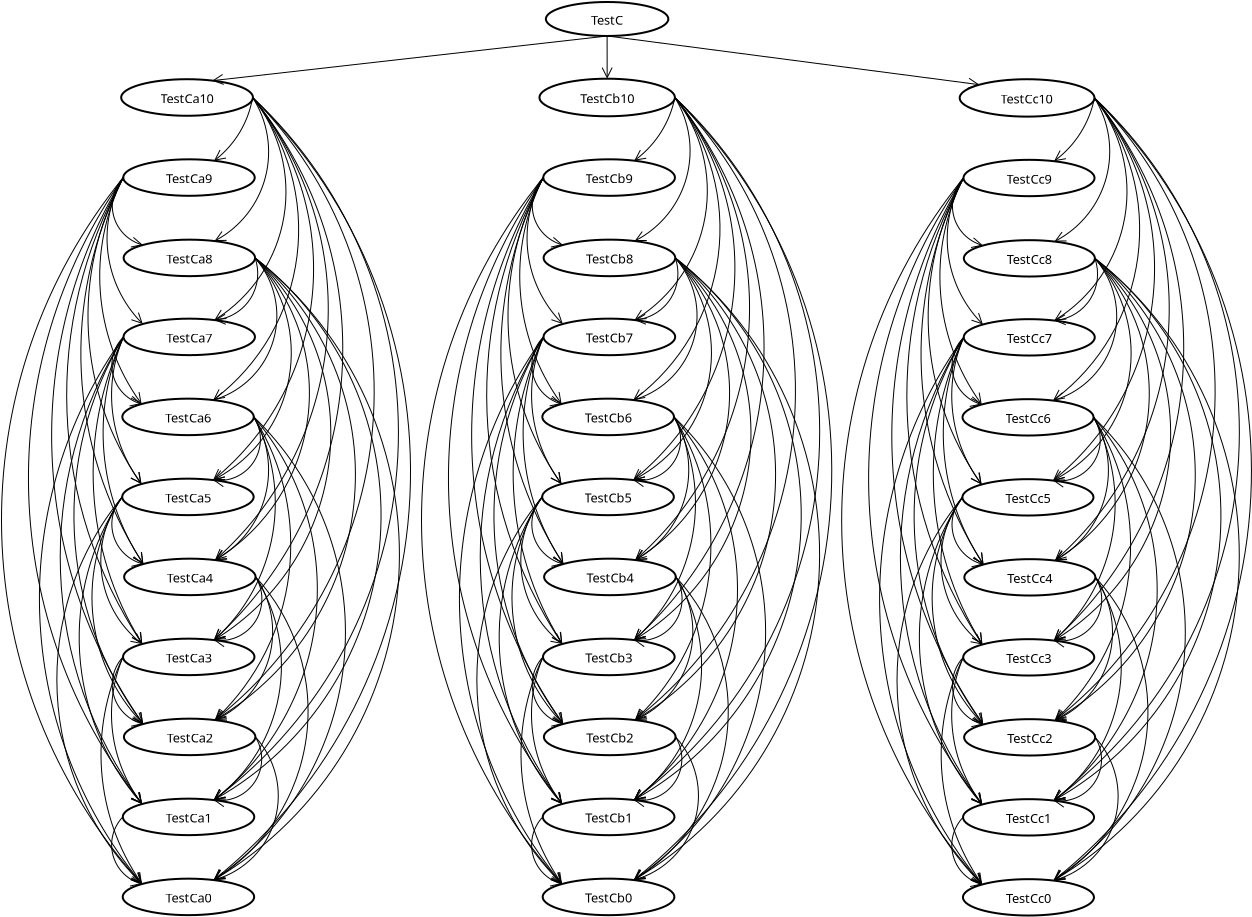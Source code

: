 <?xml version="1.0" encoding="UTF-8"?>
<dia:diagram xmlns:dia="http://www.lysator.liu.se/~alla/dia/">
  <dia:layer name="Background" visible="true" active="true">
    <dia:object type="Flowchart - Ellipse" version="0" id="O0">
      <dia:attribute name="obj_pos">
        <dia:point val="53.836,-2.889"/>
      </dia:attribute>
      <dia:attribute name="obj_bb">
        <dia:rectangle val="53.786,-2.939;60.623,-0.969"/>
      </dia:attribute>
      <dia:attribute name="elem_corner">
        <dia:point val="53.836,-2.889"/>
      </dia:attribute>
      <dia:attribute name="elem_width">
        <dia:real val="6.737"/>
      </dia:attribute>
      <dia:attribute name="elem_height">
        <dia:real val="1.87"/>
      </dia:attribute>
      <dia:attribute name="show_background">
        <dia:boolean val="true"/>
      </dia:attribute>
      <dia:attribute name="padding">
        <dia:real val="0.354"/>
      </dia:attribute>
      <dia:attribute name="text">
        <dia:composite type="text">
          <dia:attribute name="string">
            <dia:string>#TestCc10#</dia:string>
          </dia:attribute>
          <dia:attribute name="font">
            <dia:font family="sans" style="0" name="Helvetica"/>
          </dia:attribute>
          <dia:attribute name="height">
            <dia:real val="0.8"/>
          </dia:attribute>
          <dia:attribute name="pos">
            <dia:point val="57.204,-1.714"/>
          </dia:attribute>
          <dia:attribute name="color">
            <dia:color val="#000000"/>
          </dia:attribute>
          <dia:attribute name="alignment">
            <dia:enum val="1"/>
          </dia:attribute>
        </dia:composite>
      </dia:attribute>
    </dia:object>
    <dia:object type="Flowchart - Ellipse" version="0" id="O1">
      <dia:attribute name="obj_pos">
        <dia:point val="54.026,1.141"/>
      </dia:attribute>
      <dia:attribute name="obj_bb">
        <dia:rectangle val="53.976,1.091;60.626,3.009"/>
      </dia:attribute>
      <dia:attribute name="elem_corner">
        <dia:point val="54.026,1.141"/>
      </dia:attribute>
      <dia:attribute name="elem_width">
        <dia:real val="6.55"/>
      </dia:attribute>
      <dia:attribute name="elem_height">
        <dia:real val="1.818"/>
      </dia:attribute>
      <dia:attribute name="show_background">
        <dia:boolean val="true"/>
      </dia:attribute>
      <dia:attribute name="padding">
        <dia:real val="0.354"/>
      </dia:attribute>
      <dia:attribute name="text">
        <dia:composite type="text">
          <dia:attribute name="string">
            <dia:string>#TestCc9#</dia:string>
          </dia:attribute>
          <dia:attribute name="font">
            <dia:font family="sans" style="0" name="Helvetica"/>
          </dia:attribute>
          <dia:attribute name="height">
            <dia:real val="0.8"/>
          </dia:attribute>
          <dia:attribute name="pos">
            <dia:point val="57.301,2.29"/>
          </dia:attribute>
          <dia:attribute name="color">
            <dia:color val="#000000"/>
          </dia:attribute>
          <dia:attribute name="alignment">
            <dia:enum val="1"/>
          </dia:attribute>
        </dia:composite>
      </dia:attribute>
    </dia:object>
    <dia:object type="Flowchart - Ellipse" version="0" id="O2">
      <dia:attribute name="obj_pos">
        <dia:point val="54.043,5.158"/>
      </dia:attribute>
      <dia:attribute name="obj_bb">
        <dia:rectangle val="53.993,5.108;60.643,7.026"/>
      </dia:attribute>
      <dia:attribute name="elem_corner">
        <dia:point val="54.043,5.158"/>
      </dia:attribute>
      <dia:attribute name="elem_width">
        <dia:real val="6.55"/>
      </dia:attribute>
      <dia:attribute name="elem_height">
        <dia:real val="1.818"/>
      </dia:attribute>
      <dia:attribute name="show_background">
        <dia:boolean val="true"/>
      </dia:attribute>
      <dia:attribute name="padding">
        <dia:real val="0.354"/>
      </dia:attribute>
      <dia:attribute name="text">
        <dia:composite type="text">
          <dia:attribute name="string">
            <dia:string>#TestCc8#</dia:string>
          </dia:attribute>
          <dia:attribute name="font">
            <dia:font family="sans" style="0" name="Helvetica"/>
          </dia:attribute>
          <dia:attribute name="height">
            <dia:real val="0.8"/>
          </dia:attribute>
          <dia:attribute name="pos">
            <dia:point val="57.318,6.307"/>
          </dia:attribute>
          <dia:attribute name="color">
            <dia:color val="#000000"/>
          </dia:attribute>
          <dia:attribute name="alignment">
            <dia:enum val="1"/>
          </dia:attribute>
        </dia:composite>
      </dia:attribute>
    </dia:object>
    <dia:object type="Flowchart - Ellipse" version="0" id="O3">
      <dia:attribute name="obj_pos">
        <dia:point val="54.038,9.108"/>
      </dia:attribute>
      <dia:attribute name="obj_bb">
        <dia:rectangle val="53.988,9.058;60.638,10.976"/>
      </dia:attribute>
      <dia:attribute name="elem_corner">
        <dia:point val="54.038,9.108"/>
      </dia:attribute>
      <dia:attribute name="elem_width">
        <dia:real val="6.55"/>
      </dia:attribute>
      <dia:attribute name="elem_height">
        <dia:real val="1.818"/>
      </dia:attribute>
      <dia:attribute name="show_background">
        <dia:boolean val="true"/>
      </dia:attribute>
      <dia:attribute name="padding">
        <dia:real val="0.354"/>
      </dia:attribute>
      <dia:attribute name="text">
        <dia:composite type="text">
          <dia:attribute name="string">
            <dia:string>#TestCc7#</dia:string>
          </dia:attribute>
          <dia:attribute name="font">
            <dia:font family="sans" style="0" name="Helvetica"/>
          </dia:attribute>
          <dia:attribute name="height">
            <dia:real val="0.8"/>
          </dia:attribute>
          <dia:attribute name="pos">
            <dia:point val="57.313,10.257"/>
          </dia:attribute>
          <dia:attribute name="color">
            <dia:color val="#000000"/>
          </dia:attribute>
          <dia:attribute name="alignment">
            <dia:enum val="1"/>
          </dia:attribute>
        </dia:composite>
      </dia:attribute>
    </dia:object>
    <dia:object type="Flowchart - Ellipse" version="0" id="O4">
      <dia:attribute name="obj_pos">
        <dia:point val="53.978,13.108"/>
      </dia:attribute>
      <dia:attribute name="obj_bb">
        <dia:rectangle val="53.928,13.058;60.578,14.976"/>
      </dia:attribute>
      <dia:attribute name="elem_corner">
        <dia:point val="53.978,13.108"/>
      </dia:attribute>
      <dia:attribute name="elem_width">
        <dia:real val="6.55"/>
      </dia:attribute>
      <dia:attribute name="elem_height">
        <dia:real val="1.818"/>
      </dia:attribute>
      <dia:attribute name="show_background">
        <dia:boolean val="true"/>
      </dia:attribute>
      <dia:attribute name="padding">
        <dia:real val="0.354"/>
      </dia:attribute>
      <dia:attribute name="text">
        <dia:composite type="text">
          <dia:attribute name="string">
            <dia:string>#TestCc6#</dia:string>
          </dia:attribute>
          <dia:attribute name="font">
            <dia:font family="sans" style="0" name="Helvetica"/>
          </dia:attribute>
          <dia:attribute name="height">
            <dia:real val="0.8"/>
          </dia:attribute>
          <dia:attribute name="pos">
            <dia:point val="57.253,14.257"/>
          </dia:attribute>
          <dia:attribute name="color">
            <dia:color val="#000000"/>
          </dia:attribute>
          <dia:attribute name="alignment">
            <dia:enum val="1"/>
          </dia:attribute>
        </dia:composite>
      </dia:attribute>
    </dia:object>
    <dia:object type="Flowchart - Ellipse" version="0" id="O5">
      <dia:attribute name="obj_pos">
        <dia:point val="53.973,17.108"/>
      </dia:attribute>
      <dia:attribute name="obj_bb">
        <dia:rectangle val="53.923,17.058;60.573,18.976"/>
      </dia:attribute>
      <dia:attribute name="elem_corner">
        <dia:point val="53.973,17.108"/>
      </dia:attribute>
      <dia:attribute name="elem_width">
        <dia:real val="6.55"/>
      </dia:attribute>
      <dia:attribute name="elem_height">
        <dia:real val="1.818"/>
      </dia:attribute>
      <dia:attribute name="show_background">
        <dia:boolean val="true"/>
      </dia:attribute>
      <dia:attribute name="padding">
        <dia:real val="0.354"/>
      </dia:attribute>
      <dia:attribute name="text">
        <dia:composite type="text">
          <dia:attribute name="string">
            <dia:string>#TestCc5#</dia:string>
          </dia:attribute>
          <dia:attribute name="font">
            <dia:font family="sans" style="0" name="Helvetica"/>
          </dia:attribute>
          <dia:attribute name="height">
            <dia:real val="0.8"/>
          </dia:attribute>
          <dia:attribute name="pos">
            <dia:point val="57.248,18.257"/>
          </dia:attribute>
          <dia:attribute name="color">
            <dia:color val="#000000"/>
          </dia:attribute>
          <dia:attribute name="alignment">
            <dia:enum val="1"/>
          </dia:attribute>
        </dia:composite>
      </dia:attribute>
    </dia:object>
    <dia:object type="Flowchart - Ellipse" version="0" id="O6">
      <dia:attribute name="obj_pos">
        <dia:point val="54.068,21.108"/>
      </dia:attribute>
      <dia:attribute name="obj_bb">
        <dia:rectangle val="54.018,21.058;60.668,22.976"/>
      </dia:attribute>
      <dia:attribute name="elem_corner">
        <dia:point val="54.068,21.108"/>
      </dia:attribute>
      <dia:attribute name="elem_width">
        <dia:real val="6.55"/>
      </dia:attribute>
      <dia:attribute name="elem_height">
        <dia:real val="1.818"/>
      </dia:attribute>
      <dia:attribute name="show_background">
        <dia:boolean val="true"/>
      </dia:attribute>
      <dia:attribute name="padding">
        <dia:real val="0.354"/>
      </dia:attribute>
      <dia:attribute name="text">
        <dia:composite type="text">
          <dia:attribute name="string">
            <dia:string>#TestCc4#</dia:string>
          </dia:attribute>
          <dia:attribute name="font">
            <dia:font family="sans" style="0" name="Helvetica"/>
          </dia:attribute>
          <dia:attribute name="height">
            <dia:real val="0.8"/>
          </dia:attribute>
          <dia:attribute name="pos">
            <dia:point val="57.343,22.257"/>
          </dia:attribute>
          <dia:attribute name="color">
            <dia:color val="#000000"/>
          </dia:attribute>
          <dia:attribute name="alignment">
            <dia:enum val="1"/>
          </dia:attribute>
        </dia:composite>
      </dia:attribute>
    </dia:object>
    <dia:object type="Flowchart - Ellipse" version="0" id="O7">
      <dia:attribute name="obj_pos">
        <dia:point val="54.013,25.108"/>
      </dia:attribute>
      <dia:attribute name="obj_bb">
        <dia:rectangle val="53.963,25.058;60.613,26.976"/>
      </dia:attribute>
      <dia:attribute name="elem_corner">
        <dia:point val="54.013,25.108"/>
      </dia:attribute>
      <dia:attribute name="elem_width">
        <dia:real val="6.55"/>
      </dia:attribute>
      <dia:attribute name="elem_height">
        <dia:real val="1.818"/>
      </dia:attribute>
      <dia:attribute name="show_background">
        <dia:boolean val="true"/>
      </dia:attribute>
      <dia:attribute name="padding">
        <dia:real val="0.354"/>
      </dia:attribute>
      <dia:attribute name="text">
        <dia:composite type="text">
          <dia:attribute name="string">
            <dia:string>#TestCc3#</dia:string>
          </dia:attribute>
          <dia:attribute name="font">
            <dia:font family="sans" style="0" name="Helvetica"/>
          </dia:attribute>
          <dia:attribute name="height">
            <dia:real val="0.8"/>
          </dia:attribute>
          <dia:attribute name="pos">
            <dia:point val="57.288,26.257"/>
          </dia:attribute>
          <dia:attribute name="color">
            <dia:color val="#000000"/>
          </dia:attribute>
          <dia:attribute name="alignment">
            <dia:enum val="1"/>
          </dia:attribute>
        </dia:composite>
      </dia:attribute>
    </dia:object>
    <dia:object type="Flowchart - Ellipse" version="0" id="O8">
      <dia:attribute name="obj_pos">
        <dia:point val="54.058,29.108"/>
      </dia:attribute>
      <dia:attribute name="obj_bb">
        <dia:rectangle val="54.008,29.058;60.658,30.976"/>
      </dia:attribute>
      <dia:attribute name="elem_corner">
        <dia:point val="54.058,29.108"/>
      </dia:attribute>
      <dia:attribute name="elem_width">
        <dia:real val="6.55"/>
      </dia:attribute>
      <dia:attribute name="elem_height">
        <dia:real val="1.818"/>
      </dia:attribute>
      <dia:attribute name="show_background">
        <dia:boolean val="true"/>
      </dia:attribute>
      <dia:attribute name="padding">
        <dia:real val="0.354"/>
      </dia:attribute>
      <dia:attribute name="text">
        <dia:composite type="text">
          <dia:attribute name="string">
            <dia:string>#TestCc2#</dia:string>
          </dia:attribute>
          <dia:attribute name="font">
            <dia:font family="sans" style="0" name="Helvetica"/>
          </dia:attribute>
          <dia:attribute name="height">
            <dia:real val="0.8"/>
          </dia:attribute>
          <dia:attribute name="pos">
            <dia:point val="57.333,30.257"/>
          </dia:attribute>
          <dia:attribute name="color">
            <dia:color val="#000000"/>
          </dia:attribute>
          <dia:attribute name="alignment">
            <dia:enum val="1"/>
          </dia:attribute>
        </dia:composite>
      </dia:attribute>
    </dia:object>
    <dia:object type="Flowchart - Ellipse" version="0" id="O9">
      <dia:attribute name="obj_pos">
        <dia:point val="54.003,33.108"/>
      </dia:attribute>
      <dia:attribute name="obj_bb">
        <dia:rectangle val="53.953,33.058;60.603,34.976"/>
      </dia:attribute>
      <dia:attribute name="elem_corner">
        <dia:point val="54.003,33.108"/>
      </dia:attribute>
      <dia:attribute name="elem_width">
        <dia:real val="6.55"/>
      </dia:attribute>
      <dia:attribute name="elem_height">
        <dia:real val="1.818"/>
      </dia:attribute>
      <dia:attribute name="show_background">
        <dia:boolean val="true"/>
      </dia:attribute>
      <dia:attribute name="padding">
        <dia:real val="0.354"/>
      </dia:attribute>
      <dia:attribute name="text">
        <dia:composite type="text">
          <dia:attribute name="string">
            <dia:string>#TestCc1#</dia:string>
          </dia:attribute>
          <dia:attribute name="font">
            <dia:font family="sans" style="0" name="Helvetica"/>
          </dia:attribute>
          <dia:attribute name="height">
            <dia:real val="0.8"/>
          </dia:attribute>
          <dia:attribute name="pos">
            <dia:point val="57.278,34.257"/>
          </dia:attribute>
          <dia:attribute name="color">
            <dia:color val="#000000"/>
          </dia:attribute>
          <dia:attribute name="alignment">
            <dia:enum val="1"/>
          </dia:attribute>
        </dia:composite>
      </dia:attribute>
    </dia:object>
    <dia:object type="Flowchart - Ellipse" version="0" id="O10">
      <dia:attribute name="obj_pos">
        <dia:point val="53.998,37.108"/>
      </dia:attribute>
      <dia:attribute name="obj_bb">
        <dia:rectangle val="53.948,37.058;60.598,38.976"/>
      </dia:attribute>
      <dia:attribute name="elem_corner">
        <dia:point val="53.998,37.108"/>
      </dia:attribute>
      <dia:attribute name="elem_width">
        <dia:real val="6.55"/>
      </dia:attribute>
      <dia:attribute name="elem_height">
        <dia:real val="1.818"/>
      </dia:attribute>
      <dia:attribute name="show_background">
        <dia:boolean val="true"/>
      </dia:attribute>
      <dia:attribute name="padding">
        <dia:real val="0.354"/>
      </dia:attribute>
      <dia:attribute name="text">
        <dia:composite type="text">
          <dia:attribute name="string">
            <dia:string>#TestCc0#</dia:string>
          </dia:attribute>
          <dia:attribute name="font">
            <dia:font family="sans" style="0" name="Helvetica"/>
          </dia:attribute>
          <dia:attribute name="height">
            <dia:real val="0.8"/>
          </dia:attribute>
          <dia:attribute name="pos">
            <dia:point val="57.273,38.257"/>
          </dia:attribute>
          <dia:attribute name="color">
            <dia:color val="#000000"/>
          </dia:attribute>
          <dia:attribute name="alignment">
            <dia:enum val="1"/>
          </dia:attribute>
        </dia:composite>
      </dia:attribute>
    </dia:object>
    <dia:object type="Standard - Arc" version="0" id="O11">
      <dia:attribute name="obj_pos">
        <dia:point val="60.573,-1.954"/>
      </dia:attribute>
      <dia:attribute name="obj_bb">
        <dia:rectangle val="58.52,-1.988;60.607,1.244"/>
      </dia:attribute>
      <dia:attribute name="conn_endpoints">
        <dia:point val="60.573,-1.954"/>
        <dia:point val="58.554,1.21"/>
      </dia:attribute>
      <dia:attribute name="curve_distance">
        <dia:real val="-0.354"/>
      </dia:attribute>
      <dia:attribute name="line_width">
        <dia:real val="0.05"/>
      </dia:attribute>
      <dia:attribute name="end_arrow">
        <dia:enum val="1"/>
      </dia:attribute>
      <dia:attribute name="end_arrow_length">
        <dia:real val="0.5"/>
      </dia:attribute>
      <dia:attribute name="end_arrow_width">
        <dia:real val="0.5"/>
      </dia:attribute>
      <dia:connections>
        <dia:connection handle="0" to="O0" connection="0"/>
        <dia:connection handle="1" to="O1" connection="3"/>
      </dia:connections>
    </dia:object>
    <dia:object type="Standard - Arc" version="0" id="O12">
      <dia:attribute name="obj_pos">
        <dia:point val="60.573,-1.954"/>
      </dia:attribute>
      <dia:attribute name="obj_bb">
        <dia:rectangle val="58.541,-1.985;61.363,5.258"/>
      </dia:attribute>
      <dia:attribute name="conn_endpoints">
        <dia:point val="60.573,-1.954"/>
        <dia:point val="58.571,5.227"/>
      </dia:attribute>
      <dia:attribute name="curve_distance">
        <dia:real val="-1.641"/>
      </dia:attribute>
      <dia:attribute name="line_width">
        <dia:real val="0.05"/>
      </dia:attribute>
      <dia:attribute name="end_arrow">
        <dia:enum val="1"/>
      </dia:attribute>
      <dia:attribute name="end_arrow_length">
        <dia:real val="0.5"/>
      </dia:attribute>
      <dia:attribute name="end_arrow_width">
        <dia:real val="0.5"/>
      </dia:attribute>
      <dia:connections>
        <dia:connection handle="0" to="O0" connection="0"/>
        <dia:connection handle="1" to="O2" connection="3"/>
      </dia:connections>
    </dia:object>
    <dia:object type="Standard - Arc" version="0" id="O13">
      <dia:attribute name="obj_pos">
        <dia:point val="60.573,-1.954"/>
      </dia:attribute>
      <dia:attribute name="obj_bb">
        <dia:rectangle val="58.537,-1.983;62.225,9.206"/>
      </dia:attribute>
      <dia:attribute name="conn_endpoints">
        <dia:point val="60.573,-1.954"/>
        <dia:point val="58.566,9.177"/>
      </dia:attribute>
      <dia:attribute name="curve_distance">
        <dia:real val="-2.552"/>
      </dia:attribute>
      <dia:attribute name="line_width">
        <dia:real val="0.05"/>
      </dia:attribute>
      <dia:attribute name="end_arrow">
        <dia:enum val="1"/>
      </dia:attribute>
      <dia:attribute name="end_arrow_length">
        <dia:real val="0.5"/>
      </dia:attribute>
      <dia:attribute name="end_arrow_width">
        <dia:real val="0.5"/>
      </dia:attribute>
      <dia:connections>
        <dia:connection handle="0" to="O0" connection="0"/>
        <dia:connection handle="1" to="O3" connection="3"/>
      </dia:connections>
    </dia:object>
    <dia:object type="Standard - Arc" version="0" id="O14">
      <dia:attribute name="obj_pos">
        <dia:point val="60.573,-1.954"/>
      </dia:attribute>
      <dia:attribute name="obj_bb">
        <dia:rectangle val="58.478,-1.982;62.859,13.205"/>
      </dia:attribute>
      <dia:attribute name="conn_endpoints">
        <dia:point val="60.573,-1.954"/>
        <dia:point val="58.506,13.177"/>
      </dia:attribute>
      <dia:attribute name="curve_distance">
        <dia:real val="-3.226"/>
      </dia:attribute>
      <dia:attribute name="line_width">
        <dia:real val="0.05"/>
      </dia:attribute>
      <dia:attribute name="end_arrow">
        <dia:enum val="1"/>
      </dia:attribute>
      <dia:attribute name="end_arrow_length">
        <dia:real val="0.5"/>
      </dia:attribute>
      <dia:attribute name="end_arrow_width">
        <dia:real val="0.5"/>
      </dia:attribute>
      <dia:connections>
        <dia:connection handle="0" to="O0" connection="0"/>
        <dia:connection handle="1" to="O4" connection="3"/>
      </dia:connections>
    </dia:object>
    <dia:object type="Standard - Arc" version="0" id="O15">
      <dia:attribute name="obj_pos">
        <dia:point val="60.573,-1.954"/>
      </dia:attribute>
      <dia:attribute name="obj_bb">
        <dia:rectangle val="58.474,-1.981;63.604,17.205"/>
      </dia:attribute>
      <dia:attribute name="conn_endpoints">
        <dia:point val="60.573,-1.954"/>
        <dia:point val="58.501,17.177"/>
      </dia:attribute>
      <dia:attribute name="curve_distance">
        <dia:real val="-3.986"/>
      </dia:attribute>
      <dia:attribute name="line_width">
        <dia:real val="0.05"/>
      </dia:attribute>
      <dia:attribute name="end_arrow">
        <dia:enum val="1"/>
      </dia:attribute>
      <dia:attribute name="end_arrow_length">
        <dia:real val="0.5"/>
      </dia:attribute>
      <dia:attribute name="end_arrow_width">
        <dia:real val="0.5"/>
      </dia:attribute>
      <dia:connections>
        <dia:connection handle="0" to="O0" connection="0"/>
        <dia:connection handle="1" to="O5" connection="3"/>
      </dia:connections>
    </dia:object>
    <dia:object type="Standard - Arc" version="0" id="O16">
      <dia:attribute name="obj_pos">
        <dia:point val="60.573,-1.954"/>
      </dia:attribute>
      <dia:attribute name="obj_bb">
        <dia:rectangle val="58.5,-1.98;68.448,37.203"/>
      </dia:attribute>
      <dia:attribute name="conn_endpoints">
        <dia:point val="60.573,-1.954"/>
        <dia:point val="58.526,37.177"/>
      </dia:attribute>
      <dia:attribute name="curve_distance">
        <dia:real val="-8.85"/>
      </dia:attribute>
      <dia:attribute name="line_width">
        <dia:real val="0.05"/>
      </dia:attribute>
      <dia:attribute name="end_arrow">
        <dia:enum val="1"/>
      </dia:attribute>
      <dia:attribute name="end_arrow_length">
        <dia:real val="0.5"/>
      </dia:attribute>
      <dia:attribute name="end_arrow_width">
        <dia:real val="0.5"/>
      </dia:attribute>
      <dia:connections>
        <dia:connection handle="0" to="O0" connection="0"/>
        <dia:connection handle="1" to="O10" connection="3"/>
      </dia:connections>
    </dia:object>
    <dia:object type="Standard - Arc" version="0" id="O17">
      <dia:attribute name="obj_pos">
        <dia:point val="60.573,-1.954"/>
      </dia:attribute>
      <dia:attribute name="obj_bb">
        <dia:rectangle val="58.569,-1.981;64.337,21.204"/>
      </dia:attribute>
      <dia:attribute name="conn_endpoints">
        <dia:point val="60.573,-1.954"/>
        <dia:point val="58.596,21.177"/>
      </dia:attribute>
      <dia:attribute name="curve_distance">
        <dia:real val="-4.684"/>
      </dia:attribute>
      <dia:attribute name="line_width">
        <dia:real val="0.05"/>
      </dia:attribute>
      <dia:attribute name="end_arrow">
        <dia:enum val="1"/>
      </dia:attribute>
      <dia:attribute name="end_arrow_length">
        <dia:real val="0.5"/>
      </dia:attribute>
      <dia:attribute name="end_arrow_width">
        <dia:real val="0.5"/>
      </dia:attribute>
      <dia:connections>
        <dia:connection handle="0" to="O0" connection="0"/>
        <dia:connection handle="1" to="O6" connection="3"/>
      </dia:connections>
    </dia:object>
    <dia:object type="Standard - Arc" version="0" id="O18">
      <dia:attribute name="obj_pos">
        <dia:point val="60.573,-1.954"/>
      </dia:attribute>
      <dia:attribute name="obj_bb">
        <dia:rectangle val="58.514,-1.981;65.062,25.204"/>
      </dia:attribute>
      <dia:attribute name="conn_endpoints">
        <dia:point val="60.573,-1.954"/>
        <dia:point val="58.541,25.177"/>
      </dia:attribute>
      <dia:attribute name="curve_distance">
        <dia:real val="-5.44"/>
      </dia:attribute>
      <dia:attribute name="line_width">
        <dia:real val="0.05"/>
      </dia:attribute>
      <dia:attribute name="end_arrow">
        <dia:enum val="1"/>
      </dia:attribute>
      <dia:attribute name="end_arrow_length">
        <dia:real val="0.5"/>
      </dia:attribute>
      <dia:attribute name="end_arrow_width">
        <dia:real val="0.5"/>
      </dia:attribute>
      <dia:connections>
        <dia:connection handle="0" to="O0" connection="0"/>
        <dia:connection handle="1" to="O7" connection="3"/>
      </dia:connections>
    </dia:object>
    <dia:object type="Standard - Arc" version="0" id="O19">
      <dia:attribute name="obj_pos">
        <dia:point val="60.573,-1.954"/>
      </dia:attribute>
      <dia:attribute name="obj_bb">
        <dia:rectangle val="58.56,-1.98;66.631,29.204"/>
      </dia:attribute>
      <dia:attribute name="conn_endpoints">
        <dia:point val="60.573,-1.954"/>
        <dia:point val="58.586,29.177"/>
      </dia:attribute>
      <dia:attribute name="curve_distance">
        <dia:real val="-6.999"/>
      </dia:attribute>
      <dia:attribute name="line_width">
        <dia:real val="0.05"/>
      </dia:attribute>
      <dia:attribute name="end_arrow">
        <dia:enum val="1"/>
      </dia:attribute>
      <dia:attribute name="end_arrow_length">
        <dia:real val="0.5"/>
      </dia:attribute>
      <dia:attribute name="end_arrow_width">
        <dia:real val="0.5"/>
      </dia:attribute>
      <dia:connections>
        <dia:connection handle="0" to="O0" connection="0"/>
        <dia:connection handle="1" to="O8" connection="3"/>
      </dia:connections>
    </dia:object>
    <dia:object type="Standard - Arc" version="0" id="O20">
      <dia:attribute name="obj_pos">
        <dia:point val="60.573,-1.954"/>
      </dia:attribute>
      <dia:attribute name="obj_bb">
        <dia:rectangle val="58.505,-1.98;67.844,33.203"/>
      </dia:attribute>
      <dia:attribute name="conn_endpoints">
        <dia:point val="60.573,-1.954"/>
        <dia:point val="58.531,33.177"/>
      </dia:attribute>
      <dia:attribute name="curve_distance">
        <dia:real val="-8.242"/>
      </dia:attribute>
      <dia:attribute name="line_width">
        <dia:real val="0.05"/>
      </dia:attribute>
      <dia:attribute name="end_arrow">
        <dia:enum val="1"/>
      </dia:attribute>
      <dia:attribute name="end_arrow_length">
        <dia:real val="0.5"/>
      </dia:attribute>
      <dia:attribute name="end_arrow_width">
        <dia:real val="0.5"/>
      </dia:attribute>
      <dia:connections>
        <dia:connection handle="0" to="O0" connection="0"/>
        <dia:connection handle="1" to="O9" connection="3"/>
      </dia:connections>
    </dia:object>
    <dia:object type="Standard - Arc" version="0" id="O21">
      <dia:attribute name="obj_pos">
        <dia:point val="54.026,2.05"/>
      </dia:attribute>
      <dia:attribute name="obj_bb">
        <dia:rectangle val="53.448,2.019;55.033,5.559"/>
      </dia:attribute>
      <dia:attribute name="conn_endpoints">
        <dia:point val="54.026,2.05"/>
        <dia:point val="55.002,5.424"/>
      </dia:attribute>
      <dia:attribute name="curve_distance">
        <dia:real val="1"/>
      </dia:attribute>
      <dia:attribute name="line_width">
        <dia:real val="0.05"/>
      </dia:attribute>
      <dia:attribute name="end_arrow">
        <dia:enum val="1"/>
      </dia:attribute>
      <dia:attribute name="end_arrow_length">
        <dia:real val="0.5"/>
      </dia:attribute>
      <dia:attribute name="end_arrow_width">
        <dia:real val="0.5"/>
      </dia:attribute>
      <dia:connections>
        <dia:connection handle="0" to="O1" connection="8"/>
        <dia:connection handle="1" to="O2" connection="6"/>
      </dia:connections>
    </dia:object>
    <dia:object type="Standard - Arc" version="0" id="O22">
      <dia:attribute name="obj_pos">
        <dia:point val="54.026,2.05"/>
      </dia:attribute>
      <dia:attribute name="obj_bb">
        <dia:rectangle val="53.187,2.022;55.025,9.402"/>
      </dia:attribute>
      <dia:attribute name="conn_endpoints">
        <dia:point val="54.026,2.05"/>
        <dia:point val="54.997,9.374"/>
      </dia:attribute>
      <dia:attribute name="curve_distance">
        <dia:real val="1.258"/>
      </dia:attribute>
      <dia:attribute name="line_width">
        <dia:real val="0.05"/>
      </dia:attribute>
      <dia:attribute name="end_arrow">
        <dia:enum val="1"/>
      </dia:attribute>
      <dia:attribute name="end_arrow_length">
        <dia:real val="0.5"/>
      </dia:attribute>
      <dia:attribute name="end_arrow_width">
        <dia:real val="0.5"/>
      </dia:attribute>
      <dia:connections>
        <dia:connection handle="0" to="O1" connection="8"/>
        <dia:connection handle="1" to="O3" connection="6"/>
      </dia:connections>
    </dia:object>
    <dia:object type="Standard - Arc" version="0" id="O23">
      <dia:attribute name="obj_pos">
        <dia:point val="54.026,2.05"/>
      </dia:attribute>
      <dia:attribute name="obj_bb">
        <dia:rectangle val="52.821,2.023;54.964,13.401"/>
      </dia:attribute>
      <dia:attribute name="conn_endpoints">
        <dia:point val="54.026,2.05"/>
        <dia:point val="54.937,13.374"/>
      </dia:attribute>
      <dia:attribute name="curve_distance">
        <dia:real val="1.606"/>
      </dia:attribute>
      <dia:attribute name="line_width">
        <dia:real val="0.05"/>
      </dia:attribute>
      <dia:attribute name="end_arrow">
        <dia:enum val="1"/>
      </dia:attribute>
      <dia:attribute name="end_arrow_length">
        <dia:real val="0.5"/>
      </dia:attribute>
      <dia:attribute name="end_arrow_width">
        <dia:real val="0.5"/>
      </dia:attribute>
      <dia:connections>
        <dia:connection handle="0" to="O1" connection="8"/>
        <dia:connection handle="1" to="O4" connection="6"/>
      </dia:connections>
    </dia:object>
    <dia:object type="Standard - Arc" version="0" id="O24">
      <dia:attribute name="obj_pos">
        <dia:point val="54.026,2.05"/>
      </dia:attribute>
      <dia:attribute name="obj_bb">
        <dia:rectangle val="52.233,2.023;54.959,17.401"/>
      </dia:attribute>
      <dia:attribute name="conn_endpoints">
        <dia:point val="54.026,2.05"/>
        <dia:point val="54.932,17.374"/>
      </dia:attribute>
      <dia:attribute name="curve_distance">
        <dia:real val="2.199"/>
      </dia:attribute>
      <dia:attribute name="line_width">
        <dia:real val="0.05"/>
      </dia:attribute>
      <dia:attribute name="end_arrow">
        <dia:enum val="1"/>
      </dia:attribute>
      <dia:attribute name="end_arrow_length">
        <dia:real val="0.5"/>
      </dia:attribute>
      <dia:attribute name="end_arrow_width">
        <dia:real val="0.5"/>
      </dia:attribute>
      <dia:connections>
        <dia:connection handle="0" to="O1" connection="8"/>
        <dia:connection handle="1" to="O5" connection="6"/>
      </dia:connections>
    </dia:object>
    <dia:object type="Standard - Arc" version="0" id="O25">
      <dia:attribute name="obj_pos">
        <dia:point val="54.026,2.05"/>
      </dia:attribute>
      <dia:attribute name="obj_bb">
        <dia:rectangle val="51.877,2.023;55.053,21.4"/>
      </dia:attribute>
      <dia:attribute name="conn_endpoints">
        <dia:point val="54.026,2.05"/>
        <dia:point val="55.027,21.374"/>
      </dia:attribute>
      <dia:attribute name="curve_distance">
        <dia:real val="2.602"/>
      </dia:attribute>
      <dia:attribute name="line_width">
        <dia:real val="0.05"/>
      </dia:attribute>
      <dia:attribute name="end_arrow">
        <dia:enum val="1"/>
      </dia:attribute>
      <dia:attribute name="end_arrow_length">
        <dia:real val="0.5"/>
      </dia:attribute>
      <dia:attribute name="end_arrow_width">
        <dia:real val="0.5"/>
      </dia:attribute>
      <dia:connections>
        <dia:connection handle="0" to="O1" connection="8"/>
        <dia:connection handle="1" to="O6" connection="6"/>
      </dia:connections>
    </dia:object>
    <dia:object type="Standard - Arc" version="0" id="O26">
      <dia:attribute name="obj_pos">
        <dia:point val="54.026,2.05"/>
      </dia:attribute>
      <dia:attribute name="obj_bb">
        <dia:rectangle val="51.169,2.024;54.998,25.4"/>
      </dia:attribute>
      <dia:attribute name="conn_endpoints">
        <dia:point val="54.026,2.05"/>
        <dia:point val="54.972,25.374"/>
      </dia:attribute>
      <dia:attribute name="curve_distance">
        <dia:real val="3.29"/>
      </dia:attribute>
      <dia:attribute name="line_width">
        <dia:real val="0.05"/>
      </dia:attribute>
      <dia:attribute name="end_arrow">
        <dia:enum val="1"/>
      </dia:attribute>
      <dia:attribute name="end_arrow_length">
        <dia:real val="0.5"/>
      </dia:attribute>
      <dia:attribute name="end_arrow_width">
        <dia:real val="0.5"/>
      </dia:attribute>
      <dia:connections>
        <dia:connection handle="0" to="O1" connection="8"/>
        <dia:connection handle="1" to="O7" connection="6"/>
      </dia:connections>
    </dia:object>
    <dia:object type="Standard - Arc" version="0" id="O27">
      <dia:attribute name="obj_pos">
        <dia:point val="54.026,2.05"/>
      </dia:attribute>
      <dia:attribute name="obj_bb">
        <dia:rectangle val="50.416,2.024;55.043,29.4"/>
      </dia:attribute>
      <dia:attribute name="conn_endpoints">
        <dia:point val="54.026,2.05"/>
        <dia:point val="55.017,29.374"/>
      </dia:attribute>
      <dia:attribute name="curve_distance">
        <dia:real val="4.066"/>
      </dia:attribute>
      <dia:attribute name="line_width">
        <dia:real val="0.05"/>
      </dia:attribute>
      <dia:attribute name="end_arrow">
        <dia:enum val="1"/>
      </dia:attribute>
      <dia:attribute name="end_arrow_length">
        <dia:real val="0.5"/>
      </dia:attribute>
      <dia:attribute name="end_arrow_width">
        <dia:real val="0.5"/>
      </dia:attribute>
      <dia:connections>
        <dia:connection handle="0" to="O1" connection="8"/>
        <dia:connection handle="1" to="O8" connection="6"/>
      </dia:connections>
    </dia:object>
    <dia:object type="Standard - Arc" version="0" id="O28">
      <dia:attribute name="obj_pos">
        <dia:point val="54.026,2.05"/>
      </dia:attribute>
      <dia:attribute name="obj_bb">
        <dia:rectangle val="49.257,2.024;54.988,33.4"/>
      </dia:attribute>
      <dia:attribute name="conn_endpoints">
        <dia:point val="54.026,2.05"/>
        <dia:point val="54.962,33.374"/>
      </dia:attribute>
      <dia:attribute name="curve_distance">
        <dia:real val="5.203"/>
      </dia:attribute>
      <dia:attribute name="line_width">
        <dia:real val="0.05"/>
      </dia:attribute>
      <dia:attribute name="end_arrow">
        <dia:enum val="1"/>
      </dia:attribute>
      <dia:attribute name="end_arrow_length">
        <dia:real val="0.5"/>
      </dia:attribute>
      <dia:attribute name="end_arrow_width">
        <dia:real val="0.5"/>
      </dia:attribute>
      <dia:connections>
        <dia:connection handle="0" to="O1" connection="8"/>
        <dia:connection handle="1" to="O9" connection="6"/>
      </dia:connections>
    </dia:object>
    <dia:object type="Standard - Arc" version="0" id="O29">
      <dia:attribute name="obj_pos">
        <dia:point val="54.026,2.05"/>
      </dia:attribute>
      <dia:attribute name="obj_bb">
        <dia:rectangle val="47.91,2.024;54.983,37.4"/>
      </dia:attribute>
      <dia:attribute name="conn_endpoints">
        <dia:point val="54.026,2.05"/>
        <dia:point val="54.957,37.374"/>
      </dia:attribute>
      <dia:attribute name="curve_distance">
        <dia:real val="6.55"/>
      </dia:attribute>
      <dia:attribute name="line_width">
        <dia:real val="0.05"/>
      </dia:attribute>
      <dia:attribute name="end_arrow">
        <dia:enum val="1"/>
      </dia:attribute>
      <dia:attribute name="end_arrow_length">
        <dia:real val="0.5"/>
      </dia:attribute>
      <dia:attribute name="end_arrow_width">
        <dia:real val="0.5"/>
      </dia:attribute>
      <dia:connections>
        <dia:connection handle="0" to="O1" connection="8"/>
        <dia:connection handle="1" to="O10" connection="6"/>
      </dia:connections>
    </dia:object>
    <dia:object type="Standard - Arc" version="0" id="O30">
      <dia:attribute name="obj_pos">
        <dia:point val="60.593,6.067"/>
      </dia:attribute>
      <dia:attribute name="obj_bb">
        <dia:rectangle val="58.532,6.032;60.755,9.425"/>
      </dia:attribute>
      <dia:attribute name="conn_endpoints">
        <dia:point val="60.593,6.067"/>
        <dia:point val="58.566,9.177"/>
      </dia:attribute>
      <dia:attribute name="curve_distance">
        <dia:real val="-0.922"/>
      </dia:attribute>
      <dia:attribute name="line_width">
        <dia:real val="0.05"/>
      </dia:attribute>
      <dia:attribute name="end_arrow">
        <dia:enum val="1"/>
      </dia:attribute>
      <dia:attribute name="end_arrow_length">
        <dia:real val="0.5"/>
      </dia:attribute>
      <dia:attribute name="end_arrow_width">
        <dia:real val="0.5"/>
      </dia:attribute>
      <dia:connections>
        <dia:connection handle="0" to="O2" connection="0"/>
        <dia:connection handle="1" to="O3" connection="3"/>
      </dia:connections>
    </dia:object>
    <dia:object type="Standard - Arc" version="0" id="O31">
      <dia:attribute name="obj_pos">
        <dia:point val="60.593,6.067"/>
      </dia:attribute>
      <dia:attribute name="obj_bb">
        <dia:rectangle val="58.475,6.036;61.712,13.297"/>
      </dia:attribute>
      <dia:attribute name="conn_endpoints">
        <dia:point val="60.593,6.067"/>
        <dia:point val="58.506,13.177"/>
      </dia:attribute>
      <dia:attribute name="curve_distance">
        <dia:real val="-2.043"/>
      </dia:attribute>
      <dia:attribute name="line_width">
        <dia:real val="0.05"/>
      </dia:attribute>
      <dia:attribute name="end_arrow">
        <dia:enum val="1"/>
      </dia:attribute>
      <dia:attribute name="end_arrow_length">
        <dia:real val="0.5"/>
      </dia:attribute>
      <dia:attribute name="end_arrow_width">
        <dia:real val="0.5"/>
      </dia:attribute>
      <dia:connections>
        <dia:connection handle="0" to="O2" connection="0"/>
        <dia:connection handle="1" to="O4" connection="3"/>
      </dia:connections>
    </dia:object>
    <dia:object type="Standard - Arc" version="0" id="O32">
      <dia:attribute name="obj_pos">
        <dia:point val="60.593,6.067"/>
      </dia:attribute>
      <dia:attribute name="obj_bb">
        <dia:rectangle val="58.472,6.038;62.433,17.206"/>
      </dia:attribute>
      <dia:attribute name="conn_endpoints">
        <dia:point val="60.593,6.067"/>
        <dia:point val="58.501,17.177"/>
      </dia:attribute>
      <dia:attribute name="curve_distance">
        <dia:real val="-2.786"/>
      </dia:attribute>
      <dia:attribute name="line_width">
        <dia:real val="0.05"/>
      </dia:attribute>
      <dia:attribute name="end_arrow">
        <dia:enum val="1"/>
      </dia:attribute>
      <dia:attribute name="end_arrow_length">
        <dia:real val="0.5"/>
      </dia:attribute>
      <dia:attribute name="end_arrow_width">
        <dia:real val="0.5"/>
      </dia:attribute>
      <dia:connections>
        <dia:connection handle="0" to="O2" connection="0"/>
        <dia:connection handle="1" to="O5" connection="3"/>
      </dia:connections>
    </dia:object>
    <dia:object type="Standard - Arc" version="0" id="O33">
      <dia:attribute name="obj_pos">
        <dia:point val="60.593,6.067"/>
      </dia:attribute>
      <dia:attribute name="obj_bb">
        <dia:rectangle val="58.568,6.039;63.339,21.205"/>
      </dia:attribute>
      <dia:attribute name="conn_endpoints">
        <dia:point val="60.593,6.067"/>
        <dia:point val="58.596,21.177"/>
      </dia:attribute>
      <dia:attribute name="curve_distance">
        <dia:real val="-3.667"/>
      </dia:attribute>
      <dia:attribute name="line_width">
        <dia:real val="0.05"/>
      </dia:attribute>
      <dia:attribute name="end_arrow">
        <dia:enum val="1"/>
      </dia:attribute>
      <dia:attribute name="end_arrow_length">
        <dia:real val="0.5"/>
      </dia:attribute>
      <dia:attribute name="end_arrow_width">
        <dia:real val="0.5"/>
      </dia:attribute>
      <dia:connections>
        <dia:connection handle="0" to="O2" connection="0"/>
        <dia:connection handle="1" to="O6" connection="3"/>
      </dia:connections>
    </dia:object>
    <dia:object type="Standard - Arc" version="0" id="O34">
      <dia:attribute name="obj_pos">
        <dia:point val="60.593,6.067"/>
      </dia:attribute>
      <dia:attribute name="obj_bb">
        <dia:rectangle val="58.514,6.039;64.409,25.204"/>
      </dia:attribute>
      <dia:attribute name="conn_endpoints">
        <dia:point val="60.593,6.067"/>
        <dia:point val="58.541,25.177"/>
      </dia:attribute>
      <dia:attribute name="curve_distance">
        <dia:real val="-4.775"/>
      </dia:attribute>
      <dia:attribute name="line_width">
        <dia:real val="0.05"/>
      </dia:attribute>
      <dia:attribute name="end_arrow">
        <dia:enum val="1"/>
      </dia:attribute>
      <dia:attribute name="end_arrow_length">
        <dia:real val="0.5"/>
      </dia:attribute>
      <dia:attribute name="end_arrow_width">
        <dia:real val="0.5"/>
      </dia:attribute>
      <dia:connections>
        <dia:connection handle="0" to="O2" connection="0"/>
        <dia:connection handle="1" to="O7" connection="3"/>
      </dia:connections>
    </dia:object>
    <dia:object type="Standard - Arc" version="0" id="O35">
      <dia:attribute name="obj_pos">
        <dia:point val="60.593,6.067"/>
      </dia:attribute>
      <dia:attribute name="obj_bb">
        <dia:rectangle val="58.559,6.04;65.639,29.204"/>
      </dia:attribute>
      <dia:attribute name="conn_endpoints">
        <dia:point val="60.593,6.067"/>
        <dia:point val="58.586,29.177"/>
      </dia:attribute>
      <dia:attribute name="curve_distance">
        <dia:real val="-5.994"/>
      </dia:attribute>
      <dia:attribute name="line_width">
        <dia:real val="0.05"/>
      </dia:attribute>
      <dia:attribute name="end_arrow">
        <dia:enum val="1"/>
      </dia:attribute>
      <dia:attribute name="end_arrow_length">
        <dia:real val="0.5"/>
      </dia:attribute>
      <dia:attribute name="end_arrow_width">
        <dia:real val="0.5"/>
      </dia:attribute>
      <dia:connections>
        <dia:connection handle="0" to="O2" connection="0"/>
        <dia:connection handle="1" to="O8" connection="3"/>
      </dia:connections>
    </dia:object>
    <dia:object type="Standard - Arc" version="0" id="O36">
      <dia:attribute name="obj_pos">
        <dia:point val="60.593,6.067"/>
      </dia:attribute>
      <dia:attribute name="obj_bb">
        <dia:rectangle val="58.504,6.04;66.922,33.204"/>
      </dia:attribute>
      <dia:attribute name="conn_endpoints">
        <dia:point val="60.593,6.067"/>
        <dia:point val="58.531,33.177"/>
      </dia:attribute>
      <dia:attribute name="curve_distance">
        <dia:real val="-7.309"/>
      </dia:attribute>
      <dia:attribute name="line_width">
        <dia:real val="0.05"/>
      </dia:attribute>
      <dia:attribute name="end_arrow">
        <dia:enum val="1"/>
      </dia:attribute>
      <dia:attribute name="end_arrow_length">
        <dia:real val="0.5"/>
      </dia:attribute>
      <dia:attribute name="end_arrow_width">
        <dia:real val="0.5"/>
      </dia:attribute>
      <dia:connections>
        <dia:connection handle="0" to="O2" connection="0"/>
        <dia:connection handle="1" to="O9" connection="3"/>
      </dia:connections>
    </dia:object>
    <dia:object type="Standard - Arc" version="0" id="O37">
      <dia:attribute name="obj_pos">
        <dia:point val="60.593,6.067"/>
      </dia:attribute>
      <dia:attribute name="obj_bb">
        <dia:rectangle val="58.5,6.04;67.84,37.204"/>
      </dia:attribute>
      <dia:attribute name="conn_endpoints">
        <dia:point val="60.593,6.067"/>
        <dia:point val="58.526,37.177"/>
      </dia:attribute>
      <dia:attribute name="curve_distance">
        <dia:real val="-8.232"/>
      </dia:attribute>
      <dia:attribute name="line_width">
        <dia:real val="0.05"/>
      </dia:attribute>
      <dia:attribute name="end_arrow">
        <dia:enum val="1"/>
      </dia:attribute>
      <dia:attribute name="end_arrow_length">
        <dia:real val="0.5"/>
      </dia:attribute>
      <dia:attribute name="end_arrow_width">
        <dia:real val="0.5"/>
      </dia:attribute>
      <dia:connections>
        <dia:connection handle="0" to="O2" connection="0"/>
        <dia:connection handle="1" to="O10" connection="3"/>
      </dia:connections>
    </dia:object>
    <dia:object type="Standard - Arc" version="0" id="O38">
      <dia:attribute name="obj_pos">
        <dia:point val="54.038,10.017"/>
      </dia:attribute>
      <dia:attribute name="obj_bb">
        <dia:rectangle val="53.428,9.986;54.968,13.502"/>
      </dia:attribute>
      <dia:attribute name="conn_endpoints">
        <dia:point val="54.038,10.017"/>
        <dia:point val="54.937,13.374"/>
      </dia:attribute>
      <dia:attribute name="curve_distance">
        <dia:real val="1"/>
      </dia:attribute>
      <dia:attribute name="line_width">
        <dia:real val="0.05"/>
      </dia:attribute>
      <dia:attribute name="end_arrow">
        <dia:enum val="1"/>
      </dia:attribute>
      <dia:attribute name="end_arrow_length">
        <dia:real val="0.5"/>
      </dia:attribute>
      <dia:attribute name="end_arrow_width">
        <dia:real val="0.5"/>
      </dia:attribute>
      <dia:connections>
        <dia:connection handle="0" to="O3" connection="8"/>
        <dia:connection handle="1" to="O4" connection="6"/>
      </dia:connections>
    </dia:object>
    <dia:object type="Standard - Arc" version="0" id="O39">
      <dia:attribute name="obj_pos">
        <dia:point val="54.038,10.017"/>
      </dia:attribute>
      <dia:attribute name="obj_bb">
        <dia:rectangle val="53.414,9.989;54.96,17.402"/>
      </dia:attribute>
      <dia:attribute name="conn_endpoints">
        <dia:point val="54.038,10.017"/>
        <dia:point val="54.932,17.374"/>
      </dia:attribute>
      <dia:attribute name="curve_distance">
        <dia:real val="1"/>
      </dia:attribute>
      <dia:attribute name="line_width">
        <dia:real val="0.05"/>
      </dia:attribute>
      <dia:attribute name="end_arrow">
        <dia:enum val="1"/>
      </dia:attribute>
      <dia:attribute name="end_arrow_length">
        <dia:real val="0.5"/>
      </dia:attribute>
      <dia:attribute name="end_arrow_width">
        <dia:real val="0.5"/>
      </dia:attribute>
      <dia:connections>
        <dia:connection handle="0" to="O3" connection="8"/>
        <dia:connection handle="1" to="O5" connection="6"/>
      </dia:connections>
    </dia:object>
    <dia:object type="Standard - Arc" version="0" id="O40">
      <dia:attribute name="obj_pos">
        <dia:point val="54.038,10.017"/>
      </dia:attribute>
      <dia:attribute name="obj_bb">
        <dia:rectangle val="52.99,9.99;55.054,21.401"/>
      </dia:attribute>
      <dia:attribute name="conn_endpoints">
        <dia:point val="54.038,10.017"/>
        <dia:point val="55.027,21.374"/>
      </dia:attribute>
      <dia:attribute name="curve_distance">
        <dia:real val="1.479"/>
      </dia:attribute>
      <dia:attribute name="line_width">
        <dia:real val="0.05"/>
      </dia:attribute>
      <dia:attribute name="end_arrow">
        <dia:enum val="1"/>
      </dia:attribute>
      <dia:attribute name="end_arrow_length">
        <dia:real val="0.5"/>
      </dia:attribute>
      <dia:attribute name="end_arrow_width">
        <dia:real val="0.5"/>
      </dia:attribute>
      <dia:connections>
        <dia:connection handle="0" to="O3" connection="8"/>
        <dia:connection handle="1" to="O6" connection="6"/>
      </dia:connections>
    </dia:object>
    <dia:object type="Standard - Arc" version="0" id="O41">
      <dia:attribute name="obj_pos">
        <dia:point val="54.038,10.017"/>
      </dia:attribute>
      <dia:attribute name="obj_bb">
        <dia:rectangle val="52.491,9.99;54.999,25.401"/>
      </dia:attribute>
      <dia:attribute name="conn_endpoints">
        <dia:point val="54.038,10.017"/>
        <dia:point val="54.972,25.374"/>
      </dia:attribute>
      <dia:attribute name="curve_distance">
        <dia:real val="1.963"/>
      </dia:attribute>
      <dia:attribute name="line_width">
        <dia:real val="0.05"/>
      </dia:attribute>
      <dia:attribute name="end_arrow">
        <dia:enum val="1"/>
      </dia:attribute>
      <dia:attribute name="end_arrow_length">
        <dia:real val="0.5"/>
      </dia:attribute>
      <dia:attribute name="end_arrow_width">
        <dia:real val="0.5"/>
      </dia:attribute>
      <dia:connections>
        <dia:connection handle="0" to="O3" connection="8"/>
        <dia:connection handle="1" to="O7" connection="6"/>
      </dia:connections>
    </dia:object>
    <dia:object type="Standard - Arc" version="0" id="O42">
      <dia:attribute name="obj_pos">
        <dia:point val="54.038,10.017"/>
      </dia:attribute>
      <dia:attribute name="obj_bb">
        <dia:rectangle val="51.532,9.991;55.044,29.4"/>
      </dia:attribute>
      <dia:attribute name="conn_endpoints">
        <dia:point val="54.038,10.017"/>
        <dia:point val="55.017,29.374"/>
      </dia:attribute>
      <dia:attribute name="curve_distance">
        <dia:real val="2.953"/>
      </dia:attribute>
      <dia:attribute name="line_width">
        <dia:real val="0.05"/>
      </dia:attribute>
      <dia:attribute name="end_arrow">
        <dia:enum val="1"/>
      </dia:attribute>
      <dia:attribute name="end_arrow_length">
        <dia:real val="0.5"/>
      </dia:attribute>
      <dia:attribute name="end_arrow_width">
        <dia:real val="0.5"/>
      </dia:attribute>
      <dia:connections>
        <dia:connection handle="0" to="O3" connection="8"/>
        <dia:connection handle="1" to="O8" connection="6"/>
      </dia:connections>
    </dia:object>
    <dia:object type="Standard - Arc" version="0" id="O43">
      <dia:attribute name="obj_pos">
        <dia:point val="54.038,10.017"/>
      </dia:attribute>
      <dia:attribute name="obj_bb">
        <dia:rectangle val="50.846,9.991;54.988,33.4"/>
      </dia:attribute>
      <dia:attribute name="conn_endpoints">
        <dia:point val="54.038,10.017"/>
        <dia:point val="54.962,33.374"/>
      </dia:attribute>
      <dia:attribute name="curve_distance">
        <dia:real val="3.616"/>
      </dia:attribute>
      <dia:attribute name="line_width">
        <dia:real val="0.05"/>
      </dia:attribute>
      <dia:attribute name="end_arrow">
        <dia:enum val="1"/>
      </dia:attribute>
      <dia:attribute name="end_arrow_length">
        <dia:real val="0.5"/>
      </dia:attribute>
      <dia:attribute name="end_arrow_width">
        <dia:real val="0.5"/>
      </dia:attribute>
      <dia:connections>
        <dia:connection handle="0" to="O3" connection="8"/>
        <dia:connection handle="1" to="O9" connection="6"/>
      </dia:connections>
    </dia:object>
    <dia:object type="Standard - Arc" version="0" id="O44">
      <dia:attribute name="obj_pos">
        <dia:point val="54.038,10.017"/>
      </dia:attribute>
      <dia:attribute name="obj_bb">
        <dia:rectangle val="49.805,9.991;54.983,37.4"/>
      </dia:attribute>
      <dia:attribute name="conn_endpoints">
        <dia:point val="54.038,10.017"/>
        <dia:point val="54.957,37.374"/>
      </dia:attribute>
      <dia:attribute name="curve_distance">
        <dia:real val="4.657"/>
      </dia:attribute>
      <dia:attribute name="line_width">
        <dia:real val="0.05"/>
      </dia:attribute>
      <dia:attribute name="end_arrow">
        <dia:enum val="1"/>
      </dia:attribute>
      <dia:attribute name="end_arrow_length">
        <dia:real val="0.5"/>
      </dia:attribute>
      <dia:attribute name="end_arrow_width">
        <dia:real val="0.5"/>
      </dia:attribute>
      <dia:connections>
        <dia:connection handle="0" to="O3" connection="8"/>
        <dia:connection handle="1" to="O10" connection="6"/>
      </dia:connections>
    </dia:object>
    <dia:object type="Standard - Arc" version="0" id="O45">
      <dia:attribute name="obj_pos">
        <dia:point val="53.973,18.017"/>
      </dia:attribute>
      <dia:attribute name="obj_bb">
        <dia:rectangle val="53.427,17.985;55.059,21.523"/>
      </dia:attribute>
      <dia:attribute name="conn_endpoints">
        <dia:point val="53.973,18.017"/>
        <dia:point val="55.027,21.374"/>
      </dia:attribute>
      <dia:attribute name="curve_distance">
        <dia:real val="1"/>
      </dia:attribute>
      <dia:attribute name="line_width">
        <dia:real val="0.05"/>
      </dia:attribute>
      <dia:attribute name="end_arrow">
        <dia:enum val="1"/>
      </dia:attribute>
      <dia:attribute name="end_arrow_length">
        <dia:real val="0.5"/>
      </dia:attribute>
      <dia:attribute name="end_arrow_width">
        <dia:real val="0.5"/>
      </dia:attribute>
      <dia:connections>
        <dia:connection handle="0" to="O5" connection="8"/>
        <dia:connection handle="1" to="O6" connection="6"/>
      </dia:connections>
    </dia:object>
    <dia:object type="Standard - Arc" version="0" id="O46">
      <dia:attribute name="obj_pos">
        <dia:point val="53.973,18.017"/>
      </dia:attribute>
      <dia:attribute name="obj_bb">
        <dia:rectangle val="52.876,17.989;55.0,25.402"/>
      </dia:attribute>
      <dia:attribute name="conn_endpoints">
        <dia:point val="53.973,18.017"/>
        <dia:point val="54.972,25.374"/>
      </dia:attribute>
      <dia:attribute name="curve_distance">
        <dia:real val="1.538"/>
      </dia:attribute>
      <dia:attribute name="line_width">
        <dia:real val="0.05"/>
      </dia:attribute>
      <dia:attribute name="end_arrow">
        <dia:enum val="1"/>
      </dia:attribute>
      <dia:attribute name="end_arrow_length">
        <dia:real val="0.5"/>
      </dia:attribute>
      <dia:attribute name="end_arrow_width">
        <dia:real val="0.5"/>
      </dia:attribute>
      <dia:connections>
        <dia:connection handle="0" to="O5" connection="8"/>
        <dia:connection handle="1" to="O7" connection="6"/>
      </dia:connections>
    </dia:object>
    <dia:object type="Standard - Arc" version="0" id="O47">
      <dia:attribute name="obj_pos">
        <dia:point val="53.973,18.017"/>
      </dia:attribute>
      <dia:attribute name="obj_bb">
        <dia:rectangle val="52.433,17.99;55.044,29.401"/>
      </dia:attribute>
      <dia:attribute name="conn_endpoints">
        <dia:point val="53.973,18.017"/>
        <dia:point val="55.017,29.374"/>
      </dia:attribute>
      <dia:attribute name="curve_distance">
        <dia:real val="2.007"/>
      </dia:attribute>
      <dia:attribute name="line_width">
        <dia:real val="0.05"/>
      </dia:attribute>
      <dia:attribute name="end_arrow">
        <dia:enum val="1"/>
      </dia:attribute>
      <dia:attribute name="end_arrow_length">
        <dia:real val="0.5"/>
      </dia:attribute>
      <dia:attribute name="end_arrow_width">
        <dia:real val="0.5"/>
      </dia:attribute>
      <dia:connections>
        <dia:connection handle="0" to="O5" connection="8"/>
        <dia:connection handle="1" to="O8" connection="6"/>
      </dia:connections>
    </dia:object>
    <dia:object type="Standard - Arc" version="0" id="O48">
      <dia:attribute name="obj_pos">
        <dia:point val="53.973,18.017"/>
      </dia:attribute>
      <dia:attribute name="obj_bb">
        <dia:rectangle val="51.793,17.99;54.989,33.401"/>
      </dia:attribute>
      <dia:attribute name="conn_endpoints">
        <dia:point val="53.973,18.017"/>
        <dia:point val="54.962,33.374"/>
      </dia:attribute>
      <dia:attribute name="curve_distance">
        <dia:real val="2.629"/>
      </dia:attribute>
      <dia:attribute name="line_width">
        <dia:real val="0.05"/>
      </dia:attribute>
      <dia:attribute name="end_arrow">
        <dia:enum val="1"/>
      </dia:attribute>
      <dia:attribute name="end_arrow_length">
        <dia:real val="0.5"/>
      </dia:attribute>
      <dia:attribute name="end_arrow_width">
        <dia:real val="0.5"/>
      </dia:attribute>
      <dia:connections>
        <dia:connection handle="0" to="O5" connection="8"/>
        <dia:connection handle="1" to="O9" connection="6"/>
      </dia:connections>
    </dia:object>
    <dia:object type="Standard - Arc" version="0" id="O49">
      <dia:attribute name="obj_pos">
        <dia:point val="53.973,18.017"/>
      </dia:attribute>
      <dia:attribute name="obj_bb">
        <dia:rectangle val="50.678,17.991;54.983,37.4"/>
      </dia:attribute>
      <dia:attribute name="conn_endpoints">
        <dia:point val="53.973,18.017"/>
        <dia:point val="54.957,37.374"/>
      </dia:attribute>
      <dia:attribute name="curve_distance">
        <dia:real val="3.749"/>
      </dia:attribute>
      <dia:attribute name="line_width">
        <dia:real val="0.05"/>
      </dia:attribute>
      <dia:attribute name="end_arrow">
        <dia:enum val="1"/>
      </dia:attribute>
      <dia:attribute name="end_arrow_length">
        <dia:real val="0.5"/>
      </dia:attribute>
      <dia:attribute name="end_arrow_width">
        <dia:real val="0.5"/>
      </dia:attribute>
      <dia:connections>
        <dia:connection handle="0" to="O5" connection="8"/>
        <dia:connection handle="1" to="O10" connection="6"/>
      </dia:connections>
    </dia:object>
    <dia:object type="Standard - Arc" version="0" id="O50">
      <dia:attribute name="obj_pos">
        <dia:point val="54.013,26.017"/>
      </dia:attribute>
      <dia:attribute name="obj_bb">
        <dia:rectangle val="53.447,25.986;55.048,29.516"/>
      </dia:attribute>
      <dia:attribute name="conn_endpoints">
        <dia:point val="54.013,26.017"/>
        <dia:point val="55.017,29.374"/>
      </dia:attribute>
      <dia:attribute name="curve_distance">
        <dia:real val="1"/>
      </dia:attribute>
      <dia:attribute name="line_width">
        <dia:real val="0.05"/>
      </dia:attribute>
      <dia:attribute name="end_arrow">
        <dia:enum val="1"/>
      </dia:attribute>
      <dia:attribute name="end_arrow_length">
        <dia:real val="0.5"/>
      </dia:attribute>
      <dia:attribute name="end_arrow_width">
        <dia:real val="0.5"/>
      </dia:attribute>
      <dia:connections>
        <dia:connection handle="0" to="O7" connection="8"/>
        <dia:connection handle="1" to="O8" connection="6"/>
      </dia:connections>
    </dia:object>
    <dia:object type="Standard - Arc" version="0" id="O51">
      <dia:attribute name="obj_pos">
        <dia:point val="54.013,26.017"/>
      </dia:attribute>
      <dia:attribute name="obj_bb">
        <dia:rectangle val="53.41,25.989;54.99,33.402"/>
      </dia:attribute>
      <dia:attribute name="conn_endpoints">
        <dia:point val="54.013,26.017"/>
        <dia:point val="54.962,33.374"/>
      </dia:attribute>
      <dia:attribute name="curve_distance">
        <dia:real val="1"/>
      </dia:attribute>
      <dia:attribute name="line_width">
        <dia:real val="0.05"/>
      </dia:attribute>
      <dia:attribute name="end_arrow">
        <dia:enum val="1"/>
      </dia:attribute>
      <dia:attribute name="end_arrow_length">
        <dia:real val="0.5"/>
      </dia:attribute>
      <dia:attribute name="end_arrow_width">
        <dia:real val="0.5"/>
      </dia:attribute>
      <dia:connections>
        <dia:connection handle="0" to="O7" connection="8"/>
        <dia:connection handle="1" to="O9" connection="6"/>
      </dia:connections>
    </dia:object>
    <dia:object type="Standard - Arc" version="0" id="O52">
      <dia:attribute name="obj_pos">
        <dia:point val="54.013,26.017"/>
      </dia:attribute>
      <dia:attribute name="obj_bb">
        <dia:rectangle val="52.884,25.99;54.984,37.401"/>
      </dia:attribute>
      <dia:attribute name="conn_endpoints">
        <dia:point val="54.013,26.017"/>
        <dia:point val="54.957,37.374"/>
      </dia:attribute>
      <dia:attribute name="curve_distance">
        <dia:real val="1.542"/>
      </dia:attribute>
      <dia:attribute name="line_width">
        <dia:real val="0.05"/>
      </dia:attribute>
      <dia:attribute name="end_arrow">
        <dia:enum val="1"/>
      </dia:attribute>
      <dia:attribute name="end_arrow_length">
        <dia:real val="0.5"/>
      </dia:attribute>
      <dia:attribute name="end_arrow_width">
        <dia:real val="0.5"/>
      </dia:attribute>
      <dia:connections>
        <dia:connection handle="0" to="O7" connection="8"/>
        <dia:connection handle="1" to="O10" connection="6"/>
      </dia:connections>
    </dia:object>
    <dia:object type="Standard - Arc" version="0" id="O53">
      <dia:attribute name="obj_pos">
        <dia:point val="54.003,34.017"/>
      </dia:attribute>
      <dia:attribute name="obj_bb">
        <dia:rectangle val="53.416,33.986;54.988,37.51"/>
      </dia:attribute>
      <dia:attribute name="conn_endpoints">
        <dia:point val="54.003,34.017"/>
        <dia:point val="54.957,37.374"/>
      </dia:attribute>
      <dia:attribute name="curve_distance">
        <dia:real val="1"/>
      </dia:attribute>
      <dia:attribute name="line_width">
        <dia:real val="0.05"/>
      </dia:attribute>
      <dia:attribute name="end_arrow">
        <dia:enum val="1"/>
      </dia:attribute>
      <dia:attribute name="end_arrow_length">
        <dia:real val="0.5"/>
      </dia:attribute>
      <dia:attribute name="end_arrow_width">
        <dia:real val="0.5"/>
      </dia:attribute>
      <dia:connections>
        <dia:connection handle="0" to="O9" connection="8"/>
        <dia:connection handle="1" to="O10" connection="6"/>
      </dia:connections>
    </dia:object>
    <dia:object type="Standard - Arc" version="0" id="O54">
      <dia:attribute name="obj_pos">
        <dia:point val="60.528,14.017"/>
      </dia:attribute>
      <dia:attribute name="obj_bb">
        <dia:rectangle val="58.467,13.982;60.888,17.55"/>
      </dia:attribute>
      <dia:attribute name="conn_endpoints">
        <dia:point val="60.528,14.017"/>
        <dia:point val="58.501,17.177"/>
      </dia:attribute>
      <dia:attribute name="curve_distance">
        <dia:real val="-1.216"/>
      </dia:attribute>
      <dia:attribute name="line_width">
        <dia:real val="0.05"/>
      </dia:attribute>
      <dia:attribute name="end_arrow">
        <dia:enum val="1"/>
      </dia:attribute>
      <dia:attribute name="end_arrow_length">
        <dia:real val="0.5"/>
      </dia:attribute>
      <dia:attribute name="end_arrow_width">
        <dia:real val="0.5"/>
      </dia:attribute>
      <dia:connections>
        <dia:connection handle="0" to="O4" connection="0"/>
        <dia:connection handle="1" to="O5" connection="3"/>
      </dia:connections>
    </dia:object>
    <dia:object type="Standard - Arc" version="0" id="O55">
      <dia:attribute name="obj_pos">
        <dia:point val="60.528,14.017"/>
      </dia:attribute>
      <dia:attribute name="obj_bb">
        <dia:rectangle val="58.566,13.986;61.297,21.208"/>
      </dia:attribute>
      <dia:attribute name="conn_endpoints">
        <dia:point val="60.528,14.017"/>
        <dia:point val="58.596,21.177"/>
      </dia:attribute>
      <dia:attribute name="curve_distance">
        <dia:real val="-1.588"/>
      </dia:attribute>
      <dia:attribute name="line_width">
        <dia:real val="0.05"/>
      </dia:attribute>
      <dia:attribute name="end_arrow">
        <dia:enum val="1"/>
      </dia:attribute>
      <dia:attribute name="end_arrow_length">
        <dia:real val="0.5"/>
      </dia:attribute>
      <dia:attribute name="end_arrow_width">
        <dia:real val="0.5"/>
      </dia:attribute>
      <dia:connections>
        <dia:connection handle="0" to="O4" connection="0"/>
        <dia:connection handle="1" to="O6" connection="3"/>
      </dia:connections>
    </dia:object>
    <dia:object type="Standard - Arc" version="0" id="O56">
      <dia:attribute name="obj_pos">
        <dia:point val="60.528,14.017"/>
      </dia:attribute>
      <dia:attribute name="obj_bb">
        <dia:rectangle val="58.512,13.988;61.633,25.206"/>
      </dia:attribute>
      <dia:attribute name="conn_endpoints">
        <dia:point val="60.528,14.017"/>
        <dia:point val="58.541,25.177"/>
      </dia:attribute>
      <dia:attribute name="curve_distance">
        <dia:real val="-1.962"/>
      </dia:attribute>
      <dia:attribute name="line_width">
        <dia:real val="0.05"/>
      </dia:attribute>
      <dia:attribute name="end_arrow">
        <dia:enum val="1"/>
      </dia:attribute>
      <dia:attribute name="end_arrow_length">
        <dia:real val="0.5"/>
      </dia:attribute>
      <dia:attribute name="end_arrow_width">
        <dia:real val="0.5"/>
      </dia:attribute>
      <dia:connections>
        <dia:connection handle="0" to="O4" connection="0"/>
        <dia:connection handle="1" to="O7" connection="3"/>
      </dia:connections>
    </dia:object>
    <dia:object type="Standard - Arc" version="0" id="O57">
      <dia:attribute name="obj_pos">
        <dia:point val="60.528,14.017"/>
      </dia:attribute>
      <dia:attribute name="obj_bb">
        <dia:rectangle val="58.558,13.989;62.406,29.205"/>
      </dia:attribute>
      <dia:attribute name="conn_endpoints">
        <dia:point val="60.528,14.017"/>
        <dia:point val="58.586,29.177"/>
      </dia:attribute>
      <dia:attribute name="curve_distance">
        <dia:real val="-2.749"/>
      </dia:attribute>
      <dia:attribute name="line_width">
        <dia:real val="0.05"/>
      </dia:attribute>
      <dia:attribute name="end_arrow">
        <dia:enum val="1"/>
      </dia:attribute>
      <dia:attribute name="end_arrow_length">
        <dia:real val="0.5"/>
      </dia:attribute>
      <dia:attribute name="end_arrow_width">
        <dia:real val="0.5"/>
      </dia:attribute>
      <dia:connections>
        <dia:connection handle="0" to="O4" connection="0"/>
        <dia:connection handle="1" to="O8" connection="3"/>
      </dia:connections>
    </dia:object>
    <dia:object type="Standard - Arc" version="0" id="O58">
      <dia:attribute name="obj_pos">
        <dia:point val="60.528,14.017"/>
      </dia:attribute>
      <dia:attribute name="obj_bb">
        <dia:rectangle val="58.504,13.989;63.734,33.205"/>
      </dia:attribute>
      <dia:attribute name="conn_endpoints">
        <dia:point val="60.528,14.017"/>
        <dia:point val="58.531,33.177"/>
      </dia:attribute>
      <dia:attribute name="curve_distance">
        <dia:real val="-4.131"/>
      </dia:attribute>
      <dia:attribute name="line_width">
        <dia:real val="0.05"/>
      </dia:attribute>
      <dia:attribute name="end_arrow">
        <dia:enum val="1"/>
      </dia:attribute>
      <dia:attribute name="end_arrow_length">
        <dia:real val="0.5"/>
      </dia:attribute>
      <dia:attribute name="end_arrow_width">
        <dia:real val="0.5"/>
      </dia:attribute>
      <dia:connections>
        <dia:connection handle="0" to="O4" connection="0"/>
        <dia:connection handle="1" to="O9" connection="3"/>
      </dia:connections>
    </dia:object>
    <dia:object type="Standard - Arc" version="0" id="O59">
      <dia:attribute name="obj_pos">
        <dia:point val="60.528,14.017"/>
      </dia:attribute>
      <dia:attribute name="obj_bb">
        <dia:rectangle val="58.499,13.99;65.141,37.204"/>
      </dia:attribute>
      <dia:attribute name="conn_endpoints">
        <dia:point val="60.528,14.017"/>
        <dia:point val="58.526,37.177"/>
      </dia:attribute>
      <dia:attribute name="curve_distance">
        <dia:real val="-5.554"/>
      </dia:attribute>
      <dia:attribute name="line_width">
        <dia:real val="0.05"/>
      </dia:attribute>
      <dia:attribute name="end_arrow">
        <dia:enum val="1"/>
      </dia:attribute>
      <dia:attribute name="end_arrow_length">
        <dia:real val="0.5"/>
      </dia:attribute>
      <dia:attribute name="end_arrow_width">
        <dia:real val="0.5"/>
      </dia:attribute>
      <dia:connections>
        <dia:connection handle="0" to="O4" connection="0"/>
        <dia:connection handle="1" to="O10" connection="3"/>
      </dia:connections>
    </dia:object>
    <dia:object type="Standard - Arc" version="0" id="O60">
      <dia:attribute name="obj_pos">
        <dia:point val="60.618,22.017"/>
      </dia:attribute>
      <dia:attribute name="obj_bb">
        <dia:rectangle val="58.507,21.982;60.962,25.553"/>
      </dia:attribute>
      <dia:attribute name="conn_endpoints">
        <dia:point val="60.618,22.017"/>
        <dia:point val="58.541,25.177"/>
      </dia:attribute>
      <dia:attribute name="curve_distance">
        <dia:real val="-1.216"/>
      </dia:attribute>
      <dia:attribute name="line_width">
        <dia:real val="0.05"/>
      </dia:attribute>
      <dia:attribute name="end_arrow">
        <dia:enum val="1"/>
      </dia:attribute>
      <dia:attribute name="end_arrow_length">
        <dia:real val="0.5"/>
      </dia:attribute>
      <dia:attribute name="end_arrow_width">
        <dia:real val="0.5"/>
      </dia:attribute>
      <dia:connections>
        <dia:connection handle="0" to="O6" connection="0"/>
        <dia:connection handle="1" to="O7" connection="3"/>
      </dia:connections>
    </dia:object>
    <dia:object type="Standard - Arc" version="0" id="O61">
      <dia:attribute name="obj_pos">
        <dia:point val="60.618,22.017"/>
      </dia:attribute>
      <dia:attribute name="obj_bb">
        <dia:rectangle val="58.555,21.986;61.502,29.217"/>
      </dia:attribute>
      <dia:attribute name="conn_endpoints">
        <dia:point val="60.618,22.017"/>
        <dia:point val="58.586,29.177"/>
      </dia:attribute>
      <dia:attribute name="curve_distance">
        <dia:real val="-1.758"/>
      </dia:attribute>
      <dia:attribute name="line_width">
        <dia:real val="0.05"/>
      </dia:attribute>
      <dia:attribute name="end_arrow">
        <dia:enum val="1"/>
      </dia:attribute>
      <dia:attribute name="end_arrow_length">
        <dia:real val="0.5"/>
      </dia:attribute>
      <dia:attribute name="end_arrow_width">
        <dia:real val="0.5"/>
      </dia:attribute>
      <dia:connections>
        <dia:connection handle="0" to="O6" connection="0"/>
        <dia:connection handle="1" to="O8" connection="3"/>
      </dia:connections>
    </dia:object>
    <dia:object type="Standard - Arc" version="0" id="O62">
      <dia:attribute name="obj_pos">
        <dia:point val="60.618,22.017"/>
      </dia:attribute>
      <dia:attribute name="obj_bb">
        <dia:rectangle val="58.502,21.988;61.94,33.206"/>
      </dia:attribute>
      <dia:attribute name="conn_endpoints">
        <dia:point val="60.618,22.017"/>
        <dia:point val="58.531,33.177"/>
      </dia:attribute>
      <dia:attribute name="curve_distance">
        <dia:real val="-2.236"/>
      </dia:attribute>
      <dia:attribute name="line_width">
        <dia:real val="0.05"/>
      </dia:attribute>
      <dia:attribute name="end_arrow">
        <dia:enum val="1"/>
      </dia:attribute>
      <dia:attribute name="end_arrow_length">
        <dia:real val="0.5"/>
      </dia:attribute>
      <dia:attribute name="end_arrow_width">
        <dia:real val="0.5"/>
      </dia:attribute>
      <dia:connections>
        <dia:connection handle="0" to="O6" connection="0"/>
        <dia:connection handle="1" to="O9" connection="3"/>
      </dia:connections>
    </dia:object>
    <dia:object type="Standard - Arc" version="0" id="O63">
      <dia:attribute name="obj_pos">
        <dia:point val="60.618,22.017"/>
      </dia:attribute>
      <dia:attribute name="obj_bb">
        <dia:rectangle val="58.498,21.989;63.272,37.205"/>
      </dia:attribute>
      <dia:attribute name="conn_endpoints">
        <dia:point val="60.618,22.017"/>
        <dia:point val="58.526,37.177"/>
      </dia:attribute>
      <dia:attribute name="curve_distance">
        <dia:real val="-3.616"/>
      </dia:attribute>
      <dia:attribute name="line_width">
        <dia:real val="0.05"/>
      </dia:attribute>
      <dia:attribute name="end_arrow">
        <dia:enum val="1"/>
      </dia:attribute>
      <dia:attribute name="end_arrow_length">
        <dia:real val="0.5"/>
      </dia:attribute>
      <dia:attribute name="end_arrow_width">
        <dia:real val="0.5"/>
      </dia:attribute>
      <dia:connections>
        <dia:connection handle="0" to="O6" connection="0"/>
        <dia:connection handle="1" to="O10" connection="3"/>
      </dia:connections>
    </dia:object>
    <dia:object type="Standard - Arc" version="0" id="O64">
      <dia:attribute name="obj_pos">
        <dia:point val="60.608,30.017"/>
      </dia:attribute>
      <dia:attribute name="obj_bb">
        <dia:rectangle val="58.497,29.982;60.952,33.553"/>
      </dia:attribute>
      <dia:attribute name="conn_endpoints">
        <dia:point val="60.608,30.017"/>
        <dia:point val="58.531,33.177"/>
      </dia:attribute>
      <dia:attribute name="curve_distance">
        <dia:real val="-1.216"/>
      </dia:attribute>
      <dia:attribute name="line_width">
        <dia:real val="0.05"/>
      </dia:attribute>
      <dia:attribute name="end_arrow">
        <dia:enum val="1"/>
      </dia:attribute>
      <dia:attribute name="end_arrow_length">
        <dia:real val="0.5"/>
      </dia:attribute>
      <dia:attribute name="end_arrow_width">
        <dia:real val="0.5"/>
      </dia:attribute>
      <dia:connections>
        <dia:connection handle="0" to="O8" connection="0"/>
        <dia:connection handle="1" to="O9" connection="3"/>
      </dia:connections>
    </dia:object>
    <dia:object type="Standard - Arc" version="0" id="O65">
      <dia:attribute name="obj_pos">
        <dia:point val="60.608,30.017"/>
      </dia:attribute>
      <dia:attribute name="obj_bb">
        <dia:rectangle val="58.495,29.986;61.783,37.307"/>
      </dia:attribute>
      <dia:attribute name="conn_endpoints">
        <dia:point val="60.608,30.017"/>
        <dia:point val="58.526,37.177"/>
      </dia:attribute>
      <dia:attribute name="curve_distance">
        <dia:real val="-2.101"/>
      </dia:attribute>
      <dia:attribute name="line_width">
        <dia:real val="0.05"/>
      </dia:attribute>
      <dia:attribute name="end_arrow">
        <dia:enum val="1"/>
      </dia:attribute>
      <dia:attribute name="end_arrow_length">
        <dia:real val="0.5"/>
      </dia:attribute>
      <dia:attribute name="end_arrow_width">
        <dia:real val="0.5"/>
      </dia:attribute>
      <dia:connections>
        <dia:connection handle="0" to="O8" connection="0"/>
        <dia:connection handle="1" to="O10" connection="3"/>
      </dia:connections>
    </dia:object>
    <dia:object type="Flowchart - Ellipse" version="0" id="O66">
      <dia:attribute name="obj_pos">
        <dia:point val="32.825,-2.915"/>
      </dia:attribute>
      <dia:attribute name="obj_bb">
        <dia:rectangle val="32.775,-2.965;39.644,-0.986"/>
      </dia:attribute>
      <dia:attribute name="elem_corner">
        <dia:point val="32.825,-2.915"/>
      </dia:attribute>
      <dia:attribute name="elem_width">
        <dia:real val="6.769"/>
      </dia:attribute>
      <dia:attribute name="elem_height">
        <dia:real val="1.879"/>
      </dia:attribute>
      <dia:attribute name="show_background">
        <dia:boolean val="true"/>
      </dia:attribute>
      <dia:attribute name="padding">
        <dia:real val="0.354"/>
      </dia:attribute>
      <dia:attribute name="text">
        <dia:composite type="text">
          <dia:attribute name="string">
            <dia:string>#TestCb10#</dia:string>
          </dia:attribute>
          <dia:attribute name="font">
            <dia:font family="sans" style="0" name="Helvetica"/>
          </dia:attribute>
          <dia:attribute name="height">
            <dia:real val="0.8"/>
          </dia:attribute>
          <dia:attribute name="pos">
            <dia:point val="36.209,-1.735"/>
          </dia:attribute>
          <dia:attribute name="color">
            <dia:color val="#000000"/>
          </dia:attribute>
          <dia:attribute name="alignment">
            <dia:enum val="1"/>
          </dia:attribute>
        </dia:composite>
      </dia:attribute>
    </dia:object>
    <dia:object type="Flowchart - Ellipse" version="0" id="O67">
      <dia:attribute name="obj_pos">
        <dia:point val="33.016,1.115"/>
      </dia:attribute>
      <dia:attribute name="obj_bb">
        <dia:rectangle val="32.966,1.065;39.646,2.991"/>
      </dia:attribute>
      <dia:attribute name="elem_corner">
        <dia:point val="33.016,1.115"/>
      </dia:attribute>
      <dia:attribute name="elem_width">
        <dia:real val="6.581"/>
      </dia:attribute>
      <dia:attribute name="elem_height">
        <dia:real val="1.827"/>
      </dia:attribute>
      <dia:attribute name="show_background">
        <dia:boolean val="true"/>
      </dia:attribute>
      <dia:attribute name="padding">
        <dia:real val="0.354"/>
      </dia:attribute>
      <dia:attribute name="text">
        <dia:composite type="text">
          <dia:attribute name="string">
            <dia:string>#TestCb9#</dia:string>
          </dia:attribute>
          <dia:attribute name="font">
            <dia:font family="sans" style="0" name="Helvetica"/>
          </dia:attribute>
          <dia:attribute name="height">
            <dia:real val="0.8"/>
          </dia:attribute>
          <dia:attribute name="pos">
            <dia:point val="36.306,2.268"/>
          </dia:attribute>
          <dia:attribute name="color">
            <dia:color val="#000000"/>
          </dia:attribute>
          <dia:attribute name="alignment">
            <dia:enum val="1"/>
          </dia:attribute>
        </dia:composite>
      </dia:attribute>
    </dia:object>
    <dia:object type="Flowchart - Ellipse" version="0" id="O68">
      <dia:attribute name="obj_pos">
        <dia:point val="33.032,5.132"/>
      </dia:attribute>
      <dia:attribute name="obj_bb">
        <dia:rectangle val="32.983,5.082;39.663,7.008"/>
      </dia:attribute>
      <dia:attribute name="elem_corner">
        <dia:point val="33.032,5.132"/>
      </dia:attribute>
      <dia:attribute name="elem_width">
        <dia:real val="6.581"/>
      </dia:attribute>
      <dia:attribute name="elem_height">
        <dia:real val="1.827"/>
      </dia:attribute>
      <dia:attribute name="show_background">
        <dia:boolean val="true"/>
      </dia:attribute>
      <dia:attribute name="padding">
        <dia:real val="0.354"/>
      </dia:attribute>
      <dia:attribute name="text">
        <dia:composite type="text">
          <dia:attribute name="string">
            <dia:string>#TestCb8#</dia:string>
          </dia:attribute>
          <dia:attribute name="font">
            <dia:font family="sans" style="0" name="Helvetica"/>
          </dia:attribute>
          <dia:attribute name="height">
            <dia:real val="0.8"/>
          </dia:attribute>
          <dia:attribute name="pos">
            <dia:point val="36.323,6.285"/>
          </dia:attribute>
          <dia:attribute name="color">
            <dia:color val="#000000"/>
          </dia:attribute>
          <dia:attribute name="alignment">
            <dia:enum val="1"/>
          </dia:attribute>
        </dia:composite>
      </dia:attribute>
    </dia:object>
    <dia:object type="Flowchart - Ellipse" version="0" id="O69">
      <dia:attribute name="obj_pos">
        <dia:point val="33.028,9.082"/>
      </dia:attribute>
      <dia:attribute name="obj_bb">
        <dia:rectangle val="32.977,9.032;39.658,10.958"/>
      </dia:attribute>
      <dia:attribute name="elem_corner">
        <dia:point val="33.028,9.082"/>
      </dia:attribute>
      <dia:attribute name="elem_width">
        <dia:real val="6.581"/>
      </dia:attribute>
      <dia:attribute name="elem_height">
        <dia:real val="1.827"/>
      </dia:attribute>
      <dia:attribute name="show_background">
        <dia:boolean val="true"/>
      </dia:attribute>
      <dia:attribute name="padding">
        <dia:real val="0.354"/>
      </dia:attribute>
      <dia:attribute name="text">
        <dia:composite type="text">
          <dia:attribute name="string">
            <dia:string>#TestCb7#</dia:string>
          </dia:attribute>
          <dia:attribute name="font">
            <dia:font family="sans" style="0" name="Helvetica"/>
          </dia:attribute>
          <dia:attribute name="height">
            <dia:real val="0.8"/>
          </dia:attribute>
          <dia:attribute name="pos">
            <dia:point val="36.318,10.235"/>
          </dia:attribute>
          <dia:attribute name="color">
            <dia:color val="#000000"/>
          </dia:attribute>
          <dia:attribute name="alignment">
            <dia:enum val="1"/>
          </dia:attribute>
        </dia:composite>
      </dia:attribute>
    </dia:object>
    <dia:object type="Flowchart - Ellipse" version="0" id="O70">
      <dia:attribute name="obj_pos">
        <dia:point val="32.968,13.082"/>
      </dia:attribute>
      <dia:attribute name="obj_bb">
        <dia:rectangle val="32.917,13.032;39.598,14.959"/>
      </dia:attribute>
      <dia:attribute name="elem_corner">
        <dia:point val="32.968,13.082"/>
      </dia:attribute>
      <dia:attribute name="elem_width">
        <dia:real val="6.581"/>
      </dia:attribute>
      <dia:attribute name="elem_height">
        <dia:real val="1.827"/>
      </dia:attribute>
      <dia:attribute name="show_background">
        <dia:boolean val="true"/>
      </dia:attribute>
      <dia:attribute name="padding">
        <dia:real val="0.354"/>
      </dia:attribute>
      <dia:attribute name="text">
        <dia:composite type="text">
          <dia:attribute name="string">
            <dia:string>#TestCb6#</dia:string>
          </dia:attribute>
          <dia:attribute name="font">
            <dia:font family="sans" style="0" name="Helvetica"/>
          </dia:attribute>
          <dia:attribute name="height">
            <dia:real val="0.8"/>
          </dia:attribute>
          <dia:attribute name="pos">
            <dia:point val="36.258,14.235"/>
          </dia:attribute>
          <dia:attribute name="color">
            <dia:color val="#000000"/>
          </dia:attribute>
          <dia:attribute name="alignment">
            <dia:enum val="1"/>
          </dia:attribute>
        </dia:composite>
      </dia:attribute>
    </dia:object>
    <dia:object type="Flowchart - Ellipse" version="0" id="O71">
      <dia:attribute name="obj_pos">
        <dia:point val="32.962,17.082"/>
      </dia:attribute>
      <dia:attribute name="obj_bb">
        <dia:rectangle val="32.913,17.032;39.593,18.959"/>
      </dia:attribute>
      <dia:attribute name="elem_corner">
        <dia:point val="32.962,17.082"/>
      </dia:attribute>
      <dia:attribute name="elem_width">
        <dia:real val="6.581"/>
      </dia:attribute>
      <dia:attribute name="elem_height">
        <dia:real val="1.827"/>
      </dia:attribute>
      <dia:attribute name="show_background">
        <dia:boolean val="true"/>
      </dia:attribute>
      <dia:attribute name="padding">
        <dia:real val="0.354"/>
      </dia:attribute>
      <dia:attribute name="text">
        <dia:composite type="text">
          <dia:attribute name="string">
            <dia:string>#TestCb5#</dia:string>
          </dia:attribute>
          <dia:attribute name="font">
            <dia:font family="sans" style="0" name="Helvetica"/>
          </dia:attribute>
          <dia:attribute name="height">
            <dia:real val="0.8"/>
          </dia:attribute>
          <dia:attribute name="pos">
            <dia:point val="36.253,18.235"/>
          </dia:attribute>
          <dia:attribute name="color">
            <dia:color val="#000000"/>
          </dia:attribute>
          <dia:attribute name="alignment">
            <dia:enum val="1"/>
          </dia:attribute>
        </dia:composite>
      </dia:attribute>
    </dia:object>
    <dia:object type="Flowchart - Ellipse" version="0" id="O72">
      <dia:attribute name="obj_pos">
        <dia:point val="33.057,21.082"/>
      </dia:attribute>
      <dia:attribute name="obj_bb">
        <dia:rectangle val="33.008,21.032;39.688,22.959"/>
      </dia:attribute>
      <dia:attribute name="elem_corner">
        <dia:point val="33.057,21.082"/>
      </dia:attribute>
      <dia:attribute name="elem_width">
        <dia:real val="6.581"/>
      </dia:attribute>
      <dia:attribute name="elem_height">
        <dia:real val="1.827"/>
      </dia:attribute>
      <dia:attribute name="show_background">
        <dia:boolean val="true"/>
      </dia:attribute>
      <dia:attribute name="padding">
        <dia:real val="0.354"/>
      </dia:attribute>
      <dia:attribute name="text">
        <dia:composite type="text">
          <dia:attribute name="string">
            <dia:string>#TestCb4#</dia:string>
          </dia:attribute>
          <dia:attribute name="font">
            <dia:font family="sans" style="0" name="Helvetica"/>
          </dia:attribute>
          <dia:attribute name="height">
            <dia:real val="0.8"/>
          </dia:attribute>
          <dia:attribute name="pos">
            <dia:point val="36.348,22.235"/>
          </dia:attribute>
          <dia:attribute name="color">
            <dia:color val="#000000"/>
          </dia:attribute>
          <dia:attribute name="alignment">
            <dia:enum val="1"/>
          </dia:attribute>
        </dia:composite>
      </dia:attribute>
    </dia:object>
    <dia:object type="Flowchart - Ellipse" version="0" id="O73">
      <dia:attribute name="obj_pos">
        <dia:point val="33.002,25.082"/>
      </dia:attribute>
      <dia:attribute name="obj_bb">
        <dia:rectangle val="32.953,25.032;39.633,26.959"/>
      </dia:attribute>
      <dia:attribute name="elem_corner">
        <dia:point val="33.002,25.082"/>
      </dia:attribute>
      <dia:attribute name="elem_width">
        <dia:real val="6.581"/>
      </dia:attribute>
      <dia:attribute name="elem_height">
        <dia:real val="1.827"/>
      </dia:attribute>
      <dia:attribute name="show_background">
        <dia:boolean val="true"/>
      </dia:attribute>
      <dia:attribute name="padding">
        <dia:real val="0.354"/>
      </dia:attribute>
      <dia:attribute name="text">
        <dia:composite type="text">
          <dia:attribute name="string">
            <dia:string>#TestCb3#</dia:string>
          </dia:attribute>
          <dia:attribute name="font">
            <dia:font family="sans" style="0" name="Helvetica"/>
          </dia:attribute>
          <dia:attribute name="height">
            <dia:real val="0.8"/>
          </dia:attribute>
          <dia:attribute name="pos">
            <dia:point val="36.293,26.235"/>
          </dia:attribute>
          <dia:attribute name="color">
            <dia:color val="#000000"/>
          </dia:attribute>
          <dia:attribute name="alignment">
            <dia:enum val="1"/>
          </dia:attribute>
        </dia:composite>
      </dia:attribute>
    </dia:object>
    <dia:object type="Flowchart - Ellipse" version="0" id="O74">
      <dia:attribute name="obj_pos">
        <dia:point val="33.047,29.082"/>
      </dia:attribute>
      <dia:attribute name="obj_bb">
        <dia:rectangle val="32.998,29.032;39.678,30.959"/>
      </dia:attribute>
      <dia:attribute name="elem_corner">
        <dia:point val="33.047,29.082"/>
      </dia:attribute>
      <dia:attribute name="elem_width">
        <dia:real val="6.581"/>
      </dia:attribute>
      <dia:attribute name="elem_height">
        <dia:real val="1.827"/>
      </dia:attribute>
      <dia:attribute name="show_background">
        <dia:boolean val="true"/>
      </dia:attribute>
      <dia:attribute name="padding">
        <dia:real val="0.354"/>
      </dia:attribute>
      <dia:attribute name="text">
        <dia:composite type="text">
          <dia:attribute name="string">
            <dia:string>#TestCb2#</dia:string>
          </dia:attribute>
          <dia:attribute name="font">
            <dia:font family="sans" style="0" name="Helvetica"/>
          </dia:attribute>
          <dia:attribute name="height">
            <dia:real val="0.8"/>
          </dia:attribute>
          <dia:attribute name="pos">
            <dia:point val="36.338,30.235"/>
          </dia:attribute>
          <dia:attribute name="color">
            <dia:color val="#000000"/>
          </dia:attribute>
          <dia:attribute name="alignment">
            <dia:enum val="1"/>
          </dia:attribute>
        </dia:composite>
      </dia:attribute>
    </dia:object>
    <dia:object type="Flowchart - Ellipse" version="0" id="O75">
      <dia:attribute name="obj_pos">
        <dia:point val="32.992,33.082"/>
      </dia:attribute>
      <dia:attribute name="obj_bb">
        <dia:rectangle val="32.943,33.032;39.623,34.959"/>
      </dia:attribute>
      <dia:attribute name="elem_corner">
        <dia:point val="32.992,33.082"/>
      </dia:attribute>
      <dia:attribute name="elem_width">
        <dia:real val="6.581"/>
      </dia:attribute>
      <dia:attribute name="elem_height">
        <dia:real val="1.827"/>
      </dia:attribute>
      <dia:attribute name="show_background">
        <dia:boolean val="true"/>
      </dia:attribute>
      <dia:attribute name="padding">
        <dia:real val="0.354"/>
      </dia:attribute>
      <dia:attribute name="text">
        <dia:composite type="text">
          <dia:attribute name="string">
            <dia:string>#TestCb1#</dia:string>
          </dia:attribute>
          <dia:attribute name="font">
            <dia:font family="sans" style="0" name="Helvetica"/>
          </dia:attribute>
          <dia:attribute name="height">
            <dia:real val="0.8"/>
          </dia:attribute>
          <dia:attribute name="pos">
            <dia:point val="36.283,34.235"/>
          </dia:attribute>
          <dia:attribute name="color">
            <dia:color val="#000000"/>
          </dia:attribute>
          <dia:attribute name="alignment">
            <dia:enum val="1"/>
          </dia:attribute>
        </dia:composite>
      </dia:attribute>
    </dia:object>
    <dia:object type="Flowchart - Ellipse" version="0" id="O76">
      <dia:attribute name="obj_pos">
        <dia:point val="32.987,37.082"/>
      </dia:attribute>
      <dia:attribute name="obj_bb">
        <dia:rectangle val="32.938,37.032;39.618,38.959"/>
      </dia:attribute>
      <dia:attribute name="elem_corner">
        <dia:point val="32.987,37.082"/>
      </dia:attribute>
      <dia:attribute name="elem_width">
        <dia:real val="6.581"/>
      </dia:attribute>
      <dia:attribute name="elem_height">
        <dia:real val="1.827"/>
      </dia:attribute>
      <dia:attribute name="show_background">
        <dia:boolean val="true"/>
      </dia:attribute>
      <dia:attribute name="padding">
        <dia:real val="0.354"/>
      </dia:attribute>
      <dia:attribute name="text">
        <dia:composite type="text">
          <dia:attribute name="string">
            <dia:string>#TestCb0#</dia:string>
          </dia:attribute>
          <dia:attribute name="font">
            <dia:font family="sans" style="0" name="Helvetica"/>
          </dia:attribute>
          <dia:attribute name="height">
            <dia:real val="0.8"/>
          </dia:attribute>
          <dia:attribute name="pos">
            <dia:point val="36.278,38.235"/>
          </dia:attribute>
          <dia:attribute name="color">
            <dia:color val="#000000"/>
          </dia:attribute>
          <dia:attribute name="alignment">
            <dia:enum val="1"/>
          </dia:attribute>
        </dia:composite>
      </dia:attribute>
    </dia:object>
    <dia:object type="Standard - Arc" version="0" id="O77">
      <dia:attribute name="obj_pos">
        <dia:point val="39.594,-1.975"/>
      </dia:attribute>
      <dia:attribute name="obj_bb">
        <dia:rectangle val="37.531,-2.01;39.628,1.219"/>
      </dia:attribute>
      <dia:attribute name="conn_endpoints">
        <dia:point val="39.594,-1.975"/>
        <dia:point val="37.565,1.184"/>
      </dia:attribute>
      <dia:attribute name="curve_distance">
        <dia:real val="-0.354"/>
      </dia:attribute>
      <dia:attribute name="line_width">
        <dia:real val="0.05"/>
      </dia:attribute>
      <dia:attribute name="end_arrow">
        <dia:enum val="1"/>
      </dia:attribute>
      <dia:attribute name="end_arrow_length">
        <dia:real val="0.5"/>
      </dia:attribute>
      <dia:attribute name="end_arrow_width">
        <dia:real val="0.5"/>
      </dia:attribute>
      <dia:connections>
        <dia:connection handle="0" to="O66" connection="0"/>
        <dia:connection handle="1" to="O67" connection="3"/>
      </dia:connections>
    </dia:object>
    <dia:object type="Standard - Arc" version="0" id="O78">
      <dia:attribute name="obj_pos">
        <dia:point val="39.594,-1.975"/>
      </dia:attribute>
      <dia:attribute name="obj_bb">
        <dia:rectangle val="37.551,-2.006;40.38,5.232"/>
      </dia:attribute>
      <dia:attribute name="conn_endpoints">
        <dia:point val="39.594,-1.975"/>
        <dia:point val="37.582,5.201"/>
      </dia:attribute>
      <dia:attribute name="curve_distance">
        <dia:real val="-1.641"/>
      </dia:attribute>
      <dia:attribute name="line_width">
        <dia:real val="0.05"/>
      </dia:attribute>
      <dia:attribute name="end_arrow">
        <dia:enum val="1"/>
      </dia:attribute>
      <dia:attribute name="end_arrow_length">
        <dia:real val="0.5"/>
      </dia:attribute>
      <dia:attribute name="end_arrow_width">
        <dia:real val="0.5"/>
      </dia:attribute>
      <dia:connections>
        <dia:connection handle="0" to="O66" connection="0"/>
        <dia:connection handle="1" to="O68" connection="3"/>
      </dia:connections>
    </dia:object>
    <dia:object type="Standard - Arc" version="0" id="O79">
      <dia:attribute name="obj_pos">
        <dia:point val="39.594,-1.975"/>
      </dia:attribute>
      <dia:attribute name="obj_bb">
        <dia:rectangle val="37.548,-2.004;41.242,9.181"/>
      </dia:attribute>
      <dia:attribute name="conn_endpoints">
        <dia:point val="39.594,-1.975"/>
        <dia:point val="37.577,9.151"/>
      </dia:attribute>
      <dia:attribute name="curve_distance">
        <dia:real val="-2.552"/>
      </dia:attribute>
      <dia:attribute name="line_width">
        <dia:real val="0.05"/>
      </dia:attribute>
      <dia:attribute name="end_arrow">
        <dia:enum val="1"/>
      </dia:attribute>
      <dia:attribute name="end_arrow_length">
        <dia:real val="0.5"/>
      </dia:attribute>
      <dia:attribute name="end_arrow_width">
        <dia:real val="0.5"/>
      </dia:attribute>
      <dia:connections>
        <dia:connection handle="0" to="O66" connection="0"/>
        <dia:connection handle="1" to="O69" connection="3"/>
      </dia:connections>
    </dia:object>
    <dia:object type="Standard - Arc" version="0" id="O80">
      <dia:attribute name="obj_pos">
        <dia:point val="39.594,-1.975"/>
      </dia:attribute>
      <dia:attribute name="obj_bb">
        <dia:rectangle val="37.489,-2.004;41.875,13.18"/>
      </dia:attribute>
      <dia:attribute name="conn_endpoints">
        <dia:point val="39.594,-1.975"/>
        <dia:point val="37.517,13.152"/>
      </dia:attribute>
      <dia:attribute name="curve_distance">
        <dia:real val="-3.226"/>
      </dia:attribute>
      <dia:attribute name="line_width">
        <dia:real val="0.05"/>
      </dia:attribute>
      <dia:attribute name="end_arrow">
        <dia:enum val="1"/>
      </dia:attribute>
      <dia:attribute name="end_arrow_length">
        <dia:real val="0.5"/>
      </dia:attribute>
      <dia:attribute name="end_arrow_width">
        <dia:real val="0.5"/>
      </dia:attribute>
      <dia:connections>
        <dia:connection handle="0" to="O66" connection="0"/>
        <dia:connection handle="1" to="O70" connection="3"/>
      </dia:connections>
    </dia:object>
    <dia:object type="Standard - Arc" version="0" id="O81">
      <dia:attribute name="obj_pos">
        <dia:point val="39.594,-1.975"/>
      </dia:attribute>
      <dia:attribute name="obj_bb">
        <dia:rectangle val="37.484,-2.003;42.62,17.179"/>
      </dia:attribute>
      <dia:attribute name="conn_endpoints">
        <dia:point val="39.594,-1.975"/>
        <dia:point val="37.512,17.151"/>
      </dia:attribute>
      <dia:attribute name="curve_distance">
        <dia:real val="-3.986"/>
      </dia:attribute>
      <dia:attribute name="line_width">
        <dia:real val="0.05"/>
      </dia:attribute>
      <dia:attribute name="end_arrow">
        <dia:enum val="1"/>
      </dia:attribute>
      <dia:attribute name="end_arrow_length">
        <dia:real val="0.5"/>
      </dia:attribute>
      <dia:attribute name="end_arrow_width">
        <dia:real val="0.5"/>
      </dia:attribute>
      <dia:connections>
        <dia:connection handle="0" to="O66" connection="0"/>
        <dia:connection handle="1" to="O71" connection="3"/>
      </dia:connections>
    </dia:object>
    <dia:object type="Standard - Arc" version="0" id="O82">
      <dia:attribute name="obj_pos">
        <dia:point val="39.594,-1.975"/>
      </dia:attribute>
      <dia:attribute name="obj_bb">
        <dia:rectangle val="37.511,-2.002;47.464,37.178"/>
      </dia:attribute>
      <dia:attribute name="conn_endpoints">
        <dia:point val="39.594,-1.975"/>
        <dia:point val="37.537,37.151"/>
      </dia:attribute>
      <dia:attribute name="curve_distance">
        <dia:real val="-8.85"/>
      </dia:attribute>
      <dia:attribute name="line_width">
        <dia:real val="0.05"/>
      </dia:attribute>
      <dia:attribute name="end_arrow">
        <dia:enum val="1"/>
      </dia:attribute>
      <dia:attribute name="end_arrow_length">
        <dia:real val="0.5"/>
      </dia:attribute>
      <dia:attribute name="end_arrow_width">
        <dia:real val="0.5"/>
      </dia:attribute>
      <dia:connections>
        <dia:connection handle="0" to="O66" connection="0"/>
        <dia:connection handle="1" to="O76" connection="3"/>
      </dia:connections>
    </dia:object>
    <dia:object type="Standard - Arc" version="0" id="O83">
      <dia:attribute name="obj_pos">
        <dia:point val="39.594,-1.975"/>
      </dia:attribute>
      <dia:attribute name="obj_bb">
        <dia:rectangle val="37.58,-2.002;43.353,21.178"/>
      </dia:attribute>
      <dia:attribute name="conn_endpoints">
        <dia:point val="39.594,-1.975"/>
        <dia:point val="37.607,21.151"/>
      </dia:attribute>
      <dia:attribute name="curve_distance">
        <dia:real val="-4.684"/>
      </dia:attribute>
      <dia:attribute name="line_width">
        <dia:real val="0.05"/>
      </dia:attribute>
      <dia:attribute name="end_arrow">
        <dia:enum val="1"/>
      </dia:attribute>
      <dia:attribute name="end_arrow_length">
        <dia:real val="0.5"/>
      </dia:attribute>
      <dia:attribute name="end_arrow_width">
        <dia:real val="0.5"/>
      </dia:attribute>
      <dia:connections>
        <dia:connection handle="0" to="O66" connection="0"/>
        <dia:connection handle="1" to="O72" connection="3"/>
      </dia:connections>
    </dia:object>
    <dia:object type="Standard - Arc" version="0" id="O84">
      <dia:attribute name="obj_pos">
        <dia:point val="39.594,-1.975"/>
      </dia:attribute>
      <dia:attribute name="obj_bb">
        <dia:rectangle val="37.525,-2.002;44.078,25.178"/>
      </dia:attribute>
      <dia:attribute name="conn_endpoints">
        <dia:point val="39.594,-1.975"/>
        <dia:point val="37.552,25.151"/>
      </dia:attribute>
      <dia:attribute name="curve_distance">
        <dia:real val="-5.44"/>
      </dia:attribute>
      <dia:attribute name="line_width">
        <dia:real val="0.05"/>
      </dia:attribute>
      <dia:attribute name="end_arrow">
        <dia:enum val="1"/>
      </dia:attribute>
      <dia:attribute name="end_arrow_length">
        <dia:real val="0.5"/>
      </dia:attribute>
      <dia:attribute name="end_arrow_width">
        <dia:real val="0.5"/>
      </dia:attribute>
      <dia:connections>
        <dia:connection handle="0" to="O66" connection="0"/>
        <dia:connection handle="1" to="O73" connection="3"/>
      </dia:connections>
    </dia:object>
    <dia:object type="Standard - Arc" version="0" id="O85">
      <dia:attribute name="obj_pos">
        <dia:point val="39.594,-1.975"/>
      </dia:attribute>
      <dia:attribute name="obj_bb">
        <dia:rectangle val="37.57,-2.002;45.647,29.178"/>
      </dia:attribute>
      <dia:attribute name="conn_endpoints">
        <dia:point val="39.594,-1.975"/>
        <dia:point val="37.597,29.151"/>
      </dia:attribute>
      <dia:attribute name="curve_distance">
        <dia:real val="-6.999"/>
      </dia:attribute>
      <dia:attribute name="line_width">
        <dia:real val="0.05"/>
      </dia:attribute>
      <dia:attribute name="end_arrow">
        <dia:enum val="1"/>
      </dia:attribute>
      <dia:attribute name="end_arrow_length">
        <dia:real val="0.5"/>
      </dia:attribute>
      <dia:attribute name="end_arrow_width">
        <dia:real val="0.5"/>
      </dia:attribute>
      <dia:connections>
        <dia:connection handle="0" to="O66" connection="0"/>
        <dia:connection handle="1" to="O74" connection="3"/>
      </dia:connections>
    </dia:object>
    <dia:object type="Standard - Arc" version="0" id="O86">
      <dia:attribute name="obj_pos">
        <dia:point val="39.594,-1.975"/>
      </dia:attribute>
      <dia:attribute name="obj_bb">
        <dia:rectangle val="37.516,-2.002;46.86,33.178"/>
      </dia:attribute>
      <dia:attribute name="conn_endpoints">
        <dia:point val="39.594,-1.975"/>
        <dia:point val="37.542,33.151"/>
      </dia:attribute>
      <dia:attribute name="curve_distance">
        <dia:real val="-8.242"/>
      </dia:attribute>
      <dia:attribute name="line_width">
        <dia:real val="0.05"/>
      </dia:attribute>
      <dia:attribute name="end_arrow">
        <dia:enum val="1"/>
      </dia:attribute>
      <dia:attribute name="end_arrow_length">
        <dia:real val="0.5"/>
      </dia:attribute>
      <dia:attribute name="end_arrow_width">
        <dia:real val="0.5"/>
      </dia:attribute>
      <dia:connections>
        <dia:connection handle="0" to="O66" connection="0"/>
        <dia:connection handle="1" to="O75" connection="3"/>
      </dia:connections>
    </dia:object>
    <dia:object type="Standard - Arc" version="0" id="O87">
      <dia:attribute name="obj_pos">
        <dia:point val="33.016,2.028"/>
      </dia:attribute>
      <dia:attribute name="obj_bb">
        <dia:rectangle val="32.44,1.997;34.027,5.536"/>
      </dia:attribute>
      <dia:attribute name="conn_endpoints">
        <dia:point val="33.016,2.028"/>
        <dia:point val="33.996,5.399"/>
      </dia:attribute>
      <dia:attribute name="curve_distance">
        <dia:real val="1"/>
      </dia:attribute>
      <dia:attribute name="line_width">
        <dia:real val="0.05"/>
      </dia:attribute>
      <dia:attribute name="end_arrow">
        <dia:enum val="1"/>
      </dia:attribute>
      <dia:attribute name="end_arrow_length">
        <dia:real val="0.5"/>
      </dia:attribute>
      <dia:attribute name="end_arrow_width">
        <dia:real val="0.5"/>
      </dia:attribute>
      <dia:connections>
        <dia:connection handle="0" to="O67" connection="8"/>
        <dia:connection handle="1" to="O68" connection="6"/>
      </dia:connections>
    </dia:object>
    <dia:object type="Standard - Arc" version="0" id="O88">
      <dia:attribute name="obj_pos">
        <dia:point val="33.016,2.028"/>
      </dia:attribute>
      <dia:attribute name="obj_bb">
        <dia:rectangle val="32.179,2.0;34.019,9.377"/>
      </dia:attribute>
      <dia:attribute name="conn_endpoints">
        <dia:point val="33.016,2.028"/>
        <dia:point val="33.991,9.349"/>
      </dia:attribute>
      <dia:attribute name="curve_distance">
        <dia:real val="1.258"/>
      </dia:attribute>
      <dia:attribute name="line_width">
        <dia:real val="0.05"/>
      </dia:attribute>
      <dia:attribute name="end_arrow">
        <dia:enum val="1"/>
      </dia:attribute>
      <dia:attribute name="end_arrow_length">
        <dia:real val="0.5"/>
      </dia:attribute>
      <dia:attribute name="end_arrow_width">
        <dia:real val="0.5"/>
      </dia:attribute>
      <dia:connections>
        <dia:connection handle="0" to="O67" connection="8"/>
        <dia:connection handle="1" to="O69" connection="6"/>
      </dia:connections>
    </dia:object>
    <dia:object type="Standard - Arc" version="0" id="O89">
      <dia:attribute name="obj_pos">
        <dia:point val="33.016,2.028"/>
      </dia:attribute>
      <dia:attribute name="obj_bb">
        <dia:rectangle val="31.813,2.001;33.958,13.376"/>
      </dia:attribute>
      <dia:attribute name="conn_endpoints">
        <dia:point val="33.016,2.028"/>
        <dia:point val="33.931,13.35"/>
      </dia:attribute>
      <dia:attribute name="curve_distance">
        <dia:real val="1.606"/>
      </dia:attribute>
      <dia:attribute name="line_width">
        <dia:real val="0.05"/>
      </dia:attribute>
      <dia:attribute name="end_arrow">
        <dia:enum val="1"/>
      </dia:attribute>
      <dia:attribute name="end_arrow_length">
        <dia:real val="0.5"/>
      </dia:attribute>
      <dia:attribute name="end_arrow_width">
        <dia:real val="0.5"/>
      </dia:attribute>
      <dia:connections>
        <dia:connection handle="0" to="O67" connection="8"/>
        <dia:connection handle="1" to="O70" connection="6"/>
      </dia:connections>
    </dia:object>
    <dia:object type="Standard - Arc" version="0" id="O90">
      <dia:attribute name="obj_pos">
        <dia:point val="33.016,2.028"/>
      </dia:attribute>
      <dia:attribute name="obj_bb">
        <dia:rectangle val="31.225,2.002;33.953,17.376"/>
      </dia:attribute>
      <dia:attribute name="conn_endpoints">
        <dia:point val="33.016,2.028"/>
        <dia:point val="33.926,17.349"/>
      </dia:attribute>
      <dia:attribute name="curve_distance">
        <dia:real val="2.199"/>
      </dia:attribute>
      <dia:attribute name="line_width">
        <dia:real val="0.05"/>
      </dia:attribute>
      <dia:attribute name="end_arrow">
        <dia:enum val="1"/>
      </dia:attribute>
      <dia:attribute name="end_arrow_length">
        <dia:real val="0.5"/>
      </dia:attribute>
      <dia:attribute name="end_arrow_width">
        <dia:real val="0.5"/>
      </dia:attribute>
      <dia:connections>
        <dia:connection handle="0" to="O67" connection="8"/>
        <dia:connection handle="1" to="O71" connection="6"/>
      </dia:connections>
    </dia:object>
    <dia:object type="Standard - Arc" version="0" id="O91">
      <dia:attribute name="obj_pos">
        <dia:point val="33.016,2.028"/>
      </dia:attribute>
      <dia:attribute name="obj_bb">
        <dia:rectangle val="30.869,2.002;34.047,21.376"/>
      </dia:attribute>
      <dia:attribute name="conn_endpoints">
        <dia:point val="33.016,2.028"/>
        <dia:point val="34.021,21.349"/>
      </dia:attribute>
      <dia:attribute name="curve_distance">
        <dia:real val="2.602"/>
      </dia:attribute>
      <dia:attribute name="line_width">
        <dia:real val="0.05"/>
      </dia:attribute>
      <dia:attribute name="end_arrow">
        <dia:enum val="1"/>
      </dia:attribute>
      <dia:attribute name="end_arrow_length">
        <dia:real val="0.5"/>
      </dia:attribute>
      <dia:attribute name="end_arrow_width">
        <dia:real val="0.5"/>
      </dia:attribute>
      <dia:connections>
        <dia:connection handle="0" to="O67" connection="8"/>
        <dia:connection handle="1" to="O72" connection="6"/>
      </dia:connections>
    </dia:object>
    <dia:object type="Standard - Arc" version="0" id="O92">
      <dia:attribute name="obj_pos">
        <dia:point val="33.016,2.028"/>
      </dia:attribute>
      <dia:attribute name="obj_bb">
        <dia:rectangle val="30.16,2.002;33.992,25.375"/>
      </dia:attribute>
      <dia:attribute name="conn_endpoints">
        <dia:point val="33.016,2.028"/>
        <dia:point val="33.966,25.349"/>
      </dia:attribute>
      <dia:attribute name="curve_distance">
        <dia:real val="3.29"/>
      </dia:attribute>
      <dia:attribute name="line_width">
        <dia:real val="0.05"/>
      </dia:attribute>
      <dia:attribute name="end_arrow">
        <dia:enum val="1"/>
      </dia:attribute>
      <dia:attribute name="end_arrow_length">
        <dia:real val="0.5"/>
      </dia:attribute>
      <dia:attribute name="end_arrow_width">
        <dia:real val="0.5"/>
      </dia:attribute>
      <dia:connections>
        <dia:connection handle="0" to="O67" connection="8"/>
        <dia:connection handle="1" to="O73" connection="6"/>
      </dia:connections>
    </dia:object>
    <dia:object type="Standard - Arc" version="0" id="O93">
      <dia:attribute name="obj_pos">
        <dia:point val="33.016,2.028"/>
      </dia:attribute>
      <dia:attribute name="obj_bb">
        <dia:rectangle val="29.408,2.002;34.037,29.375"/>
      </dia:attribute>
      <dia:attribute name="conn_endpoints">
        <dia:point val="33.016,2.028"/>
        <dia:point val="34.011,29.349"/>
      </dia:attribute>
      <dia:attribute name="curve_distance">
        <dia:real val="4.066"/>
      </dia:attribute>
      <dia:attribute name="line_width">
        <dia:real val="0.05"/>
      </dia:attribute>
      <dia:attribute name="end_arrow">
        <dia:enum val="1"/>
      </dia:attribute>
      <dia:attribute name="end_arrow_length">
        <dia:real val="0.5"/>
      </dia:attribute>
      <dia:attribute name="end_arrow_width">
        <dia:real val="0.5"/>
      </dia:attribute>
      <dia:connections>
        <dia:connection handle="0" to="O67" connection="8"/>
        <dia:connection handle="1" to="O74" connection="6"/>
      </dia:connections>
    </dia:object>
    <dia:object type="Standard - Arc" version="0" id="O94">
      <dia:attribute name="obj_pos">
        <dia:point val="33.016,2.028"/>
      </dia:attribute>
      <dia:attribute name="obj_bb">
        <dia:rectangle val="28.248,2.002;33.982,33.375"/>
      </dia:attribute>
      <dia:attribute name="conn_endpoints">
        <dia:point val="33.016,2.028"/>
        <dia:point val="33.956,33.349"/>
      </dia:attribute>
      <dia:attribute name="curve_distance">
        <dia:real val="5.203"/>
      </dia:attribute>
      <dia:attribute name="line_width">
        <dia:real val="0.05"/>
      </dia:attribute>
      <dia:attribute name="end_arrow">
        <dia:enum val="1"/>
      </dia:attribute>
      <dia:attribute name="end_arrow_length">
        <dia:real val="0.5"/>
      </dia:attribute>
      <dia:attribute name="end_arrow_width">
        <dia:real val="0.5"/>
      </dia:attribute>
      <dia:connections>
        <dia:connection handle="0" to="O67" connection="8"/>
        <dia:connection handle="1" to="O75" connection="6"/>
      </dia:connections>
    </dia:object>
    <dia:object type="Standard - Arc" version="0" id="O95">
      <dia:attribute name="obj_pos">
        <dia:point val="33.016,2.028"/>
      </dia:attribute>
      <dia:attribute name="obj_bb">
        <dia:rectangle val="26.901,2.002;33.977,37.375"/>
      </dia:attribute>
      <dia:attribute name="conn_endpoints">
        <dia:point val="33.016,2.028"/>
        <dia:point val="33.951,37.349"/>
      </dia:attribute>
      <dia:attribute name="curve_distance">
        <dia:real val="6.55"/>
      </dia:attribute>
      <dia:attribute name="line_width">
        <dia:real val="0.05"/>
      </dia:attribute>
      <dia:attribute name="end_arrow">
        <dia:enum val="1"/>
      </dia:attribute>
      <dia:attribute name="end_arrow_length">
        <dia:real val="0.5"/>
      </dia:attribute>
      <dia:attribute name="end_arrow_width">
        <dia:real val="0.5"/>
      </dia:attribute>
      <dia:connections>
        <dia:connection handle="0" to="O67" connection="8"/>
        <dia:connection handle="1" to="O76" connection="6"/>
      </dia:connections>
    </dia:object>
    <dia:object type="Standard - Arc" version="0" id="O96">
      <dia:attribute name="obj_pos">
        <dia:point val="39.613,6.045"/>
      </dia:attribute>
      <dia:attribute name="obj_bb">
        <dia:rectangle val="37.542,6.011;39.772,9.401"/>
      </dia:attribute>
      <dia:attribute name="conn_endpoints">
        <dia:point val="39.613,6.045"/>
        <dia:point val="37.577,9.151"/>
      </dia:attribute>
      <dia:attribute name="curve_distance">
        <dia:real val="-0.922"/>
      </dia:attribute>
      <dia:attribute name="line_width">
        <dia:real val="0.05"/>
      </dia:attribute>
      <dia:attribute name="end_arrow">
        <dia:enum val="1"/>
      </dia:attribute>
      <dia:attribute name="end_arrow_length">
        <dia:real val="0.5"/>
      </dia:attribute>
      <dia:attribute name="end_arrow_width">
        <dia:real val="0.5"/>
      </dia:attribute>
      <dia:connections>
        <dia:connection handle="0" to="O68" connection="0"/>
        <dia:connection handle="1" to="O69" connection="3"/>
      </dia:connections>
    </dia:object>
    <dia:object type="Standard - Arc" version="0" id="O97">
      <dia:attribute name="obj_pos">
        <dia:point val="39.613,6.045"/>
      </dia:attribute>
      <dia:attribute name="obj_bb">
        <dia:rectangle val="37.486,6.014;40.728,13.273"/>
      </dia:attribute>
      <dia:attribute name="conn_endpoints">
        <dia:point val="39.613,6.045"/>
        <dia:point val="37.517,13.152"/>
      </dia:attribute>
      <dia:attribute name="curve_distance">
        <dia:real val="-2.043"/>
      </dia:attribute>
      <dia:attribute name="line_width">
        <dia:real val="0.05"/>
      </dia:attribute>
      <dia:attribute name="end_arrow">
        <dia:enum val="1"/>
      </dia:attribute>
      <dia:attribute name="end_arrow_length">
        <dia:real val="0.5"/>
      </dia:attribute>
      <dia:attribute name="end_arrow_width">
        <dia:real val="0.5"/>
      </dia:attribute>
      <dia:connections>
        <dia:connection handle="0" to="O68" connection="0"/>
        <dia:connection handle="1" to="O70" connection="3"/>
      </dia:connections>
    </dia:object>
    <dia:object type="Standard - Arc" version="0" id="O98">
      <dia:attribute name="obj_pos">
        <dia:point val="39.613,6.045"/>
      </dia:attribute>
      <dia:attribute name="obj_bb">
        <dia:rectangle val="37.483,6.016;41.449,17.181"/>
      </dia:attribute>
      <dia:attribute name="conn_endpoints">
        <dia:point val="39.613,6.045"/>
        <dia:point val="37.512,17.151"/>
      </dia:attribute>
      <dia:attribute name="curve_distance">
        <dia:real val="-2.786"/>
      </dia:attribute>
      <dia:attribute name="line_width">
        <dia:real val="0.05"/>
      </dia:attribute>
      <dia:attribute name="end_arrow">
        <dia:enum val="1"/>
      </dia:attribute>
      <dia:attribute name="end_arrow_length">
        <dia:real val="0.5"/>
      </dia:attribute>
      <dia:attribute name="end_arrow_width">
        <dia:real val="0.5"/>
      </dia:attribute>
      <dia:connections>
        <dia:connection handle="0" to="O68" connection="0"/>
        <dia:connection handle="1" to="O71" connection="3"/>
      </dia:connections>
    </dia:object>
    <dia:object type="Standard - Arc" version="0" id="O99">
      <dia:attribute name="obj_pos">
        <dia:point val="39.613,6.045"/>
      </dia:attribute>
      <dia:attribute name="obj_bb">
        <dia:rectangle val="37.579,6.017;42.355,21.18"/>
      </dia:attribute>
      <dia:attribute name="conn_endpoints">
        <dia:point val="39.613,6.045"/>
        <dia:point val="37.607,21.151"/>
      </dia:attribute>
      <dia:attribute name="curve_distance">
        <dia:real val="-3.667"/>
      </dia:attribute>
      <dia:attribute name="line_width">
        <dia:real val="0.05"/>
      </dia:attribute>
      <dia:attribute name="end_arrow">
        <dia:enum val="1"/>
      </dia:attribute>
      <dia:attribute name="end_arrow_length">
        <dia:real val="0.5"/>
      </dia:attribute>
      <dia:attribute name="end_arrow_width">
        <dia:real val="0.5"/>
      </dia:attribute>
      <dia:connections>
        <dia:connection handle="0" to="O68" connection="0"/>
        <dia:connection handle="1" to="O72" connection="3"/>
      </dia:connections>
    </dia:object>
    <dia:object type="Standard - Arc" version="0" id="O100">
      <dia:attribute name="obj_pos">
        <dia:point val="39.613,6.045"/>
      </dia:attribute>
      <dia:attribute name="obj_bb">
        <dia:rectangle val="37.524,6.018;43.425,25.179"/>
      </dia:attribute>
      <dia:attribute name="conn_endpoints">
        <dia:point val="39.613,6.045"/>
        <dia:point val="37.552,25.151"/>
      </dia:attribute>
      <dia:attribute name="curve_distance">
        <dia:real val="-4.775"/>
      </dia:attribute>
      <dia:attribute name="line_width">
        <dia:real val="0.05"/>
      </dia:attribute>
      <dia:attribute name="end_arrow">
        <dia:enum val="1"/>
      </dia:attribute>
      <dia:attribute name="end_arrow_length">
        <dia:real val="0.5"/>
      </dia:attribute>
      <dia:attribute name="end_arrow_width">
        <dia:real val="0.5"/>
      </dia:attribute>
      <dia:connections>
        <dia:connection handle="0" to="O68" connection="0"/>
        <dia:connection handle="1" to="O73" connection="3"/>
      </dia:connections>
    </dia:object>
    <dia:object type="Standard - Arc" version="0" id="O101">
      <dia:attribute name="obj_pos">
        <dia:point val="39.613,6.045"/>
      </dia:attribute>
      <dia:attribute name="obj_bb">
        <dia:rectangle val="37.57,6.018;44.655,29.179"/>
      </dia:attribute>
      <dia:attribute name="conn_endpoints">
        <dia:point val="39.613,6.045"/>
        <dia:point val="37.597,29.151"/>
      </dia:attribute>
      <dia:attribute name="curve_distance">
        <dia:real val="-5.994"/>
      </dia:attribute>
      <dia:attribute name="line_width">
        <dia:real val="0.05"/>
      </dia:attribute>
      <dia:attribute name="end_arrow">
        <dia:enum val="1"/>
      </dia:attribute>
      <dia:attribute name="end_arrow_length">
        <dia:real val="0.5"/>
      </dia:attribute>
      <dia:attribute name="end_arrow_width">
        <dia:real val="0.5"/>
      </dia:attribute>
      <dia:connections>
        <dia:connection handle="0" to="O68" connection="0"/>
        <dia:connection handle="1" to="O74" connection="3"/>
      </dia:connections>
    </dia:object>
    <dia:object type="Standard - Arc" version="0" id="O102">
      <dia:attribute name="obj_pos">
        <dia:point val="39.613,6.045"/>
      </dia:attribute>
      <dia:attribute name="obj_bb">
        <dia:rectangle val="37.515,6.018;45.938,33.178"/>
      </dia:attribute>
      <dia:attribute name="conn_endpoints">
        <dia:point val="39.613,6.045"/>
        <dia:point val="37.542,33.151"/>
      </dia:attribute>
      <dia:attribute name="curve_distance">
        <dia:real val="-7.309"/>
      </dia:attribute>
      <dia:attribute name="line_width">
        <dia:real val="0.05"/>
      </dia:attribute>
      <dia:attribute name="end_arrow">
        <dia:enum val="1"/>
      </dia:attribute>
      <dia:attribute name="end_arrow_length">
        <dia:real val="0.5"/>
      </dia:attribute>
      <dia:attribute name="end_arrow_width">
        <dia:real val="0.5"/>
      </dia:attribute>
      <dia:connections>
        <dia:connection handle="0" to="O68" connection="0"/>
        <dia:connection handle="1" to="O75" connection="3"/>
      </dia:connections>
    </dia:object>
    <dia:object type="Standard - Arc" version="0" id="O103">
      <dia:attribute name="obj_pos">
        <dia:point val="39.613,6.045"/>
      </dia:attribute>
      <dia:attribute name="obj_bb">
        <dia:rectangle val="37.51,6.019;46.856,37.178"/>
      </dia:attribute>
      <dia:attribute name="conn_endpoints">
        <dia:point val="39.613,6.045"/>
        <dia:point val="37.537,37.151"/>
      </dia:attribute>
      <dia:attribute name="curve_distance">
        <dia:real val="-8.232"/>
      </dia:attribute>
      <dia:attribute name="line_width">
        <dia:real val="0.05"/>
      </dia:attribute>
      <dia:attribute name="end_arrow">
        <dia:enum val="1"/>
      </dia:attribute>
      <dia:attribute name="end_arrow_length">
        <dia:real val="0.5"/>
      </dia:attribute>
      <dia:attribute name="end_arrow_width">
        <dia:real val="0.5"/>
      </dia:attribute>
      <dia:connections>
        <dia:connection handle="0" to="O68" connection="0"/>
        <dia:connection handle="1" to="O76" connection="3"/>
      </dia:connections>
    </dia:object>
    <dia:object type="Standard - Arc" version="0" id="O104">
      <dia:attribute name="obj_pos">
        <dia:point val="33.028,9.995"/>
      </dia:attribute>
      <dia:attribute name="obj_bb">
        <dia:rectangle val="32.42,9.965;33.962,13.479"/>
      </dia:attribute>
      <dia:attribute name="conn_endpoints">
        <dia:point val="33.028,9.995"/>
        <dia:point val="33.931,13.35"/>
      </dia:attribute>
      <dia:attribute name="curve_distance">
        <dia:real val="1"/>
      </dia:attribute>
      <dia:attribute name="line_width">
        <dia:real val="0.05"/>
      </dia:attribute>
      <dia:attribute name="end_arrow">
        <dia:enum val="1"/>
      </dia:attribute>
      <dia:attribute name="end_arrow_length">
        <dia:real val="0.5"/>
      </dia:attribute>
      <dia:attribute name="end_arrow_width">
        <dia:real val="0.5"/>
      </dia:attribute>
      <dia:connections>
        <dia:connection handle="0" to="O69" connection="8"/>
        <dia:connection handle="1" to="O70" connection="6"/>
      </dia:connections>
    </dia:object>
    <dia:object type="Standard - Arc" version="0" id="O105">
      <dia:attribute name="obj_pos">
        <dia:point val="33.028,9.995"/>
      </dia:attribute>
      <dia:attribute name="obj_bb">
        <dia:rectangle val="32.405,9.967;33.954,17.377"/>
      </dia:attribute>
      <dia:attribute name="conn_endpoints">
        <dia:point val="33.028,9.995"/>
        <dia:point val="33.926,17.349"/>
      </dia:attribute>
      <dia:attribute name="curve_distance">
        <dia:real val="1"/>
      </dia:attribute>
      <dia:attribute name="line_width">
        <dia:real val="0.05"/>
      </dia:attribute>
      <dia:attribute name="end_arrow">
        <dia:enum val="1"/>
      </dia:attribute>
      <dia:attribute name="end_arrow_length">
        <dia:real val="0.5"/>
      </dia:attribute>
      <dia:attribute name="end_arrow_width">
        <dia:real val="0.5"/>
      </dia:attribute>
      <dia:connections>
        <dia:connection handle="0" to="O69" connection="8"/>
        <dia:connection handle="1" to="O71" connection="6"/>
      </dia:connections>
    </dia:object>
    <dia:object type="Standard - Arc" version="0" id="O106">
      <dia:attribute name="obj_pos">
        <dia:point val="33.028,9.995"/>
      </dia:attribute>
      <dia:attribute name="obj_bb">
        <dia:rectangle val="31.982,9.968;34.048,21.377"/>
      </dia:attribute>
      <dia:attribute name="conn_endpoints">
        <dia:point val="33.028,9.995"/>
        <dia:point val="34.021,21.349"/>
      </dia:attribute>
      <dia:attribute name="curve_distance">
        <dia:real val="1.479"/>
      </dia:attribute>
      <dia:attribute name="line_width">
        <dia:real val="0.05"/>
      </dia:attribute>
      <dia:attribute name="end_arrow">
        <dia:enum val="1"/>
      </dia:attribute>
      <dia:attribute name="end_arrow_length">
        <dia:real val="0.5"/>
      </dia:attribute>
      <dia:attribute name="end_arrow_width">
        <dia:real val="0.5"/>
      </dia:attribute>
      <dia:connections>
        <dia:connection handle="0" to="O69" connection="8"/>
        <dia:connection handle="1" to="O72" connection="6"/>
      </dia:connections>
    </dia:object>
    <dia:object type="Standard - Arc" version="0" id="O107">
      <dia:attribute name="obj_pos">
        <dia:point val="33.028,9.995"/>
      </dia:attribute>
      <dia:attribute name="obj_bb">
        <dia:rectangle val="31.482,9.969;33.993,25.376"/>
      </dia:attribute>
      <dia:attribute name="conn_endpoints">
        <dia:point val="33.028,9.995"/>
        <dia:point val="33.966,25.349"/>
      </dia:attribute>
      <dia:attribute name="curve_distance">
        <dia:real val="1.963"/>
      </dia:attribute>
      <dia:attribute name="line_width">
        <dia:real val="0.05"/>
      </dia:attribute>
      <dia:attribute name="end_arrow">
        <dia:enum val="1"/>
      </dia:attribute>
      <dia:attribute name="end_arrow_length">
        <dia:real val="0.5"/>
      </dia:attribute>
      <dia:attribute name="end_arrow_width">
        <dia:real val="0.5"/>
      </dia:attribute>
      <dia:connections>
        <dia:connection handle="0" to="O69" connection="8"/>
        <dia:connection handle="1" to="O73" connection="6"/>
      </dia:connections>
    </dia:object>
    <dia:object type="Standard - Arc" version="0" id="O108">
      <dia:attribute name="obj_pos">
        <dia:point val="33.028,9.995"/>
      </dia:attribute>
      <dia:attribute name="obj_bb">
        <dia:rectangle val="30.523,9.969;34.037,29.376"/>
      </dia:attribute>
      <dia:attribute name="conn_endpoints">
        <dia:point val="33.028,9.995"/>
        <dia:point val="34.011,29.349"/>
      </dia:attribute>
      <dia:attribute name="curve_distance">
        <dia:real val="2.953"/>
      </dia:attribute>
      <dia:attribute name="line_width">
        <dia:real val="0.05"/>
      </dia:attribute>
      <dia:attribute name="end_arrow">
        <dia:enum val="1"/>
      </dia:attribute>
      <dia:attribute name="end_arrow_length">
        <dia:real val="0.5"/>
      </dia:attribute>
      <dia:attribute name="end_arrow_width">
        <dia:real val="0.5"/>
      </dia:attribute>
      <dia:connections>
        <dia:connection handle="0" to="O69" connection="8"/>
        <dia:connection handle="1" to="O74" connection="6"/>
      </dia:connections>
    </dia:object>
    <dia:object type="Standard - Arc" version="0" id="O109">
      <dia:attribute name="obj_pos">
        <dia:point val="33.028,9.995"/>
      </dia:attribute>
      <dia:attribute name="obj_bb">
        <dia:rectangle val="29.837,9.969;33.982,33.375"/>
      </dia:attribute>
      <dia:attribute name="conn_endpoints">
        <dia:point val="33.028,9.995"/>
        <dia:point val="33.956,33.349"/>
      </dia:attribute>
      <dia:attribute name="curve_distance">
        <dia:real val="3.616"/>
      </dia:attribute>
      <dia:attribute name="line_width">
        <dia:real val="0.05"/>
      </dia:attribute>
      <dia:attribute name="end_arrow">
        <dia:enum val="1"/>
      </dia:attribute>
      <dia:attribute name="end_arrow_length">
        <dia:real val="0.5"/>
      </dia:attribute>
      <dia:attribute name="end_arrow_width">
        <dia:real val="0.5"/>
      </dia:attribute>
      <dia:connections>
        <dia:connection handle="0" to="O69" connection="8"/>
        <dia:connection handle="1" to="O75" connection="6"/>
      </dia:connections>
    </dia:object>
    <dia:object type="Standard - Arc" version="0" id="O110">
      <dia:attribute name="obj_pos">
        <dia:point val="33.028,9.995"/>
      </dia:attribute>
      <dia:attribute name="obj_bb">
        <dia:rectangle val="28.797,9.969;33.977,37.375"/>
      </dia:attribute>
      <dia:attribute name="conn_endpoints">
        <dia:point val="33.028,9.995"/>
        <dia:point val="33.951,37.349"/>
      </dia:attribute>
      <dia:attribute name="curve_distance">
        <dia:real val="4.657"/>
      </dia:attribute>
      <dia:attribute name="line_width">
        <dia:real val="0.05"/>
      </dia:attribute>
      <dia:attribute name="end_arrow">
        <dia:enum val="1"/>
      </dia:attribute>
      <dia:attribute name="end_arrow_length">
        <dia:real val="0.5"/>
      </dia:attribute>
      <dia:attribute name="end_arrow_width">
        <dia:real val="0.5"/>
      </dia:attribute>
      <dia:connections>
        <dia:connection handle="0" to="O69" connection="8"/>
        <dia:connection handle="1" to="O76" connection="6"/>
      </dia:connections>
    </dia:object>
    <dia:object type="Standard - Arc" version="0" id="O111">
      <dia:attribute name="obj_pos">
        <dia:point val="32.962,17.995"/>
      </dia:attribute>
      <dia:attribute name="obj_bb">
        <dia:rectangle val="32.418,17.964;34.053,21.499"/>
      </dia:attribute>
      <dia:attribute name="conn_endpoints">
        <dia:point val="32.962,17.995"/>
        <dia:point val="34.021,21.349"/>
      </dia:attribute>
      <dia:attribute name="curve_distance">
        <dia:real val="1"/>
      </dia:attribute>
      <dia:attribute name="line_width">
        <dia:real val="0.05"/>
      </dia:attribute>
      <dia:attribute name="end_arrow">
        <dia:enum val="1"/>
      </dia:attribute>
      <dia:attribute name="end_arrow_length">
        <dia:real val="0.5"/>
      </dia:attribute>
      <dia:attribute name="end_arrow_width">
        <dia:real val="0.5"/>
      </dia:attribute>
      <dia:connections>
        <dia:connection handle="0" to="O71" connection="8"/>
        <dia:connection handle="1" to="O72" connection="6"/>
      </dia:connections>
    </dia:object>
    <dia:object type="Standard - Arc" version="0" id="O112">
      <dia:attribute name="obj_pos">
        <dia:point val="32.962,17.995"/>
      </dia:attribute>
      <dia:attribute name="obj_bb">
        <dia:rectangle val="31.867,17.967;33.994,25.378"/>
      </dia:attribute>
      <dia:attribute name="conn_endpoints">
        <dia:point val="32.962,17.995"/>
        <dia:point val="33.966,25.349"/>
      </dia:attribute>
      <dia:attribute name="curve_distance">
        <dia:real val="1.538"/>
      </dia:attribute>
      <dia:attribute name="line_width">
        <dia:real val="0.05"/>
      </dia:attribute>
      <dia:attribute name="end_arrow">
        <dia:enum val="1"/>
      </dia:attribute>
      <dia:attribute name="end_arrow_length">
        <dia:real val="0.5"/>
      </dia:attribute>
      <dia:attribute name="end_arrow_width">
        <dia:real val="0.5"/>
      </dia:attribute>
      <dia:connections>
        <dia:connection handle="0" to="O71" connection="8"/>
        <dia:connection handle="1" to="O73" connection="6"/>
      </dia:connections>
    </dia:object>
    <dia:object type="Standard - Arc" version="0" id="O113">
      <dia:attribute name="obj_pos">
        <dia:point val="32.962,17.995"/>
      </dia:attribute>
      <dia:attribute name="obj_bb">
        <dia:rectangle val="31.425,17.968;34.038,29.377"/>
      </dia:attribute>
      <dia:attribute name="conn_endpoints">
        <dia:point val="32.962,17.995"/>
        <dia:point val="34.011,29.349"/>
      </dia:attribute>
      <dia:attribute name="curve_distance">
        <dia:real val="2.007"/>
      </dia:attribute>
      <dia:attribute name="line_width">
        <dia:real val="0.05"/>
      </dia:attribute>
      <dia:attribute name="end_arrow">
        <dia:enum val="1"/>
      </dia:attribute>
      <dia:attribute name="end_arrow_length">
        <dia:real val="0.5"/>
      </dia:attribute>
      <dia:attribute name="end_arrow_width">
        <dia:real val="0.5"/>
      </dia:attribute>
      <dia:connections>
        <dia:connection handle="0" to="O71" connection="8"/>
        <dia:connection handle="1" to="O74" connection="6"/>
      </dia:connections>
    </dia:object>
    <dia:object type="Standard - Arc" version="0" id="O114">
      <dia:attribute name="obj_pos">
        <dia:point val="32.962,17.995"/>
      </dia:attribute>
      <dia:attribute name="obj_bb">
        <dia:rectangle val="30.785,17.969;33.983,33.376"/>
      </dia:attribute>
      <dia:attribute name="conn_endpoints">
        <dia:point val="32.962,17.995"/>
        <dia:point val="33.956,33.349"/>
      </dia:attribute>
      <dia:attribute name="curve_distance">
        <dia:real val="2.629"/>
      </dia:attribute>
      <dia:attribute name="line_width">
        <dia:real val="0.05"/>
      </dia:attribute>
      <dia:attribute name="end_arrow">
        <dia:enum val="1"/>
      </dia:attribute>
      <dia:attribute name="end_arrow_length">
        <dia:real val="0.5"/>
      </dia:attribute>
      <dia:attribute name="end_arrow_width">
        <dia:real val="0.5"/>
      </dia:attribute>
      <dia:connections>
        <dia:connection handle="0" to="O71" connection="8"/>
        <dia:connection handle="1" to="O75" connection="6"/>
      </dia:connections>
    </dia:object>
    <dia:object type="Standard - Arc" version="0" id="O115">
      <dia:attribute name="obj_pos">
        <dia:point val="32.962,17.995"/>
      </dia:attribute>
      <dia:attribute name="obj_bb">
        <dia:rectangle val="29.669,17.969;33.977,37.376"/>
      </dia:attribute>
      <dia:attribute name="conn_endpoints">
        <dia:point val="32.962,17.995"/>
        <dia:point val="33.951,37.349"/>
      </dia:attribute>
      <dia:attribute name="curve_distance">
        <dia:real val="3.749"/>
      </dia:attribute>
      <dia:attribute name="line_width">
        <dia:real val="0.05"/>
      </dia:attribute>
      <dia:attribute name="end_arrow">
        <dia:enum val="1"/>
      </dia:attribute>
      <dia:attribute name="end_arrow_length">
        <dia:real val="0.5"/>
      </dia:attribute>
      <dia:attribute name="end_arrow_width">
        <dia:real val="0.5"/>
      </dia:attribute>
      <dia:connections>
        <dia:connection handle="0" to="O71" connection="8"/>
        <dia:connection handle="1" to="O76" connection="6"/>
      </dia:connections>
    </dia:object>
    <dia:object type="Standard - Arc" version="0" id="O116">
      <dia:attribute name="obj_pos">
        <dia:point val="33.002,25.995"/>
      </dia:attribute>
      <dia:attribute name="obj_bb">
        <dia:rectangle val="32.438,25.964;34.042,29.493"/>
      </dia:attribute>
      <dia:attribute name="conn_endpoints">
        <dia:point val="33.002,25.995"/>
        <dia:point val="34.011,29.349"/>
      </dia:attribute>
      <dia:attribute name="curve_distance">
        <dia:real val="1"/>
      </dia:attribute>
      <dia:attribute name="line_width">
        <dia:real val="0.05"/>
      </dia:attribute>
      <dia:attribute name="end_arrow">
        <dia:enum val="1"/>
      </dia:attribute>
      <dia:attribute name="end_arrow_length">
        <dia:real val="0.5"/>
      </dia:attribute>
      <dia:attribute name="end_arrow_width">
        <dia:real val="0.5"/>
      </dia:attribute>
      <dia:connections>
        <dia:connection handle="0" to="O73" connection="8"/>
        <dia:connection handle="1" to="O74" connection="6"/>
      </dia:connections>
    </dia:object>
    <dia:object type="Standard - Arc" version="0" id="O117">
      <dia:attribute name="obj_pos">
        <dia:point val="33.002,25.995"/>
      </dia:attribute>
      <dia:attribute name="obj_bb">
        <dia:rectangle val="32.401,25.967;33.984,33.377"/>
      </dia:attribute>
      <dia:attribute name="conn_endpoints">
        <dia:point val="33.002,25.995"/>
        <dia:point val="33.956,33.349"/>
      </dia:attribute>
      <dia:attribute name="curve_distance">
        <dia:real val="1"/>
      </dia:attribute>
      <dia:attribute name="line_width">
        <dia:real val="0.05"/>
      </dia:attribute>
      <dia:attribute name="end_arrow">
        <dia:enum val="1"/>
      </dia:attribute>
      <dia:attribute name="end_arrow_length">
        <dia:real val="0.5"/>
      </dia:attribute>
      <dia:attribute name="end_arrow_width">
        <dia:real val="0.5"/>
      </dia:attribute>
      <dia:connections>
        <dia:connection handle="0" to="O73" connection="8"/>
        <dia:connection handle="1" to="O75" connection="6"/>
      </dia:connections>
    </dia:object>
    <dia:object type="Standard - Arc" version="0" id="O118">
      <dia:attribute name="obj_pos">
        <dia:point val="33.002,25.995"/>
      </dia:attribute>
      <dia:attribute name="obj_bb">
        <dia:rectangle val="31.876,25.968;33.978,37.376"/>
      </dia:attribute>
      <dia:attribute name="conn_endpoints">
        <dia:point val="33.002,25.995"/>
        <dia:point val="33.951,37.349"/>
      </dia:attribute>
      <dia:attribute name="curve_distance">
        <dia:real val="1.542"/>
      </dia:attribute>
      <dia:attribute name="line_width">
        <dia:real val="0.05"/>
      </dia:attribute>
      <dia:attribute name="end_arrow">
        <dia:enum val="1"/>
      </dia:attribute>
      <dia:attribute name="end_arrow_length">
        <dia:real val="0.5"/>
      </dia:attribute>
      <dia:attribute name="end_arrow_width">
        <dia:real val="0.5"/>
      </dia:attribute>
      <dia:connections>
        <dia:connection handle="0" to="O73" connection="8"/>
        <dia:connection handle="1" to="O76" connection="6"/>
      </dia:connections>
    </dia:object>
    <dia:object type="Standard - Arc" version="0" id="O119">
      <dia:attribute name="obj_pos">
        <dia:point val="32.992,33.995"/>
      </dia:attribute>
      <dia:attribute name="obj_bb">
        <dia:rectangle val="32.407,33.964;33.982,37.486"/>
      </dia:attribute>
      <dia:attribute name="conn_endpoints">
        <dia:point val="32.992,33.995"/>
        <dia:point val="33.951,37.349"/>
      </dia:attribute>
      <dia:attribute name="curve_distance">
        <dia:real val="1"/>
      </dia:attribute>
      <dia:attribute name="line_width">
        <dia:real val="0.05"/>
      </dia:attribute>
      <dia:attribute name="end_arrow">
        <dia:enum val="1"/>
      </dia:attribute>
      <dia:attribute name="end_arrow_length">
        <dia:real val="0.5"/>
      </dia:attribute>
      <dia:attribute name="end_arrow_width">
        <dia:real val="0.5"/>
      </dia:attribute>
      <dia:connections>
        <dia:connection handle="0" to="O75" connection="8"/>
        <dia:connection handle="1" to="O76" connection="6"/>
      </dia:connections>
    </dia:object>
    <dia:object type="Standard - Arc" version="0" id="O120">
      <dia:attribute name="obj_pos">
        <dia:point val="39.548,13.995"/>
      </dia:attribute>
      <dia:attribute name="obj_bb">
        <dia:rectangle val="37.477,13.961;39.905,17.526"/>
      </dia:attribute>
      <dia:attribute name="conn_endpoints">
        <dia:point val="39.548,13.995"/>
        <dia:point val="37.512,17.151"/>
      </dia:attribute>
      <dia:attribute name="curve_distance">
        <dia:real val="-1.216"/>
      </dia:attribute>
      <dia:attribute name="line_width">
        <dia:real val="0.05"/>
      </dia:attribute>
      <dia:attribute name="end_arrow">
        <dia:enum val="1"/>
      </dia:attribute>
      <dia:attribute name="end_arrow_length">
        <dia:real val="0.5"/>
      </dia:attribute>
      <dia:attribute name="end_arrow_width">
        <dia:real val="0.5"/>
      </dia:attribute>
      <dia:connections>
        <dia:connection handle="0" to="O70" connection="0"/>
        <dia:connection handle="1" to="O71" connection="3"/>
      </dia:connections>
    </dia:object>
    <dia:object type="Standard - Arc" version="0" id="O121">
      <dia:attribute name="obj_pos">
        <dia:point val="39.548,13.995"/>
      </dia:attribute>
      <dia:attribute name="obj_bb">
        <dia:rectangle val="37.576,13.965;40.313,21.182"/>
      </dia:attribute>
      <dia:attribute name="conn_endpoints">
        <dia:point val="39.548,13.995"/>
        <dia:point val="37.607,21.151"/>
      </dia:attribute>
      <dia:attribute name="curve_distance">
        <dia:real val="-1.588"/>
      </dia:attribute>
      <dia:attribute name="line_width">
        <dia:real val="0.05"/>
      </dia:attribute>
      <dia:attribute name="end_arrow">
        <dia:enum val="1"/>
      </dia:attribute>
      <dia:attribute name="end_arrow_length">
        <dia:real val="0.5"/>
      </dia:attribute>
      <dia:attribute name="end_arrow_width">
        <dia:real val="0.5"/>
      </dia:attribute>
      <dia:connections>
        <dia:connection handle="0" to="O70" connection="0"/>
        <dia:connection handle="1" to="O72" connection="3"/>
      </dia:connections>
    </dia:object>
    <dia:object type="Standard - Arc" version="0" id="O122">
      <dia:attribute name="obj_pos">
        <dia:point val="39.548,13.995"/>
      </dia:attribute>
      <dia:attribute name="obj_bb">
        <dia:rectangle val="37.523,13.966;40.649,25.18"/>
      </dia:attribute>
      <dia:attribute name="conn_endpoints">
        <dia:point val="39.548,13.995"/>
        <dia:point val="37.552,25.151"/>
      </dia:attribute>
      <dia:attribute name="curve_distance">
        <dia:real val="-1.962"/>
      </dia:attribute>
      <dia:attribute name="line_width">
        <dia:real val="0.05"/>
      </dia:attribute>
      <dia:attribute name="end_arrow">
        <dia:enum val="1"/>
      </dia:attribute>
      <dia:attribute name="end_arrow_length">
        <dia:real val="0.5"/>
      </dia:attribute>
      <dia:attribute name="end_arrow_width">
        <dia:real val="0.5"/>
      </dia:attribute>
      <dia:connections>
        <dia:connection handle="0" to="O70" connection="0"/>
        <dia:connection handle="1" to="O73" connection="3"/>
      </dia:connections>
    </dia:object>
    <dia:object type="Standard - Arc" version="0" id="O123">
      <dia:attribute name="obj_pos">
        <dia:point val="39.548,13.995"/>
      </dia:attribute>
      <dia:attribute name="obj_bb">
        <dia:rectangle val="37.569,13.967;41.422,29.18"/>
      </dia:attribute>
      <dia:attribute name="conn_endpoints">
        <dia:point val="39.548,13.995"/>
        <dia:point val="37.597,29.151"/>
      </dia:attribute>
      <dia:attribute name="curve_distance">
        <dia:real val="-2.749"/>
      </dia:attribute>
      <dia:attribute name="line_width">
        <dia:real val="0.05"/>
      </dia:attribute>
      <dia:attribute name="end_arrow">
        <dia:enum val="1"/>
      </dia:attribute>
      <dia:attribute name="end_arrow_length">
        <dia:real val="0.5"/>
      </dia:attribute>
      <dia:attribute name="end_arrow_width">
        <dia:real val="0.5"/>
      </dia:attribute>
      <dia:connections>
        <dia:connection handle="0" to="O70" connection="0"/>
        <dia:connection handle="1" to="O74" connection="3"/>
      </dia:connections>
    </dia:object>
    <dia:object type="Standard - Arc" version="0" id="O124">
      <dia:attribute name="obj_pos">
        <dia:point val="39.548,13.995"/>
      </dia:attribute>
      <dia:attribute name="obj_bb">
        <dia:rectangle val="37.514,13.968;42.75,33.179"/>
      </dia:attribute>
      <dia:attribute name="conn_endpoints">
        <dia:point val="39.548,13.995"/>
        <dia:point val="37.542,33.151"/>
      </dia:attribute>
      <dia:attribute name="curve_distance">
        <dia:real val="-4.131"/>
      </dia:attribute>
      <dia:attribute name="line_width">
        <dia:real val="0.05"/>
      </dia:attribute>
      <dia:attribute name="end_arrow">
        <dia:enum val="1"/>
      </dia:attribute>
      <dia:attribute name="end_arrow_length">
        <dia:real val="0.5"/>
      </dia:attribute>
      <dia:attribute name="end_arrow_width">
        <dia:real val="0.5"/>
      </dia:attribute>
      <dia:connections>
        <dia:connection handle="0" to="O70" connection="0"/>
        <dia:connection handle="1" to="O75" connection="3"/>
      </dia:connections>
    </dia:object>
    <dia:object type="Standard - Arc" version="0" id="O125">
      <dia:attribute name="obj_pos">
        <dia:point val="39.548,13.995"/>
      </dia:attribute>
      <dia:attribute name="obj_bb">
        <dia:rectangle val="37.51,13.968;44.157,37.179"/>
      </dia:attribute>
      <dia:attribute name="conn_endpoints">
        <dia:point val="39.548,13.995"/>
        <dia:point val="37.537,37.151"/>
      </dia:attribute>
      <dia:attribute name="curve_distance">
        <dia:real val="-5.554"/>
      </dia:attribute>
      <dia:attribute name="line_width">
        <dia:real val="0.05"/>
      </dia:attribute>
      <dia:attribute name="end_arrow">
        <dia:enum val="1"/>
      </dia:attribute>
      <dia:attribute name="end_arrow_length">
        <dia:real val="0.5"/>
      </dia:attribute>
      <dia:attribute name="end_arrow_width">
        <dia:real val="0.5"/>
      </dia:attribute>
      <dia:connections>
        <dia:connection handle="0" to="O70" connection="0"/>
        <dia:connection handle="1" to="O76" connection="3"/>
      </dia:connections>
    </dia:object>
    <dia:object type="Standard - Arc" version="0" id="O126">
      <dia:attribute name="obj_pos">
        <dia:point val="39.638,21.995"/>
      </dia:attribute>
      <dia:attribute name="obj_bb">
        <dia:rectangle val="37.517,21.961;39.979,25.528"/>
      </dia:attribute>
      <dia:attribute name="conn_endpoints">
        <dia:point val="39.638,21.995"/>
        <dia:point val="37.552,25.151"/>
      </dia:attribute>
      <dia:attribute name="curve_distance">
        <dia:real val="-1.216"/>
      </dia:attribute>
      <dia:attribute name="line_width">
        <dia:real val="0.05"/>
      </dia:attribute>
      <dia:attribute name="end_arrow">
        <dia:enum val="1"/>
      </dia:attribute>
      <dia:attribute name="end_arrow_length">
        <dia:real val="0.5"/>
      </dia:attribute>
      <dia:attribute name="end_arrow_width">
        <dia:real val="0.5"/>
      </dia:attribute>
      <dia:connections>
        <dia:connection handle="0" to="O72" connection="0"/>
        <dia:connection handle="1" to="O73" connection="3"/>
      </dia:connections>
    </dia:object>
    <dia:object type="Standard - Arc" version="0" id="O127">
      <dia:attribute name="obj_pos">
        <dia:point val="39.638,21.995"/>
      </dia:attribute>
      <dia:attribute name="obj_bb">
        <dia:rectangle val="37.566,21.964;40.518,29.192"/>
      </dia:attribute>
      <dia:attribute name="conn_endpoints">
        <dia:point val="39.638,21.995"/>
        <dia:point val="37.597,29.151"/>
      </dia:attribute>
      <dia:attribute name="curve_distance">
        <dia:real val="-1.758"/>
      </dia:attribute>
      <dia:attribute name="line_width">
        <dia:real val="0.05"/>
      </dia:attribute>
      <dia:attribute name="end_arrow">
        <dia:enum val="1"/>
      </dia:attribute>
      <dia:attribute name="end_arrow_length">
        <dia:real val="0.5"/>
      </dia:attribute>
      <dia:attribute name="end_arrow_width">
        <dia:real val="0.5"/>
      </dia:attribute>
      <dia:connections>
        <dia:connection handle="0" to="O72" connection="0"/>
        <dia:connection handle="1" to="O74" connection="3"/>
      </dia:connections>
    </dia:object>
    <dia:object type="Standard - Arc" version="0" id="O128">
      <dia:attribute name="obj_pos">
        <dia:point val="39.638,21.995"/>
      </dia:attribute>
      <dia:attribute name="obj_bb">
        <dia:rectangle val="37.513,21.966;40.956,33.181"/>
      </dia:attribute>
      <dia:attribute name="conn_endpoints">
        <dia:point val="39.638,21.995"/>
        <dia:point val="37.542,33.151"/>
      </dia:attribute>
      <dia:attribute name="curve_distance">
        <dia:real val="-2.236"/>
      </dia:attribute>
      <dia:attribute name="line_width">
        <dia:real val="0.05"/>
      </dia:attribute>
      <dia:attribute name="end_arrow">
        <dia:enum val="1"/>
      </dia:attribute>
      <dia:attribute name="end_arrow_length">
        <dia:real val="0.5"/>
      </dia:attribute>
      <dia:attribute name="end_arrow_width">
        <dia:real val="0.5"/>
      </dia:attribute>
      <dia:connections>
        <dia:connection handle="0" to="O72" connection="0"/>
        <dia:connection handle="1" to="O75" connection="3"/>
      </dia:connections>
    </dia:object>
    <dia:object type="Standard - Arc" version="0" id="O129">
      <dia:attribute name="obj_pos">
        <dia:point val="39.638,21.995"/>
      </dia:attribute>
      <dia:attribute name="obj_bb">
        <dia:rectangle val="37.509,21.967;42.288,37.18"/>
      </dia:attribute>
      <dia:attribute name="conn_endpoints">
        <dia:point val="39.638,21.995"/>
        <dia:point val="37.537,37.151"/>
      </dia:attribute>
      <dia:attribute name="curve_distance">
        <dia:real val="-3.616"/>
      </dia:attribute>
      <dia:attribute name="line_width">
        <dia:real val="0.05"/>
      </dia:attribute>
      <dia:attribute name="end_arrow">
        <dia:enum val="1"/>
      </dia:attribute>
      <dia:attribute name="end_arrow_length">
        <dia:real val="0.5"/>
      </dia:attribute>
      <dia:attribute name="end_arrow_width">
        <dia:real val="0.5"/>
      </dia:attribute>
      <dia:connections>
        <dia:connection handle="0" to="O72" connection="0"/>
        <dia:connection handle="1" to="O76" connection="3"/>
      </dia:connections>
    </dia:object>
    <dia:object type="Standard - Arc" version="0" id="O130">
      <dia:attribute name="obj_pos">
        <dia:point val="39.628,29.995"/>
      </dia:attribute>
      <dia:attribute name="obj_bb">
        <dia:rectangle val="37.507,29.961;39.969,33.528"/>
      </dia:attribute>
      <dia:attribute name="conn_endpoints">
        <dia:point val="39.628,29.995"/>
        <dia:point val="37.542,33.151"/>
      </dia:attribute>
      <dia:attribute name="curve_distance">
        <dia:real val="-1.216"/>
      </dia:attribute>
      <dia:attribute name="line_width">
        <dia:real val="0.05"/>
      </dia:attribute>
      <dia:attribute name="end_arrow">
        <dia:enum val="1"/>
      </dia:attribute>
      <dia:attribute name="end_arrow_length">
        <dia:real val="0.5"/>
      </dia:attribute>
      <dia:attribute name="end_arrow_width">
        <dia:real val="0.5"/>
      </dia:attribute>
      <dia:connections>
        <dia:connection handle="0" to="O74" connection="0"/>
        <dia:connection handle="1" to="O75" connection="3"/>
      </dia:connections>
    </dia:object>
    <dia:object type="Standard - Arc" version="0" id="O131">
      <dia:attribute name="obj_pos">
        <dia:point val="39.628,29.995"/>
      </dia:attribute>
      <dia:attribute name="obj_bb">
        <dia:rectangle val="37.506,29.964;40.799,37.283"/>
      </dia:attribute>
      <dia:attribute name="conn_endpoints">
        <dia:point val="39.628,29.995"/>
        <dia:point val="37.537,37.151"/>
      </dia:attribute>
      <dia:attribute name="curve_distance">
        <dia:real val="-2.101"/>
      </dia:attribute>
      <dia:attribute name="line_width">
        <dia:real val="0.05"/>
      </dia:attribute>
      <dia:attribute name="end_arrow">
        <dia:enum val="1"/>
      </dia:attribute>
      <dia:attribute name="end_arrow_length">
        <dia:real val="0.5"/>
      </dia:attribute>
      <dia:attribute name="end_arrow_width">
        <dia:real val="0.5"/>
      </dia:attribute>
      <dia:connections>
        <dia:connection handle="0" to="O74" connection="0"/>
        <dia:connection handle="1" to="O76" connection="3"/>
      </dia:connections>
    </dia:object>
    <dia:object type="Flowchart - Ellipse" version="0" id="O132">
      <dia:attribute name="obj_pos">
        <dia:point val="11.928,-2.885"/>
      </dia:attribute>
      <dia:attribute name="obj_bb">
        <dia:rectangle val="11.878,-2.935;18.531,-1.016"/>
      </dia:attribute>
      <dia:attribute name="elem_corner">
        <dia:point val="11.928,-2.885"/>
      </dia:attribute>
      <dia:attribute name="elem_width">
        <dia:real val="6.553"/>
      </dia:attribute>
      <dia:attribute name="elem_height">
        <dia:real val="1.819"/>
      </dia:attribute>
      <dia:attribute name="show_background">
        <dia:boolean val="true"/>
      </dia:attribute>
      <dia:attribute name="padding">
        <dia:real val="0.354"/>
      </dia:attribute>
      <dia:attribute name="text">
        <dia:composite type="text">
          <dia:attribute name="string">
            <dia:string>#TestCa10#</dia:string>
          </dia:attribute>
          <dia:attribute name="font">
            <dia:font family="sans" style="0" name="Helvetica"/>
          </dia:attribute>
          <dia:attribute name="height">
            <dia:real val="0.8"/>
          </dia:attribute>
          <dia:attribute name="pos">
            <dia:point val="15.204,-1.735"/>
          </dia:attribute>
          <dia:attribute name="color">
            <dia:color val="#000000"/>
          </dia:attribute>
          <dia:attribute name="alignment">
            <dia:enum val="1"/>
          </dia:attribute>
        </dia:composite>
      </dia:attribute>
    </dia:object>
    <dia:object type="Flowchart - Ellipse" version="0" id="O133">
      <dia:attribute name="obj_pos">
        <dia:point val="12.016,1.116"/>
      </dia:attribute>
      <dia:attribute name="obj_bb">
        <dia:rectangle val="11.966,1.066;18.636,2.99"/>
      </dia:attribute>
      <dia:attribute name="elem_corner">
        <dia:point val="12.016,1.116"/>
      </dia:attribute>
      <dia:attribute name="elem_width">
        <dia:real val="6.57"/>
      </dia:attribute>
      <dia:attribute name="elem_height">
        <dia:real val="1.824"/>
      </dia:attribute>
      <dia:attribute name="show_background">
        <dia:boolean val="true"/>
      </dia:attribute>
      <dia:attribute name="padding">
        <dia:real val="0.354"/>
      </dia:attribute>
      <dia:attribute name="text">
        <dia:composite type="text">
          <dia:attribute name="string">
            <dia:string>#TestCa9#</dia:string>
          </dia:attribute>
          <dia:attribute name="font">
            <dia:font family="sans" style="0" name="Helvetica"/>
          </dia:attribute>
          <dia:attribute name="height">
            <dia:real val="0.8"/>
          </dia:attribute>
          <dia:attribute name="pos">
            <dia:point val="15.301,2.268"/>
          </dia:attribute>
          <dia:attribute name="color">
            <dia:color val="#000000"/>
          </dia:attribute>
          <dia:attribute name="alignment">
            <dia:enum val="1"/>
          </dia:attribute>
        </dia:composite>
      </dia:attribute>
    </dia:object>
    <dia:object type="Flowchart - Ellipse" version="0" id="O134">
      <dia:attribute name="obj_pos">
        <dia:point val="12.033,5.133"/>
      </dia:attribute>
      <dia:attribute name="obj_bb">
        <dia:rectangle val="11.983,5.083;18.653,7.007"/>
      </dia:attribute>
      <dia:attribute name="elem_corner">
        <dia:point val="12.033,5.133"/>
      </dia:attribute>
      <dia:attribute name="elem_width">
        <dia:real val="6.57"/>
      </dia:attribute>
      <dia:attribute name="elem_height">
        <dia:real val="1.824"/>
      </dia:attribute>
      <dia:attribute name="show_background">
        <dia:boolean val="true"/>
      </dia:attribute>
      <dia:attribute name="padding">
        <dia:real val="0.354"/>
      </dia:attribute>
      <dia:attribute name="text">
        <dia:composite type="text">
          <dia:attribute name="string">
            <dia:string>#TestCa8#</dia:string>
          </dia:attribute>
          <dia:attribute name="font">
            <dia:font family="sans" style="0" name="Helvetica"/>
          </dia:attribute>
          <dia:attribute name="height">
            <dia:real val="0.8"/>
          </dia:attribute>
          <dia:attribute name="pos">
            <dia:point val="15.318,6.285"/>
          </dia:attribute>
          <dia:attribute name="color">
            <dia:color val="#000000"/>
          </dia:attribute>
          <dia:attribute name="alignment">
            <dia:enum val="1"/>
          </dia:attribute>
        </dia:composite>
      </dia:attribute>
    </dia:object>
    <dia:object type="Flowchart - Ellipse" version="0" id="O135">
      <dia:attribute name="obj_pos">
        <dia:point val="12.028,9.083"/>
      </dia:attribute>
      <dia:attribute name="obj_bb">
        <dia:rectangle val="11.978,9.033;18.648,10.957"/>
      </dia:attribute>
      <dia:attribute name="elem_corner">
        <dia:point val="12.028,9.083"/>
      </dia:attribute>
      <dia:attribute name="elem_width">
        <dia:real val="6.57"/>
      </dia:attribute>
      <dia:attribute name="elem_height">
        <dia:real val="1.824"/>
      </dia:attribute>
      <dia:attribute name="show_background">
        <dia:boolean val="true"/>
      </dia:attribute>
      <dia:attribute name="padding">
        <dia:real val="0.354"/>
      </dia:attribute>
      <dia:attribute name="text">
        <dia:composite type="text">
          <dia:attribute name="string">
            <dia:string>#TestCa7#</dia:string>
          </dia:attribute>
          <dia:attribute name="font">
            <dia:font family="sans" style="0" name="Helvetica"/>
          </dia:attribute>
          <dia:attribute name="height">
            <dia:real val="0.8"/>
          </dia:attribute>
          <dia:attribute name="pos">
            <dia:point val="15.313,10.235"/>
          </dia:attribute>
          <dia:attribute name="color">
            <dia:color val="#000000"/>
          </dia:attribute>
          <dia:attribute name="alignment">
            <dia:enum val="1"/>
          </dia:attribute>
        </dia:composite>
      </dia:attribute>
    </dia:object>
    <dia:object type="Flowchart - Ellipse" version="0" id="O136">
      <dia:attribute name="obj_pos">
        <dia:point val="11.968,13.083"/>
      </dia:attribute>
      <dia:attribute name="obj_bb">
        <dia:rectangle val="11.918,13.033;18.588,14.957"/>
      </dia:attribute>
      <dia:attribute name="elem_corner">
        <dia:point val="11.968,13.083"/>
      </dia:attribute>
      <dia:attribute name="elem_width">
        <dia:real val="6.57"/>
      </dia:attribute>
      <dia:attribute name="elem_height">
        <dia:real val="1.824"/>
      </dia:attribute>
      <dia:attribute name="show_background">
        <dia:boolean val="true"/>
      </dia:attribute>
      <dia:attribute name="padding">
        <dia:real val="0.354"/>
      </dia:attribute>
      <dia:attribute name="text">
        <dia:composite type="text">
          <dia:attribute name="string">
            <dia:string>#TestCa6#</dia:string>
          </dia:attribute>
          <dia:attribute name="font">
            <dia:font family="sans" style="0" name="Helvetica"/>
          </dia:attribute>
          <dia:attribute name="height">
            <dia:real val="0.8"/>
          </dia:attribute>
          <dia:attribute name="pos">
            <dia:point val="15.253,14.235"/>
          </dia:attribute>
          <dia:attribute name="color">
            <dia:color val="#000000"/>
          </dia:attribute>
          <dia:attribute name="alignment">
            <dia:enum val="1"/>
          </dia:attribute>
        </dia:composite>
      </dia:attribute>
    </dia:object>
    <dia:object type="Flowchart - Ellipse" version="0" id="O137">
      <dia:attribute name="obj_pos">
        <dia:point val="11.963,17.083"/>
      </dia:attribute>
      <dia:attribute name="obj_bb">
        <dia:rectangle val="11.913,17.033;18.583,18.957"/>
      </dia:attribute>
      <dia:attribute name="elem_corner">
        <dia:point val="11.963,17.083"/>
      </dia:attribute>
      <dia:attribute name="elem_width">
        <dia:real val="6.57"/>
      </dia:attribute>
      <dia:attribute name="elem_height">
        <dia:real val="1.824"/>
      </dia:attribute>
      <dia:attribute name="show_background">
        <dia:boolean val="true"/>
      </dia:attribute>
      <dia:attribute name="padding">
        <dia:real val="0.354"/>
      </dia:attribute>
      <dia:attribute name="text">
        <dia:composite type="text">
          <dia:attribute name="string">
            <dia:string>#TestCa5#</dia:string>
          </dia:attribute>
          <dia:attribute name="font">
            <dia:font family="sans" style="0" name="Helvetica"/>
          </dia:attribute>
          <dia:attribute name="height">
            <dia:real val="0.8"/>
          </dia:attribute>
          <dia:attribute name="pos">
            <dia:point val="15.248,18.235"/>
          </dia:attribute>
          <dia:attribute name="color">
            <dia:color val="#000000"/>
          </dia:attribute>
          <dia:attribute name="alignment">
            <dia:enum val="1"/>
          </dia:attribute>
        </dia:composite>
      </dia:attribute>
    </dia:object>
    <dia:object type="Flowchart - Ellipse" version="0" id="O138">
      <dia:attribute name="obj_pos">
        <dia:point val="12.058,21.083"/>
      </dia:attribute>
      <dia:attribute name="obj_bb">
        <dia:rectangle val="12.008,21.033;18.678,22.957"/>
      </dia:attribute>
      <dia:attribute name="elem_corner">
        <dia:point val="12.058,21.083"/>
      </dia:attribute>
      <dia:attribute name="elem_width">
        <dia:real val="6.57"/>
      </dia:attribute>
      <dia:attribute name="elem_height">
        <dia:real val="1.824"/>
      </dia:attribute>
      <dia:attribute name="show_background">
        <dia:boolean val="true"/>
      </dia:attribute>
      <dia:attribute name="padding">
        <dia:real val="0.354"/>
      </dia:attribute>
      <dia:attribute name="text">
        <dia:composite type="text">
          <dia:attribute name="string">
            <dia:string>#TestCa4#</dia:string>
          </dia:attribute>
          <dia:attribute name="font">
            <dia:font family="sans" style="0" name="Helvetica"/>
          </dia:attribute>
          <dia:attribute name="height">
            <dia:real val="0.8"/>
          </dia:attribute>
          <dia:attribute name="pos">
            <dia:point val="15.343,22.235"/>
          </dia:attribute>
          <dia:attribute name="color">
            <dia:color val="#000000"/>
          </dia:attribute>
          <dia:attribute name="alignment">
            <dia:enum val="1"/>
          </dia:attribute>
        </dia:composite>
      </dia:attribute>
    </dia:object>
    <dia:object type="Flowchart - Ellipse" version="0" id="O139">
      <dia:attribute name="obj_pos">
        <dia:point val="12.003,25.083"/>
      </dia:attribute>
      <dia:attribute name="obj_bb">
        <dia:rectangle val="11.953,25.033;18.623,26.957"/>
      </dia:attribute>
      <dia:attribute name="elem_corner">
        <dia:point val="12.003,25.083"/>
      </dia:attribute>
      <dia:attribute name="elem_width">
        <dia:real val="6.57"/>
      </dia:attribute>
      <dia:attribute name="elem_height">
        <dia:real val="1.824"/>
      </dia:attribute>
      <dia:attribute name="show_background">
        <dia:boolean val="true"/>
      </dia:attribute>
      <dia:attribute name="padding">
        <dia:real val="0.354"/>
      </dia:attribute>
      <dia:attribute name="text">
        <dia:composite type="text">
          <dia:attribute name="string">
            <dia:string>#TestCa3#</dia:string>
          </dia:attribute>
          <dia:attribute name="font">
            <dia:font family="sans" style="0" name="Helvetica"/>
          </dia:attribute>
          <dia:attribute name="height">
            <dia:real val="0.8"/>
          </dia:attribute>
          <dia:attribute name="pos">
            <dia:point val="15.288,26.235"/>
          </dia:attribute>
          <dia:attribute name="color">
            <dia:color val="#000000"/>
          </dia:attribute>
          <dia:attribute name="alignment">
            <dia:enum val="1"/>
          </dia:attribute>
        </dia:composite>
      </dia:attribute>
    </dia:object>
    <dia:object type="Flowchart - Ellipse" version="0" id="O140">
      <dia:attribute name="obj_pos">
        <dia:point val="12.048,29.083"/>
      </dia:attribute>
      <dia:attribute name="obj_bb">
        <dia:rectangle val="11.998,29.033;18.668,30.957"/>
      </dia:attribute>
      <dia:attribute name="elem_corner">
        <dia:point val="12.048,29.083"/>
      </dia:attribute>
      <dia:attribute name="elem_width">
        <dia:real val="6.57"/>
      </dia:attribute>
      <dia:attribute name="elem_height">
        <dia:real val="1.824"/>
      </dia:attribute>
      <dia:attribute name="show_background">
        <dia:boolean val="true"/>
      </dia:attribute>
      <dia:attribute name="padding">
        <dia:real val="0.354"/>
      </dia:attribute>
      <dia:attribute name="text">
        <dia:composite type="text">
          <dia:attribute name="string">
            <dia:string>#TestCa2#</dia:string>
          </dia:attribute>
          <dia:attribute name="font">
            <dia:font family="sans" style="0" name="Helvetica"/>
          </dia:attribute>
          <dia:attribute name="height">
            <dia:real val="0.8"/>
          </dia:attribute>
          <dia:attribute name="pos">
            <dia:point val="15.333,30.235"/>
          </dia:attribute>
          <dia:attribute name="color">
            <dia:color val="#000000"/>
          </dia:attribute>
          <dia:attribute name="alignment">
            <dia:enum val="1"/>
          </dia:attribute>
        </dia:composite>
      </dia:attribute>
    </dia:object>
    <dia:object type="Flowchart - Ellipse" version="0" id="O141">
      <dia:attribute name="obj_pos">
        <dia:point val="11.993,33.083"/>
      </dia:attribute>
      <dia:attribute name="obj_bb">
        <dia:rectangle val="11.943,33.033;18.613,34.957"/>
      </dia:attribute>
      <dia:attribute name="elem_corner">
        <dia:point val="11.993,33.083"/>
      </dia:attribute>
      <dia:attribute name="elem_width">
        <dia:real val="6.57"/>
      </dia:attribute>
      <dia:attribute name="elem_height">
        <dia:real val="1.824"/>
      </dia:attribute>
      <dia:attribute name="show_background">
        <dia:boolean val="true"/>
      </dia:attribute>
      <dia:attribute name="padding">
        <dia:real val="0.354"/>
      </dia:attribute>
      <dia:attribute name="text">
        <dia:composite type="text">
          <dia:attribute name="string">
            <dia:string>#TestCa1#</dia:string>
          </dia:attribute>
          <dia:attribute name="font">
            <dia:font family="sans" style="0" name="Helvetica"/>
          </dia:attribute>
          <dia:attribute name="height">
            <dia:real val="0.8"/>
          </dia:attribute>
          <dia:attribute name="pos">
            <dia:point val="15.278,34.235"/>
          </dia:attribute>
          <dia:attribute name="color">
            <dia:color val="#000000"/>
          </dia:attribute>
          <dia:attribute name="alignment">
            <dia:enum val="1"/>
          </dia:attribute>
        </dia:composite>
      </dia:attribute>
    </dia:object>
    <dia:object type="Flowchart - Ellipse" version="0" id="O142">
      <dia:attribute name="obj_pos">
        <dia:point val="11.988,37.083"/>
      </dia:attribute>
      <dia:attribute name="obj_bb">
        <dia:rectangle val="11.938,37.033;18.608,38.957"/>
      </dia:attribute>
      <dia:attribute name="elem_corner">
        <dia:point val="11.988,37.083"/>
      </dia:attribute>
      <dia:attribute name="elem_width">
        <dia:real val="6.57"/>
      </dia:attribute>
      <dia:attribute name="elem_height">
        <dia:real val="1.824"/>
      </dia:attribute>
      <dia:attribute name="show_background">
        <dia:boolean val="true"/>
      </dia:attribute>
      <dia:attribute name="padding">
        <dia:real val="0.354"/>
      </dia:attribute>
      <dia:attribute name="text">
        <dia:composite type="text">
          <dia:attribute name="string">
            <dia:string>#TestCa0#</dia:string>
          </dia:attribute>
          <dia:attribute name="font">
            <dia:font family="sans" style="0" name="Helvetica"/>
          </dia:attribute>
          <dia:attribute name="height">
            <dia:real val="0.8"/>
          </dia:attribute>
          <dia:attribute name="pos">
            <dia:point val="15.273,38.235"/>
          </dia:attribute>
          <dia:attribute name="color">
            <dia:color val="#000000"/>
          </dia:attribute>
          <dia:attribute name="alignment">
            <dia:enum val="1"/>
          </dia:attribute>
        </dia:composite>
      </dia:attribute>
    </dia:object>
    <dia:object type="Standard - Arc" version="0" id="O143">
      <dia:attribute name="obj_pos">
        <dia:point val="18.481,-1.975"/>
      </dia:attribute>
      <dia:attribute name="obj_bb">
        <dia:rectangle val="16.524,-2.01;18.515,1.22"/>
      </dia:attribute>
      <dia:attribute name="conn_endpoints">
        <dia:point val="18.481,-1.975"/>
        <dia:point val="16.558,1.186"/>
      </dia:attribute>
      <dia:attribute name="curve_distance">
        <dia:real val="-0.354"/>
      </dia:attribute>
      <dia:attribute name="line_width">
        <dia:real val="0.05"/>
      </dia:attribute>
      <dia:attribute name="end_arrow">
        <dia:enum val="1"/>
      </dia:attribute>
      <dia:attribute name="end_arrow_length">
        <dia:real val="0.5"/>
      </dia:attribute>
      <dia:attribute name="end_arrow_width">
        <dia:real val="0.5"/>
      </dia:attribute>
      <dia:connections>
        <dia:connection handle="0" to="O132" connection="0"/>
        <dia:connection handle="1" to="O133" connection="3"/>
      </dia:connections>
    </dia:object>
    <dia:object type="Standard - Arc" version="0" id="O144">
      <dia:attribute name="obj_pos">
        <dia:point val="18.481,-1.975"/>
      </dia:attribute>
      <dia:attribute name="obj_bb">
        <dia:rectangle val="16.544,-2.006;19.307,5.233"/>
      </dia:attribute>
      <dia:attribute name="conn_endpoints">
        <dia:point val="18.481,-1.975"/>
        <dia:point val="16.575,5.203"/>
      </dia:attribute>
      <dia:attribute name="curve_distance">
        <dia:real val="-1.641"/>
      </dia:attribute>
      <dia:attribute name="line_width">
        <dia:real val="0.05"/>
      </dia:attribute>
      <dia:attribute name="end_arrow">
        <dia:enum val="1"/>
      </dia:attribute>
      <dia:attribute name="end_arrow_length">
        <dia:real val="0.5"/>
      </dia:attribute>
      <dia:attribute name="end_arrow_width">
        <dia:real val="0.5"/>
      </dia:attribute>
      <dia:connections>
        <dia:connection handle="0" to="O132" connection="0"/>
        <dia:connection handle="1" to="O134" connection="3"/>
      </dia:connections>
    </dia:object>
    <dia:object type="Standard - Arc" version="0" id="O145">
      <dia:attribute name="obj_pos">
        <dia:point val="18.481,-1.975"/>
      </dia:attribute>
      <dia:attribute name="obj_bb">
        <dia:rectangle val="16.541,-2.004;20.174,9.182"/>
      </dia:attribute>
      <dia:attribute name="conn_endpoints">
        <dia:point val="18.481,-1.975"/>
        <dia:point val="16.57,9.153"/>
      </dia:attribute>
      <dia:attribute name="curve_distance">
        <dia:real val="-2.552"/>
      </dia:attribute>
      <dia:attribute name="line_width">
        <dia:real val="0.05"/>
      </dia:attribute>
      <dia:attribute name="end_arrow">
        <dia:enum val="1"/>
      </dia:attribute>
      <dia:attribute name="end_arrow_length">
        <dia:real val="0.5"/>
      </dia:attribute>
      <dia:attribute name="end_arrow_width">
        <dia:real val="0.5"/>
      </dia:attribute>
      <dia:connections>
        <dia:connection handle="0" to="O132" connection="0"/>
        <dia:connection handle="1" to="O135" connection="3"/>
      </dia:connections>
    </dia:object>
    <dia:object type="Standard - Arc" version="0" id="O146">
      <dia:attribute name="obj_pos">
        <dia:point val="18.481,-1.975"/>
      </dia:attribute>
      <dia:attribute name="obj_bb">
        <dia:rectangle val="16.482,-2.003;20.808,13.181"/>
      </dia:attribute>
      <dia:attribute name="conn_endpoints">
        <dia:point val="18.481,-1.975"/>
        <dia:point val="16.51,13.153"/>
      </dia:attribute>
      <dia:attribute name="curve_distance">
        <dia:real val="-3.226"/>
      </dia:attribute>
      <dia:attribute name="line_width">
        <dia:real val="0.05"/>
      </dia:attribute>
      <dia:attribute name="end_arrow">
        <dia:enum val="1"/>
      </dia:attribute>
      <dia:attribute name="end_arrow_length">
        <dia:real val="0.5"/>
      </dia:attribute>
      <dia:attribute name="end_arrow_width">
        <dia:real val="0.5"/>
      </dia:attribute>
      <dia:connections>
        <dia:connection handle="0" to="O132" connection="0"/>
        <dia:connection handle="1" to="O136" connection="3"/>
      </dia:connections>
    </dia:object>
    <dia:object type="Standard - Arc" version="0" id="O147">
      <dia:attribute name="obj_pos">
        <dia:point val="18.481,-1.975"/>
      </dia:attribute>
      <dia:attribute name="obj_bb">
        <dia:rectangle val="16.478,-2.003;21.555,17.18"/>
      </dia:attribute>
      <dia:attribute name="conn_endpoints">
        <dia:point val="18.481,-1.975"/>
        <dia:point val="16.505,17.153"/>
      </dia:attribute>
      <dia:attribute name="curve_distance">
        <dia:real val="-3.986"/>
      </dia:attribute>
      <dia:attribute name="line_width">
        <dia:real val="0.05"/>
      </dia:attribute>
      <dia:attribute name="end_arrow">
        <dia:enum val="1"/>
      </dia:attribute>
      <dia:attribute name="end_arrow_length">
        <dia:real val="0.5"/>
      </dia:attribute>
      <dia:attribute name="end_arrow_width">
        <dia:real val="0.5"/>
      </dia:attribute>
      <dia:connections>
        <dia:connection handle="0" to="O132" connection="0"/>
        <dia:connection handle="1" to="O137" connection="3"/>
      </dia:connections>
    </dia:object>
    <dia:object type="Standard - Arc" version="0" id="O148">
      <dia:attribute name="obj_pos">
        <dia:point val="18.481,-1.975"/>
      </dia:attribute>
      <dia:attribute name="obj_bb">
        <dia:rectangle val="16.504,-2.002;26.402,37.179"/>
      </dia:attribute>
      <dia:attribute name="conn_endpoints">
        <dia:point val="18.481,-1.975"/>
        <dia:point val="16.53,37.153"/>
      </dia:attribute>
      <dia:attribute name="curve_distance">
        <dia:real val="-8.85"/>
      </dia:attribute>
      <dia:attribute name="line_width">
        <dia:real val="0.05"/>
      </dia:attribute>
      <dia:attribute name="end_arrow">
        <dia:enum val="1"/>
      </dia:attribute>
      <dia:attribute name="end_arrow_length">
        <dia:real val="0.5"/>
      </dia:attribute>
      <dia:attribute name="end_arrow_width">
        <dia:real val="0.5"/>
      </dia:attribute>
      <dia:connections>
        <dia:connection handle="0" to="O132" connection="0"/>
        <dia:connection handle="1" to="O142" connection="3"/>
      </dia:connections>
    </dia:object>
    <dia:object type="Standard - Arc" version="0" id="O149">
      <dia:attribute name="obj_pos">
        <dia:point val="18.481,-1.975"/>
      </dia:attribute>
      <dia:attribute name="obj_bb">
        <dia:rectangle val="16.573,-2.002;22.289,21.18"/>
      </dia:attribute>
      <dia:attribute name="conn_endpoints">
        <dia:point val="18.481,-1.975"/>
        <dia:point val="16.6,21.153"/>
      </dia:attribute>
      <dia:attribute name="curve_distance">
        <dia:real val="-4.684"/>
      </dia:attribute>
      <dia:attribute name="line_width">
        <dia:real val="0.05"/>
      </dia:attribute>
      <dia:attribute name="end_arrow">
        <dia:enum val="1"/>
      </dia:attribute>
      <dia:attribute name="end_arrow_length">
        <dia:real val="0.5"/>
      </dia:attribute>
      <dia:attribute name="end_arrow_width">
        <dia:real val="0.5"/>
      </dia:attribute>
      <dia:connections>
        <dia:connection handle="0" to="O132" connection="0"/>
        <dia:connection handle="1" to="O138" connection="3"/>
      </dia:connections>
    </dia:object>
    <dia:object type="Standard - Arc" version="0" id="O150">
      <dia:attribute name="obj_pos">
        <dia:point val="18.481,-1.975"/>
      </dia:attribute>
      <dia:attribute name="obj_bb">
        <dia:rectangle val="16.518,-2.002;23.014,25.18"/>
      </dia:attribute>
      <dia:attribute name="conn_endpoints">
        <dia:point val="18.481,-1.975"/>
        <dia:point val="16.545,25.153"/>
      </dia:attribute>
      <dia:attribute name="curve_distance">
        <dia:real val="-5.44"/>
      </dia:attribute>
      <dia:attribute name="line_width">
        <dia:real val="0.05"/>
      </dia:attribute>
      <dia:attribute name="end_arrow">
        <dia:enum val="1"/>
      </dia:attribute>
      <dia:attribute name="end_arrow_length">
        <dia:real val="0.5"/>
      </dia:attribute>
      <dia:attribute name="end_arrow_width">
        <dia:real val="0.5"/>
      </dia:attribute>
      <dia:connections>
        <dia:connection handle="0" to="O132" connection="0"/>
        <dia:connection handle="1" to="O139" connection="3"/>
      </dia:connections>
    </dia:object>
    <dia:object type="Standard - Arc" version="0" id="O151">
      <dia:attribute name="obj_pos">
        <dia:point val="18.481,-1.975"/>
      </dia:attribute>
      <dia:attribute name="obj_bb">
        <dia:rectangle val="16.564,-2.002;24.584,29.179"/>
      </dia:attribute>
      <dia:attribute name="conn_endpoints">
        <dia:point val="18.481,-1.975"/>
        <dia:point val="16.59,29.153"/>
      </dia:attribute>
      <dia:attribute name="curve_distance">
        <dia:real val="-6.999"/>
      </dia:attribute>
      <dia:attribute name="line_width">
        <dia:real val="0.05"/>
      </dia:attribute>
      <dia:attribute name="end_arrow">
        <dia:enum val="1"/>
      </dia:attribute>
      <dia:attribute name="end_arrow_length">
        <dia:real val="0.5"/>
      </dia:attribute>
      <dia:attribute name="end_arrow_width">
        <dia:real val="0.5"/>
      </dia:attribute>
      <dia:connections>
        <dia:connection handle="0" to="O132" connection="0"/>
        <dia:connection handle="1" to="O140" connection="3"/>
      </dia:connections>
    </dia:object>
    <dia:object type="Standard - Arc" version="0" id="O152">
      <dia:attribute name="obj_pos">
        <dia:point val="18.481,-1.975"/>
      </dia:attribute>
      <dia:attribute name="obj_bb">
        <dia:rectangle val="16.509,-2.002;25.798,33.179"/>
      </dia:attribute>
      <dia:attribute name="conn_endpoints">
        <dia:point val="18.481,-1.975"/>
        <dia:point val="16.535,33.153"/>
      </dia:attribute>
      <dia:attribute name="curve_distance">
        <dia:real val="-8.242"/>
      </dia:attribute>
      <dia:attribute name="line_width">
        <dia:real val="0.05"/>
      </dia:attribute>
      <dia:attribute name="end_arrow">
        <dia:enum val="1"/>
      </dia:attribute>
      <dia:attribute name="end_arrow_length">
        <dia:real val="0.5"/>
      </dia:attribute>
      <dia:attribute name="end_arrow_width">
        <dia:real val="0.5"/>
      </dia:attribute>
      <dia:connections>
        <dia:connection handle="0" to="O132" connection="0"/>
        <dia:connection handle="1" to="O141" connection="3"/>
      </dia:connections>
    </dia:object>
    <dia:object type="Standard - Arc" version="0" id="O153">
      <dia:attribute name="obj_pos">
        <dia:point val="12.016,2.028"/>
      </dia:attribute>
      <dia:attribute name="obj_bb">
        <dia:rectangle val="11.439,1.997;13.026,5.536"/>
      </dia:attribute>
      <dia:attribute name="conn_endpoints">
        <dia:point val="12.016,2.028"/>
        <dia:point val="12.995,5.4"/>
      </dia:attribute>
      <dia:attribute name="curve_distance">
        <dia:real val="1"/>
      </dia:attribute>
      <dia:attribute name="line_width">
        <dia:real val="0.05"/>
      </dia:attribute>
      <dia:attribute name="end_arrow">
        <dia:enum val="1"/>
      </dia:attribute>
      <dia:attribute name="end_arrow_length">
        <dia:real val="0.5"/>
      </dia:attribute>
      <dia:attribute name="end_arrow_width">
        <dia:real val="0.5"/>
      </dia:attribute>
      <dia:connections>
        <dia:connection handle="0" to="O133" connection="8"/>
        <dia:connection handle="1" to="O134" connection="6"/>
      </dia:connections>
    </dia:object>
    <dia:object type="Standard - Arc" version="0" id="O154">
      <dia:attribute name="obj_pos">
        <dia:point val="12.016,2.028"/>
      </dia:attribute>
      <dia:attribute name="obj_bb">
        <dia:rectangle val="11.178,2.0;13.018,9.379"/>
      </dia:attribute>
      <dia:attribute name="conn_endpoints">
        <dia:point val="12.016,2.028"/>
        <dia:point val="12.99,9.35"/>
      </dia:attribute>
      <dia:attribute name="curve_distance">
        <dia:real val="1.258"/>
      </dia:attribute>
      <dia:attribute name="line_width">
        <dia:real val="0.05"/>
      </dia:attribute>
      <dia:attribute name="end_arrow">
        <dia:enum val="1"/>
      </dia:attribute>
      <dia:attribute name="end_arrow_length">
        <dia:real val="0.5"/>
      </dia:attribute>
      <dia:attribute name="end_arrow_width">
        <dia:real val="0.5"/>
      </dia:attribute>
      <dia:connections>
        <dia:connection handle="0" to="O133" connection="8"/>
        <dia:connection handle="1" to="O135" connection="6"/>
      </dia:connections>
    </dia:object>
    <dia:object type="Standard - Arc" version="0" id="O155">
      <dia:attribute name="obj_pos">
        <dia:point val="12.016,2.028"/>
      </dia:attribute>
      <dia:attribute name="obj_bb">
        <dia:rectangle val="10.812,2.001;12.957,13.377"/>
      </dia:attribute>
      <dia:attribute name="conn_endpoints">
        <dia:point val="12.016,2.028"/>
        <dia:point val="12.93,13.351"/>
      </dia:attribute>
      <dia:attribute name="curve_distance">
        <dia:real val="1.606"/>
      </dia:attribute>
      <dia:attribute name="line_width">
        <dia:real val="0.05"/>
      </dia:attribute>
      <dia:attribute name="end_arrow">
        <dia:enum val="1"/>
      </dia:attribute>
      <dia:attribute name="end_arrow_length">
        <dia:real val="0.5"/>
      </dia:attribute>
      <dia:attribute name="end_arrow_width">
        <dia:real val="0.5"/>
      </dia:attribute>
      <dia:connections>
        <dia:connection handle="0" to="O133" connection="8"/>
        <dia:connection handle="1" to="O136" connection="6"/>
      </dia:connections>
    </dia:object>
    <dia:object type="Standard - Arc" version="0" id="O156">
      <dia:attribute name="obj_pos">
        <dia:point val="12.016,2.028"/>
      </dia:attribute>
      <dia:attribute name="obj_bb">
        <dia:rectangle val="10.224,2.002;12.951,17.377"/>
      </dia:attribute>
      <dia:attribute name="conn_endpoints">
        <dia:point val="12.016,2.028"/>
        <dia:point val="12.925,17.351"/>
      </dia:attribute>
      <dia:attribute name="curve_distance">
        <dia:real val="2.199"/>
      </dia:attribute>
      <dia:attribute name="line_width">
        <dia:real val="0.05"/>
      </dia:attribute>
      <dia:attribute name="end_arrow">
        <dia:enum val="1"/>
      </dia:attribute>
      <dia:attribute name="end_arrow_length">
        <dia:real val="0.5"/>
      </dia:attribute>
      <dia:attribute name="end_arrow_width">
        <dia:real val="0.5"/>
      </dia:attribute>
      <dia:connections>
        <dia:connection handle="0" to="O133" connection="8"/>
        <dia:connection handle="1" to="O137" connection="6"/>
      </dia:connections>
    </dia:object>
    <dia:object type="Standard - Arc" version="0" id="O157">
      <dia:attribute name="obj_pos">
        <dia:point val="12.016,2.028"/>
      </dia:attribute>
      <dia:attribute name="obj_bb">
        <dia:rectangle val="9.868,2.002;13.046,21.377"/>
      </dia:attribute>
      <dia:attribute name="conn_endpoints">
        <dia:point val="12.016,2.028"/>
        <dia:point val="13.02,21.351"/>
      </dia:attribute>
      <dia:attribute name="curve_distance">
        <dia:real val="2.602"/>
      </dia:attribute>
      <dia:attribute name="line_width">
        <dia:real val="0.05"/>
      </dia:attribute>
      <dia:attribute name="end_arrow">
        <dia:enum val="1"/>
      </dia:attribute>
      <dia:attribute name="end_arrow_length">
        <dia:real val="0.5"/>
      </dia:attribute>
      <dia:attribute name="end_arrow_width">
        <dia:real val="0.5"/>
      </dia:attribute>
      <dia:connections>
        <dia:connection handle="0" to="O133" connection="8"/>
        <dia:connection handle="1" to="O138" connection="6"/>
      </dia:connections>
    </dia:object>
    <dia:object type="Standard - Arc" version="0" id="O158">
      <dia:attribute name="obj_pos">
        <dia:point val="12.016,2.028"/>
      </dia:attribute>
      <dia:attribute name="obj_bb">
        <dia:rectangle val="9.16,2.002;12.991,25.377"/>
      </dia:attribute>
      <dia:attribute name="conn_endpoints">
        <dia:point val="12.016,2.028"/>
        <dia:point val="12.965,25.351"/>
      </dia:attribute>
      <dia:attribute name="curve_distance">
        <dia:real val="3.29"/>
      </dia:attribute>
      <dia:attribute name="line_width">
        <dia:real val="0.05"/>
      </dia:attribute>
      <dia:attribute name="end_arrow">
        <dia:enum val="1"/>
      </dia:attribute>
      <dia:attribute name="end_arrow_length">
        <dia:real val="0.5"/>
      </dia:attribute>
      <dia:attribute name="end_arrow_width">
        <dia:real val="0.5"/>
      </dia:attribute>
      <dia:connections>
        <dia:connection handle="0" to="O133" connection="8"/>
        <dia:connection handle="1" to="O139" connection="6"/>
      </dia:connections>
    </dia:object>
    <dia:object type="Standard - Arc" version="0" id="O159">
      <dia:attribute name="obj_pos">
        <dia:point val="12.016,2.028"/>
      </dia:attribute>
      <dia:attribute name="obj_bb">
        <dia:rectangle val="8.408,2.002;13.036,29.376"/>
      </dia:attribute>
      <dia:attribute name="conn_endpoints">
        <dia:point val="12.016,2.028"/>
        <dia:point val="13.01,29.351"/>
      </dia:attribute>
      <dia:attribute name="curve_distance">
        <dia:real val="4.066"/>
      </dia:attribute>
      <dia:attribute name="line_width">
        <dia:real val="0.05"/>
      </dia:attribute>
      <dia:attribute name="end_arrow">
        <dia:enum val="1"/>
      </dia:attribute>
      <dia:attribute name="end_arrow_length">
        <dia:real val="0.5"/>
      </dia:attribute>
      <dia:attribute name="end_arrow_width">
        <dia:real val="0.5"/>
      </dia:attribute>
      <dia:connections>
        <dia:connection handle="0" to="O133" connection="8"/>
        <dia:connection handle="1" to="O140" connection="6"/>
      </dia:connections>
    </dia:object>
    <dia:object type="Standard - Arc" version="0" id="O160">
      <dia:attribute name="obj_pos">
        <dia:point val="12.016,2.028"/>
      </dia:attribute>
      <dia:attribute name="obj_bb">
        <dia:rectangle val="7.248,2.002;12.98,33.376"/>
      </dia:attribute>
      <dia:attribute name="conn_endpoints">
        <dia:point val="12.016,2.028"/>
        <dia:point val="12.955,33.35"/>
      </dia:attribute>
      <dia:attribute name="curve_distance">
        <dia:real val="5.203"/>
      </dia:attribute>
      <dia:attribute name="line_width">
        <dia:real val="0.05"/>
      </dia:attribute>
      <dia:attribute name="end_arrow">
        <dia:enum val="1"/>
      </dia:attribute>
      <dia:attribute name="end_arrow_length">
        <dia:real val="0.5"/>
      </dia:attribute>
      <dia:attribute name="end_arrow_width">
        <dia:real val="0.5"/>
      </dia:attribute>
      <dia:connections>
        <dia:connection handle="0" to="O133" connection="8"/>
        <dia:connection handle="1" to="O141" connection="6"/>
      </dia:connections>
    </dia:object>
    <dia:object type="Standard - Arc" version="0" id="O161">
      <dia:attribute name="obj_pos">
        <dia:point val="12.016,2.028"/>
      </dia:attribute>
      <dia:attribute name="obj_bb">
        <dia:rectangle val="5.901,2.002;12.976,37.376"/>
      </dia:attribute>
      <dia:attribute name="conn_endpoints">
        <dia:point val="12.016,2.028"/>
        <dia:point val="12.95,37.35"/>
      </dia:attribute>
      <dia:attribute name="curve_distance">
        <dia:real val="6.55"/>
      </dia:attribute>
      <dia:attribute name="line_width">
        <dia:real val="0.05"/>
      </dia:attribute>
      <dia:attribute name="end_arrow">
        <dia:enum val="1"/>
      </dia:attribute>
      <dia:attribute name="end_arrow_length">
        <dia:real val="0.5"/>
      </dia:attribute>
      <dia:attribute name="end_arrow_width">
        <dia:real val="0.5"/>
      </dia:attribute>
      <dia:connections>
        <dia:connection handle="0" to="O133" connection="8"/>
        <dia:connection handle="1" to="O142" connection="6"/>
      </dia:connections>
    </dia:object>
    <dia:object type="Standard - Arc" version="0" id="O162">
      <dia:attribute name="obj_pos">
        <dia:point val="18.603,6.045"/>
      </dia:attribute>
      <dia:attribute name="obj_bb">
        <dia:rectangle val="16.535,6.011;18.763,9.402"/>
      </dia:attribute>
      <dia:attribute name="conn_endpoints">
        <dia:point val="18.603,6.045"/>
        <dia:point val="16.57,9.153"/>
      </dia:attribute>
      <dia:attribute name="curve_distance">
        <dia:real val="-0.922"/>
      </dia:attribute>
      <dia:attribute name="line_width">
        <dia:real val="0.05"/>
      </dia:attribute>
      <dia:attribute name="end_arrow">
        <dia:enum val="1"/>
      </dia:attribute>
      <dia:attribute name="end_arrow_length">
        <dia:real val="0.5"/>
      </dia:attribute>
      <dia:attribute name="end_arrow_width">
        <dia:real val="0.5"/>
      </dia:attribute>
      <dia:connections>
        <dia:connection handle="0" to="O134" connection="0"/>
        <dia:connection handle="1" to="O135" connection="3"/>
      </dia:connections>
    </dia:object>
    <dia:object type="Standard - Arc" version="0" id="O163">
      <dia:attribute name="obj_pos">
        <dia:point val="18.603,6.045"/>
      </dia:attribute>
      <dia:attribute name="obj_bb">
        <dia:rectangle val="16.479,6.014;19.72,13.274"/>
      </dia:attribute>
      <dia:attribute name="conn_endpoints">
        <dia:point val="18.603,6.045"/>
        <dia:point val="16.51,13.153"/>
      </dia:attribute>
      <dia:attribute name="curve_distance">
        <dia:real val="-2.043"/>
      </dia:attribute>
      <dia:attribute name="line_width">
        <dia:real val="0.05"/>
      </dia:attribute>
      <dia:attribute name="end_arrow">
        <dia:enum val="1"/>
      </dia:attribute>
      <dia:attribute name="end_arrow_length">
        <dia:real val="0.5"/>
      </dia:attribute>
      <dia:attribute name="end_arrow_width">
        <dia:real val="0.5"/>
      </dia:attribute>
      <dia:connections>
        <dia:connection handle="0" to="O134" connection="0"/>
        <dia:connection handle="1" to="O136" connection="3"/>
      </dia:connections>
    </dia:object>
    <dia:object type="Standard - Arc" version="0" id="O164">
      <dia:attribute name="obj_pos">
        <dia:point val="18.603,6.045"/>
      </dia:attribute>
      <dia:attribute name="obj_bb">
        <dia:rectangle val="16.476,6.016;20.44,17.182"/>
      </dia:attribute>
      <dia:attribute name="conn_endpoints">
        <dia:point val="18.603,6.045"/>
        <dia:point val="16.505,17.153"/>
      </dia:attribute>
      <dia:attribute name="curve_distance">
        <dia:real val="-2.786"/>
      </dia:attribute>
      <dia:attribute name="line_width">
        <dia:real val="0.05"/>
      </dia:attribute>
      <dia:attribute name="end_arrow">
        <dia:enum val="1"/>
      </dia:attribute>
      <dia:attribute name="end_arrow_length">
        <dia:real val="0.5"/>
      </dia:attribute>
      <dia:attribute name="end_arrow_width">
        <dia:real val="0.5"/>
      </dia:attribute>
      <dia:connections>
        <dia:connection handle="0" to="O134" connection="0"/>
        <dia:connection handle="1" to="O137" connection="3"/>
      </dia:connections>
    </dia:object>
    <dia:object type="Standard - Arc" version="0" id="O165">
      <dia:attribute name="obj_pos">
        <dia:point val="18.603,6.045"/>
      </dia:attribute>
      <dia:attribute name="obj_bb">
        <dia:rectangle val="16.572,6.017;21.346,21.181"/>
      </dia:attribute>
      <dia:attribute name="conn_endpoints">
        <dia:point val="18.603,6.045"/>
        <dia:point val="16.6,21.153"/>
      </dia:attribute>
      <dia:attribute name="curve_distance">
        <dia:real val="-3.667"/>
      </dia:attribute>
      <dia:attribute name="line_width">
        <dia:real val="0.05"/>
      </dia:attribute>
      <dia:attribute name="end_arrow">
        <dia:enum val="1"/>
      </dia:attribute>
      <dia:attribute name="end_arrow_length">
        <dia:real val="0.5"/>
      </dia:attribute>
      <dia:attribute name="end_arrow_width">
        <dia:real val="0.5"/>
      </dia:attribute>
      <dia:connections>
        <dia:connection handle="0" to="O134" connection="0"/>
        <dia:connection handle="1" to="O138" connection="3"/>
      </dia:connections>
    </dia:object>
    <dia:object type="Standard - Arc" version="0" id="O166">
      <dia:attribute name="obj_pos">
        <dia:point val="18.603,6.045"/>
      </dia:attribute>
      <dia:attribute name="obj_bb">
        <dia:rectangle val="16.517,6.018;22.416,25.18"/>
      </dia:attribute>
      <dia:attribute name="conn_endpoints">
        <dia:point val="18.603,6.045"/>
        <dia:point val="16.545,25.153"/>
      </dia:attribute>
      <dia:attribute name="curve_distance">
        <dia:real val="-4.775"/>
      </dia:attribute>
      <dia:attribute name="line_width">
        <dia:real val="0.05"/>
      </dia:attribute>
      <dia:attribute name="end_arrow">
        <dia:enum val="1"/>
      </dia:attribute>
      <dia:attribute name="end_arrow_length">
        <dia:real val="0.5"/>
      </dia:attribute>
      <dia:attribute name="end_arrow_width">
        <dia:real val="0.5"/>
      </dia:attribute>
      <dia:connections>
        <dia:connection handle="0" to="O134" connection="0"/>
        <dia:connection handle="1" to="O139" connection="3"/>
      </dia:connections>
    </dia:object>
    <dia:object type="Standard - Arc" version="0" id="O167">
      <dia:attribute name="obj_pos">
        <dia:point val="18.603,6.045"/>
      </dia:attribute>
      <dia:attribute name="obj_bb">
        <dia:rectangle val="16.563,6.018;23.646,29.18"/>
      </dia:attribute>
      <dia:attribute name="conn_endpoints">
        <dia:point val="18.603,6.045"/>
        <dia:point val="16.59,29.153"/>
      </dia:attribute>
      <dia:attribute name="curve_distance">
        <dia:real val="-5.994"/>
      </dia:attribute>
      <dia:attribute name="line_width">
        <dia:real val="0.05"/>
      </dia:attribute>
      <dia:attribute name="end_arrow">
        <dia:enum val="1"/>
      </dia:attribute>
      <dia:attribute name="end_arrow_length">
        <dia:real val="0.5"/>
      </dia:attribute>
      <dia:attribute name="end_arrow_width">
        <dia:real val="0.5"/>
      </dia:attribute>
      <dia:connections>
        <dia:connection handle="0" to="O134" connection="0"/>
        <dia:connection handle="1" to="O140" connection="3"/>
      </dia:connections>
    </dia:object>
    <dia:object type="Standard - Arc" version="0" id="O168">
      <dia:attribute name="obj_pos">
        <dia:point val="18.603,6.045"/>
      </dia:attribute>
      <dia:attribute name="obj_bb">
        <dia:rectangle val="16.508,6.018;24.929,33.18"/>
      </dia:attribute>
      <dia:attribute name="conn_endpoints">
        <dia:point val="18.603,6.045"/>
        <dia:point val="16.535,33.153"/>
      </dia:attribute>
      <dia:attribute name="curve_distance">
        <dia:real val="-7.309"/>
      </dia:attribute>
      <dia:attribute name="line_width">
        <dia:real val="0.05"/>
      </dia:attribute>
      <dia:attribute name="end_arrow">
        <dia:enum val="1"/>
      </dia:attribute>
      <dia:attribute name="end_arrow_length">
        <dia:real val="0.5"/>
      </dia:attribute>
      <dia:attribute name="end_arrow_width">
        <dia:real val="0.5"/>
      </dia:attribute>
      <dia:connections>
        <dia:connection handle="0" to="O134" connection="0"/>
        <dia:connection handle="1" to="O141" connection="3"/>
      </dia:connections>
    </dia:object>
    <dia:object type="Standard - Arc" version="0" id="O169">
      <dia:attribute name="obj_pos">
        <dia:point val="18.603,6.045"/>
      </dia:attribute>
      <dia:attribute name="obj_bb">
        <dia:rectangle val="16.503,6.019;25.847,37.179"/>
      </dia:attribute>
      <dia:attribute name="conn_endpoints">
        <dia:point val="18.603,6.045"/>
        <dia:point val="16.53,37.153"/>
      </dia:attribute>
      <dia:attribute name="curve_distance">
        <dia:real val="-8.232"/>
      </dia:attribute>
      <dia:attribute name="line_width">
        <dia:real val="0.05"/>
      </dia:attribute>
      <dia:attribute name="end_arrow">
        <dia:enum val="1"/>
      </dia:attribute>
      <dia:attribute name="end_arrow_length">
        <dia:real val="0.5"/>
      </dia:attribute>
      <dia:attribute name="end_arrow_width">
        <dia:real val="0.5"/>
      </dia:attribute>
      <dia:connections>
        <dia:connection handle="0" to="O134" connection="0"/>
        <dia:connection handle="1" to="O142" connection="3"/>
      </dia:connections>
    </dia:object>
    <dia:object type="Standard - Arc" version="0" id="O170">
      <dia:attribute name="obj_pos">
        <dia:point val="12.028,9.995"/>
      </dia:attribute>
      <dia:attribute name="obj_bb">
        <dia:rectangle val="11.419,9.965;12.96,13.48"/>
      </dia:attribute>
      <dia:attribute name="conn_endpoints">
        <dia:point val="12.028,9.995"/>
        <dia:point val="12.93,13.351"/>
      </dia:attribute>
      <dia:attribute name="curve_distance">
        <dia:real val="1"/>
      </dia:attribute>
      <dia:attribute name="line_width">
        <dia:real val="0.05"/>
      </dia:attribute>
      <dia:attribute name="end_arrow">
        <dia:enum val="1"/>
      </dia:attribute>
      <dia:attribute name="end_arrow_length">
        <dia:real val="0.5"/>
      </dia:attribute>
      <dia:attribute name="end_arrow_width">
        <dia:real val="0.5"/>
      </dia:attribute>
      <dia:connections>
        <dia:connection handle="0" to="O135" connection="8"/>
        <dia:connection handle="1" to="O136" connection="6"/>
      </dia:connections>
    </dia:object>
    <dia:object type="Standard - Arc" version="0" id="O171">
      <dia:attribute name="obj_pos">
        <dia:point val="12.028,9.995"/>
      </dia:attribute>
      <dia:attribute name="obj_bb">
        <dia:rectangle val="11.404,9.967;12.953,17.378"/>
      </dia:attribute>
      <dia:attribute name="conn_endpoints">
        <dia:point val="12.028,9.995"/>
        <dia:point val="12.925,17.351"/>
      </dia:attribute>
      <dia:attribute name="curve_distance">
        <dia:real val="1"/>
      </dia:attribute>
      <dia:attribute name="line_width">
        <dia:real val="0.05"/>
      </dia:attribute>
      <dia:attribute name="end_arrow">
        <dia:enum val="1"/>
      </dia:attribute>
      <dia:attribute name="end_arrow_length">
        <dia:real val="0.5"/>
      </dia:attribute>
      <dia:attribute name="end_arrow_width">
        <dia:real val="0.5"/>
      </dia:attribute>
      <dia:connections>
        <dia:connection handle="0" to="O135" connection="8"/>
        <dia:connection handle="1" to="O137" connection="6"/>
      </dia:connections>
    </dia:object>
    <dia:object type="Standard - Arc" version="0" id="O172">
      <dia:attribute name="obj_pos">
        <dia:point val="12.028,9.995"/>
      </dia:attribute>
      <dia:attribute name="obj_bb">
        <dia:rectangle val="10.981,9.968;13.047,21.378"/>
      </dia:attribute>
      <dia:attribute name="conn_endpoints">
        <dia:point val="12.028,9.995"/>
        <dia:point val="13.02,21.351"/>
      </dia:attribute>
      <dia:attribute name="curve_distance">
        <dia:real val="1.479"/>
      </dia:attribute>
      <dia:attribute name="line_width">
        <dia:real val="0.05"/>
      </dia:attribute>
      <dia:attribute name="end_arrow">
        <dia:enum val="1"/>
      </dia:attribute>
      <dia:attribute name="end_arrow_length">
        <dia:real val="0.5"/>
      </dia:attribute>
      <dia:attribute name="end_arrow_width">
        <dia:real val="0.5"/>
      </dia:attribute>
      <dia:connections>
        <dia:connection handle="0" to="O135" connection="8"/>
        <dia:connection handle="1" to="O138" connection="6"/>
      </dia:connections>
    </dia:object>
    <dia:object type="Standard - Arc" version="0" id="O173">
      <dia:attribute name="obj_pos">
        <dia:point val="12.028,9.995"/>
      </dia:attribute>
      <dia:attribute name="obj_bb">
        <dia:rectangle val="10.482,9.969;12.991,25.377"/>
      </dia:attribute>
      <dia:attribute name="conn_endpoints">
        <dia:point val="12.028,9.995"/>
        <dia:point val="12.965,25.351"/>
      </dia:attribute>
      <dia:attribute name="curve_distance">
        <dia:real val="1.963"/>
      </dia:attribute>
      <dia:attribute name="line_width">
        <dia:real val="0.05"/>
      </dia:attribute>
      <dia:attribute name="end_arrow">
        <dia:enum val="1"/>
      </dia:attribute>
      <dia:attribute name="end_arrow_length">
        <dia:real val="0.5"/>
      </dia:attribute>
      <dia:attribute name="end_arrow_width">
        <dia:real val="0.5"/>
      </dia:attribute>
      <dia:connections>
        <dia:connection handle="0" to="O135" connection="8"/>
        <dia:connection handle="1" to="O139" connection="6"/>
      </dia:connections>
    </dia:object>
    <dia:object type="Standard - Arc" version="0" id="O174">
      <dia:attribute name="obj_pos">
        <dia:point val="12.028,9.995"/>
      </dia:attribute>
      <dia:attribute name="obj_bb">
        <dia:rectangle val="9.522,9.969;13.036,29.377"/>
      </dia:attribute>
      <dia:attribute name="conn_endpoints">
        <dia:point val="12.028,9.995"/>
        <dia:point val="13.01,29.351"/>
      </dia:attribute>
      <dia:attribute name="curve_distance">
        <dia:real val="2.953"/>
      </dia:attribute>
      <dia:attribute name="line_width">
        <dia:real val="0.05"/>
      </dia:attribute>
      <dia:attribute name="end_arrow">
        <dia:enum val="1"/>
      </dia:attribute>
      <dia:attribute name="end_arrow_length">
        <dia:real val="0.5"/>
      </dia:attribute>
      <dia:attribute name="end_arrow_width">
        <dia:real val="0.5"/>
      </dia:attribute>
      <dia:connections>
        <dia:connection handle="0" to="O135" connection="8"/>
        <dia:connection handle="1" to="O140" connection="6"/>
      </dia:connections>
    </dia:object>
    <dia:object type="Standard - Arc" version="0" id="O175">
      <dia:attribute name="obj_pos">
        <dia:point val="12.028,9.995"/>
      </dia:attribute>
      <dia:attribute name="obj_bb">
        <dia:rectangle val="8.836,9.969;12.981,33.377"/>
      </dia:attribute>
      <dia:attribute name="conn_endpoints">
        <dia:point val="12.028,9.995"/>
        <dia:point val="12.955,33.35"/>
      </dia:attribute>
      <dia:attribute name="curve_distance">
        <dia:real val="3.616"/>
      </dia:attribute>
      <dia:attribute name="line_width">
        <dia:real val="0.05"/>
      </dia:attribute>
      <dia:attribute name="end_arrow">
        <dia:enum val="1"/>
      </dia:attribute>
      <dia:attribute name="end_arrow_length">
        <dia:real val="0.5"/>
      </dia:attribute>
      <dia:attribute name="end_arrow_width">
        <dia:real val="0.5"/>
      </dia:attribute>
      <dia:connections>
        <dia:connection handle="0" to="O135" connection="8"/>
        <dia:connection handle="1" to="O141" connection="6"/>
      </dia:connections>
    </dia:object>
    <dia:object type="Standard - Arc" version="0" id="O176">
      <dia:attribute name="obj_pos">
        <dia:point val="12.028,9.995"/>
      </dia:attribute>
      <dia:attribute name="obj_bb">
        <dia:rectangle val="7.796,9.969;12.976,37.376"/>
      </dia:attribute>
      <dia:attribute name="conn_endpoints">
        <dia:point val="12.028,9.995"/>
        <dia:point val="12.95,37.35"/>
      </dia:attribute>
      <dia:attribute name="curve_distance">
        <dia:real val="4.657"/>
      </dia:attribute>
      <dia:attribute name="line_width">
        <dia:real val="0.05"/>
      </dia:attribute>
      <dia:attribute name="end_arrow">
        <dia:enum val="1"/>
      </dia:attribute>
      <dia:attribute name="end_arrow_length">
        <dia:real val="0.5"/>
      </dia:attribute>
      <dia:attribute name="end_arrow_width">
        <dia:real val="0.5"/>
      </dia:attribute>
      <dia:connections>
        <dia:connection handle="0" to="O135" connection="8"/>
        <dia:connection handle="1" to="O142" connection="6"/>
      </dia:connections>
    </dia:object>
    <dia:object type="Standard - Arc" version="0" id="O177">
      <dia:attribute name="obj_pos">
        <dia:point val="11.963,17.995"/>
      </dia:attribute>
      <dia:attribute name="obj_bb">
        <dia:rectangle val="11.418,17.964;13.051,21.5"/>
      </dia:attribute>
      <dia:attribute name="conn_endpoints">
        <dia:point val="11.963,17.995"/>
        <dia:point val="13.02,21.351"/>
      </dia:attribute>
      <dia:attribute name="curve_distance">
        <dia:real val="1"/>
      </dia:attribute>
      <dia:attribute name="line_width">
        <dia:real val="0.05"/>
      </dia:attribute>
      <dia:attribute name="end_arrow">
        <dia:enum val="1"/>
      </dia:attribute>
      <dia:attribute name="end_arrow_length">
        <dia:real val="0.5"/>
      </dia:attribute>
      <dia:attribute name="end_arrow_width">
        <dia:real val="0.5"/>
      </dia:attribute>
      <dia:connections>
        <dia:connection handle="0" to="O137" connection="8"/>
        <dia:connection handle="1" to="O138" connection="6"/>
      </dia:connections>
    </dia:object>
    <dia:object type="Standard - Arc" version="0" id="O178">
      <dia:attribute name="obj_pos">
        <dia:point val="11.963,17.995"/>
      </dia:attribute>
      <dia:attribute name="obj_bb">
        <dia:rectangle val="10.867,17.967;12.993,25.379"/>
      </dia:attribute>
      <dia:attribute name="conn_endpoints">
        <dia:point val="11.963,17.995"/>
        <dia:point val="12.965,25.351"/>
      </dia:attribute>
      <dia:attribute name="curve_distance">
        <dia:real val="1.538"/>
      </dia:attribute>
      <dia:attribute name="line_width">
        <dia:real val="0.05"/>
      </dia:attribute>
      <dia:attribute name="end_arrow">
        <dia:enum val="1"/>
      </dia:attribute>
      <dia:attribute name="end_arrow_length">
        <dia:real val="0.5"/>
      </dia:attribute>
      <dia:attribute name="end_arrow_width">
        <dia:real val="0.5"/>
      </dia:attribute>
      <dia:connections>
        <dia:connection handle="0" to="O137" connection="8"/>
        <dia:connection handle="1" to="O139" connection="6"/>
      </dia:connections>
    </dia:object>
    <dia:object type="Standard - Arc" version="0" id="O179">
      <dia:attribute name="obj_pos">
        <dia:point val="11.963,17.995"/>
      </dia:attribute>
      <dia:attribute name="obj_bb">
        <dia:rectangle val="10.424,17.968;13.037,29.378"/>
      </dia:attribute>
      <dia:attribute name="conn_endpoints">
        <dia:point val="11.963,17.995"/>
        <dia:point val="13.01,29.351"/>
      </dia:attribute>
      <dia:attribute name="curve_distance">
        <dia:real val="2.007"/>
      </dia:attribute>
      <dia:attribute name="line_width">
        <dia:real val="0.05"/>
      </dia:attribute>
      <dia:attribute name="end_arrow">
        <dia:enum val="1"/>
      </dia:attribute>
      <dia:attribute name="end_arrow_length">
        <dia:real val="0.5"/>
      </dia:attribute>
      <dia:attribute name="end_arrow_width">
        <dia:real val="0.5"/>
      </dia:attribute>
      <dia:connections>
        <dia:connection handle="0" to="O137" connection="8"/>
        <dia:connection handle="1" to="O140" connection="6"/>
      </dia:connections>
    </dia:object>
    <dia:object type="Standard - Arc" version="0" id="O180">
      <dia:attribute name="obj_pos">
        <dia:point val="11.963,17.995"/>
      </dia:attribute>
      <dia:attribute name="obj_bb">
        <dia:rectangle val="9.784,17.969;12.981,33.377"/>
      </dia:attribute>
      <dia:attribute name="conn_endpoints">
        <dia:point val="11.963,17.995"/>
        <dia:point val="12.955,33.35"/>
      </dia:attribute>
      <dia:attribute name="curve_distance">
        <dia:real val="2.629"/>
      </dia:attribute>
      <dia:attribute name="line_width">
        <dia:real val="0.05"/>
      </dia:attribute>
      <dia:attribute name="end_arrow">
        <dia:enum val="1"/>
      </dia:attribute>
      <dia:attribute name="end_arrow_length">
        <dia:real val="0.5"/>
      </dia:attribute>
      <dia:attribute name="end_arrow_width">
        <dia:real val="0.5"/>
      </dia:attribute>
      <dia:connections>
        <dia:connection handle="0" to="O137" connection="8"/>
        <dia:connection handle="1" to="O141" connection="6"/>
      </dia:connections>
    </dia:object>
    <dia:object type="Standard - Arc" version="0" id="O181">
      <dia:attribute name="obj_pos">
        <dia:point val="11.963,17.995"/>
      </dia:attribute>
      <dia:attribute name="obj_bb">
        <dia:rectangle val="8.669,17.969;12.976,37.377"/>
      </dia:attribute>
      <dia:attribute name="conn_endpoints">
        <dia:point val="11.963,17.995"/>
        <dia:point val="12.95,37.35"/>
      </dia:attribute>
      <dia:attribute name="curve_distance">
        <dia:real val="3.749"/>
      </dia:attribute>
      <dia:attribute name="line_width">
        <dia:real val="0.05"/>
      </dia:attribute>
      <dia:attribute name="end_arrow">
        <dia:enum val="1"/>
      </dia:attribute>
      <dia:attribute name="end_arrow_length">
        <dia:real val="0.5"/>
      </dia:attribute>
      <dia:attribute name="end_arrow_width">
        <dia:real val="0.5"/>
      </dia:attribute>
      <dia:connections>
        <dia:connection handle="0" to="O137" connection="8"/>
        <dia:connection handle="1" to="O142" connection="6"/>
      </dia:connections>
    </dia:object>
    <dia:object type="Standard - Arc" version="0" id="O182">
      <dia:attribute name="obj_pos">
        <dia:point val="12.003,25.995"/>
      </dia:attribute>
      <dia:attribute name="obj_bb">
        <dia:rectangle val="11.438,25.964;13.041,29.494"/>
      </dia:attribute>
      <dia:attribute name="conn_endpoints">
        <dia:point val="12.003,25.995"/>
        <dia:point val="13.01,29.351"/>
      </dia:attribute>
      <dia:attribute name="curve_distance">
        <dia:real val="1"/>
      </dia:attribute>
      <dia:attribute name="line_width">
        <dia:real val="0.05"/>
      </dia:attribute>
      <dia:attribute name="end_arrow">
        <dia:enum val="1"/>
      </dia:attribute>
      <dia:attribute name="end_arrow_length">
        <dia:real val="0.5"/>
      </dia:attribute>
      <dia:attribute name="end_arrow_width">
        <dia:real val="0.5"/>
      </dia:attribute>
      <dia:connections>
        <dia:connection handle="0" to="O139" connection="8"/>
        <dia:connection handle="1" to="O140" connection="6"/>
      </dia:connections>
    </dia:object>
    <dia:object type="Standard - Arc" version="0" id="O183">
      <dia:attribute name="obj_pos">
        <dia:point val="12.003,25.995"/>
      </dia:attribute>
      <dia:attribute name="obj_bb">
        <dia:rectangle val="11.401,25.967;12.983,33.379"/>
      </dia:attribute>
      <dia:attribute name="conn_endpoints">
        <dia:point val="12.003,25.995"/>
        <dia:point val="12.955,33.35"/>
      </dia:attribute>
      <dia:attribute name="curve_distance">
        <dia:real val="1"/>
      </dia:attribute>
      <dia:attribute name="line_width">
        <dia:real val="0.05"/>
      </dia:attribute>
      <dia:attribute name="end_arrow">
        <dia:enum val="1"/>
      </dia:attribute>
      <dia:attribute name="end_arrow_length">
        <dia:real val="0.5"/>
      </dia:attribute>
      <dia:attribute name="end_arrow_width">
        <dia:real val="0.5"/>
      </dia:attribute>
      <dia:connections>
        <dia:connection handle="0" to="O139" connection="8"/>
        <dia:connection handle="1" to="O141" connection="6"/>
      </dia:connections>
    </dia:object>
    <dia:object type="Standard - Arc" version="0" id="O184">
      <dia:attribute name="obj_pos">
        <dia:point val="12.003,25.995"/>
      </dia:attribute>
      <dia:attribute name="obj_bb">
        <dia:rectangle val="10.875,25.968;12.977,37.377"/>
      </dia:attribute>
      <dia:attribute name="conn_endpoints">
        <dia:point val="12.003,25.995"/>
        <dia:point val="12.95,37.35"/>
      </dia:attribute>
      <dia:attribute name="curve_distance">
        <dia:real val="1.542"/>
      </dia:attribute>
      <dia:attribute name="line_width">
        <dia:real val="0.05"/>
      </dia:attribute>
      <dia:attribute name="end_arrow">
        <dia:enum val="1"/>
      </dia:attribute>
      <dia:attribute name="end_arrow_length">
        <dia:real val="0.5"/>
      </dia:attribute>
      <dia:attribute name="end_arrow_width">
        <dia:real val="0.5"/>
      </dia:attribute>
      <dia:connections>
        <dia:connection handle="0" to="O139" connection="8"/>
        <dia:connection handle="1" to="O142" connection="6"/>
      </dia:connections>
    </dia:object>
    <dia:object type="Standard - Arc" version="0" id="O185">
      <dia:attribute name="obj_pos">
        <dia:point val="11.993,33.995"/>
      </dia:attribute>
      <dia:attribute name="obj_bb">
        <dia:rectangle val="11.407,33.964;12.981,37.487"/>
      </dia:attribute>
      <dia:attribute name="conn_endpoints">
        <dia:point val="11.993,33.995"/>
        <dia:point val="12.95,37.35"/>
      </dia:attribute>
      <dia:attribute name="curve_distance">
        <dia:real val="1"/>
      </dia:attribute>
      <dia:attribute name="line_width">
        <dia:real val="0.05"/>
      </dia:attribute>
      <dia:attribute name="end_arrow">
        <dia:enum val="1"/>
      </dia:attribute>
      <dia:attribute name="end_arrow_length">
        <dia:real val="0.5"/>
      </dia:attribute>
      <dia:attribute name="end_arrow_width">
        <dia:real val="0.5"/>
      </dia:attribute>
      <dia:connections>
        <dia:connection handle="0" to="O141" connection="8"/>
        <dia:connection handle="1" to="O142" connection="6"/>
      </dia:connections>
    </dia:object>
    <dia:object type="Standard - Arc" version="0" id="O186">
      <dia:attribute name="obj_pos">
        <dia:point val="18.538,13.995"/>
      </dia:attribute>
      <dia:attribute name="obj_bb">
        <dia:rectangle val="16.47,13.961;18.896,17.527"/>
      </dia:attribute>
      <dia:attribute name="conn_endpoints">
        <dia:point val="18.538,13.995"/>
        <dia:point val="16.505,17.153"/>
      </dia:attribute>
      <dia:attribute name="curve_distance">
        <dia:real val="-1.216"/>
      </dia:attribute>
      <dia:attribute name="line_width">
        <dia:real val="0.05"/>
      </dia:attribute>
      <dia:attribute name="end_arrow">
        <dia:enum val="1"/>
      </dia:attribute>
      <dia:attribute name="end_arrow_length">
        <dia:real val="0.5"/>
      </dia:attribute>
      <dia:attribute name="end_arrow_width">
        <dia:real val="0.5"/>
      </dia:attribute>
      <dia:connections>
        <dia:connection handle="0" to="O136" connection="0"/>
        <dia:connection handle="1" to="O137" connection="3"/>
      </dia:connections>
    </dia:object>
    <dia:object type="Standard - Arc" version="0" id="O187">
      <dia:attribute name="obj_pos">
        <dia:point val="18.538,13.995"/>
      </dia:attribute>
      <dia:attribute name="obj_bb">
        <dia:rectangle val="16.569,13.964;19.305,21.183"/>
      </dia:attribute>
      <dia:attribute name="conn_endpoints">
        <dia:point val="18.538,13.995"/>
        <dia:point val="16.6,21.153"/>
      </dia:attribute>
      <dia:attribute name="curve_distance">
        <dia:real val="-1.588"/>
      </dia:attribute>
      <dia:attribute name="line_width">
        <dia:real val="0.05"/>
      </dia:attribute>
      <dia:attribute name="end_arrow">
        <dia:enum val="1"/>
      </dia:attribute>
      <dia:attribute name="end_arrow_length">
        <dia:real val="0.5"/>
      </dia:attribute>
      <dia:attribute name="end_arrow_width">
        <dia:real val="0.5"/>
      </dia:attribute>
      <dia:connections>
        <dia:connection handle="0" to="O136" connection="0"/>
        <dia:connection handle="1" to="O138" connection="3"/>
      </dia:connections>
    </dia:object>
    <dia:object type="Standard - Arc" version="0" id="O188">
      <dia:attribute name="obj_pos">
        <dia:point val="18.538,13.995"/>
      </dia:attribute>
      <dia:attribute name="obj_bb">
        <dia:rectangle val="16.516,13.966;19.64,25.182"/>
      </dia:attribute>
      <dia:attribute name="conn_endpoints">
        <dia:point val="18.538,13.995"/>
        <dia:point val="16.545,25.153"/>
      </dia:attribute>
      <dia:attribute name="curve_distance">
        <dia:real val="-1.962"/>
      </dia:attribute>
      <dia:attribute name="line_width">
        <dia:real val="0.05"/>
      </dia:attribute>
      <dia:attribute name="end_arrow">
        <dia:enum val="1"/>
      </dia:attribute>
      <dia:attribute name="end_arrow_length">
        <dia:real val="0.5"/>
      </dia:attribute>
      <dia:attribute name="end_arrow_width">
        <dia:real val="0.5"/>
      </dia:attribute>
      <dia:connections>
        <dia:connection handle="0" to="O136" connection="0"/>
        <dia:connection handle="1" to="O139" connection="3"/>
      </dia:connections>
    </dia:object>
    <dia:object type="Standard - Arc" version="0" id="O189">
      <dia:attribute name="obj_pos">
        <dia:point val="18.538,13.995"/>
      </dia:attribute>
      <dia:attribute name="obj_bb">
        <dia:rectangle val="16.562,13.967;20.413,29.181"/>
      </dia:attribute>
      <dia:attribute name="conn_endpoints">
        <dia:point val="18.538,13.995"/>
        <dia:point val="16.59,29.153"/>
      </dia:attribute>
      <dia:attribute name="curve_distance">
        <dia:real val="-2.749"/>
      </dia:attribute>
      <dia:attribute name="line_width">
        <dia:real val="0.05"/>
      </dia:attribute>
      <dia:attribute name="end_arrow">
        <dia:enum val="1"/>
      </dia:attribute>
      <dia:attribute name="end_arrow_length">
        <dia:real val="0.5"/>
      </dia:attribute>
      <dia:attribute name="end_arrow_width">
        <dia:real val="0.5"/>
      </dia:attribute>
      <dia:connections>
        <dia:connection handle="0" to="O136" connection="0"/>
        <dia:connection handle="1" to="O140" connection="3"/>
      </dia:connections>
    </dia:object>
    <dia:object type="Standard - Arc" version="0" id="O190">
      <dia:attribute name="obj_pos">
        <dia:point val="18.538,13.995"/>
      </dia:attribute>
      <dia:attribute name="obj_bb">
        <dia:rectangle val="16.508,13.968;21.742,33.18"/>
      </dia:attribute>
      <dia:attribute name="conn_endpoints">
        <dia:point val="18.538,13.995"/>
        <dia:point val="16.535,33.153"/>
      </dia:attribute>
      <dia:attribute name="curve_distance">
        <dia:real val="-4.131"/>
      </dia:attribute>
      <dia:attribute name="line_width">
        <dia:real val="0.05"/>
      </dia:attribute>
      <dia:attribute name="end_arrow">
        <dia:enum val="1"/>
      </dia:attribute>
      <dia:attribute name="end_arrow_length">
        <dia:real val="0.5"/>
      </dia:attribute>
      <dia:attribute name="end_arrow_width">
        <dia:real val="0.5"/>
      </dia:attribute>
      <dia:connections>
        <dia:connection handle="0" to="O136" connection="0"/>
        <dia:connection handle="1" to="O141" connection="3"/>
      </dia:connections>
    </dia:object>
    <dia:object type="Standard - Arc" version="0" id="O191">
      <dia:attribute name="obj_pos">
        <dia:point val="18.538,13.995"/>
      </dia:attribute>
      <dia:attribute name="obj_bb">
        <dia:rectangle val="16.503,13.968;23.148,37.18"/>
      </dia:attribute>
      <dia:attribute name="conn_endpoints">
        <dia:point val="18.538,13.995"/>
        <dia:point val="16.53,37.153"/>
      </dia:attribute>
      <dia:attribute name="curve_distance">
        <dia:real val="-5.554"/>
      </dia:attribute>
      <dia:attribute name="line_width">
        <dia:real val="0.05"/>
      </dia:attribute>
      <dia:attribute name="end_arrow">
        <dia:enum val="1"/>
      </dia:attribute>
      <dia:attribute name="end_arrow_length">
        <dia:real val="0.5"/>
      </dia:attribute>
      <dia:attribute name="end_arrow_width">
        <dia:real val="0.5"/>
      </dia:attribute>
      <dia:connections>
        <dia:connection handle="0" to="O136" connection="0"/>
        <dia:connection handle="1" to="O142" connection="3"/>
      </dia:connections>
    </dia:object>
    <dia:object type="Standard - Arc" version="0" id="O192">
      <dia:attribute name="obj_pos">
        <dia:point val="18.628,21.995"/>
      </dia:attribute>
      <dia:attribute name="obj_bb">
        <dia:rectangle val="16.51,21.961;18.97,25.529"/>
      </dia:attribute>
      <dia:attribute name="conn_endpoints">
        <dia:point val="18.628,21.995"/>
        <dia:point val="16.545,25.153"/>
      </dia:attribute>
      <dia:attribute name="curve_distance">
        <dia:real val="-1.216"/>
      </dia:attribute>
      <dia:attribute name="line_width">
        <dia:real val="0.05"/>
      </dia:attribute>
      <dia:attribute name="end_arrow">
        <dia:enum val="1"/>
      </dia:attribute>
      <dia:attribute name="end_arrow_length">
        <dia:real val="0.5"/>
      </dia:attribute>
      <dia:attribute name="end_arrow_width">
        <dia:real val="0.5"/>
      </dia:attribute>
      <dia:connections>
        <dia:connection handle="0" to="O138" connection="0"/>
        <dia:connection handle="1" to="O139" connection="3"/>
      </dia:connections>
    </dia:object>
    <dia:object type="Standard - Arc" version="0" id="O193">
      <dia:attribute name="obj_pos">
        <dia:point val="18.628,21.995"/>
      </dia:attribute>
      <dia:attribute name="obj_bb">
        <dia:rectangle val="16.559,21.964;19.509,29.193"/>
      </dia:attribute>
      <dia:attribute name="conn_endpoints">
        <dia:point val="18.628,21.995"/>
        <dia:point val="16.59,29.153"/>
      </dia:attribute>
      <dia:attribute name="curve_distance">
        <dia:real val="-1.758"/>
      </dia:attribute>
      <dia:attribute name="line_width">
        <dia:real val="0.05"/>
      </dia:attribute>
      <dia:attribute name="end_arrow">
        <dia:enum val="1"/>
      </dia:attribute>
      <dia:attribute name="end_arrow_length">
        <dia:real val="0.5"/>
      </dia:attribute>
      <dia:attribute name="end_arrow_width">
        <dia:real val="0.5"/>
      </dia:attribute>
      <dia:connections>
        <dia:connection handle="0" to="O138" connection="0"/>
        <dia:connection handle="1" to="O140" connection="3"/>
      </dia:connections>
    </dia:object>
    <dia:object type="Standard - Arc" version="0" id="O194">
      <dia:attribute name="obj_pos">
        <dia:point val="18.628,21.995"/>
      </dia:attribute>
      <dia:attribute name="obj_bb">
        <dia:rectangle val="16.506,21.966;19.947,33.182"/>
      </dia:attribute>
      <dia:attribute name="conn_endpoints">
        <dia:point val="18.628,21.995"/>
        <dia:point val="16.535,33.153"/>
      </dia:attribute>
      <dia:attribute name="curve_distance">
        <dia:real val="-2.236"/>
      </dia:attribute>
      <dia:attribute name="line_width">
        <dia:real val="0.05"/>
      </dia:attribute>
      <dia:attribute name="end_arrow">
        <dia:enum val="1"/>
      </dia:attribute>
      <dia:attribute name="end_arrow_length">
        <dia:real val="0.5"/>
      </dia:attribute>
      <dia:attribute name="end_arrow_width">
        <dia:real val="0.5"/>
      </dia:attribute>
      <dia:connections>
        <dia:connection handle="0" to="O138" connection="0"/>
        <dia:connection handle="1" to="O141" connection="3"/>
      </dia:connections>
    </dia:object>
    <dia:object type="Standard - Arc" version="0" id="O195">
      <dia:attribute name="obj_pos">
        <dia:point val="18.628,21.995"/>
      </dia:attribute>
      <dia:attribute name="obj_bb">
        <dia:rectangle val="16.502,21.967;21.279,37.181"/>
      </dia:attribute>
      <dia:attribute name="conn_endpoints">
        <dia:point val="18.628,21.995"/>
        <dia:point val="16.53,37.153"/>
      </dia:attribute>
      <dia:attribute name="curve_distance">
        <dia:real val="-3.616"/>
      </dia:attribute>
      <dia:attribute name="line_width">
        <dia:real val="0.05"/>
      </dia:attribute>
      <dia:attribute name="end_arrow">
        <dia:enum val="1"/>
      </dia:attribute>
      <dia:attribute name="end_arrow_length">
        <dia:real val="0.5"/>
      </dia:attribute>
      <dia:attribute name="end_arrow_width">
        <dia:real val="0.5"/>
      </dia:attribute>
      <dia:connections>
        <dia:connection handle="0" to="O138" connection="0"/>
        <dia:connection handle="1" to="O142" connection="3"/>
      </dia:connections>
    </dia:object>
    <dia:object type="Standard - Arc" version="0" id="O196">
      <dia:attribute name="obj_pos">
        <dia:point val="18.618,29.995"/>
      </dia:attribute>
      <dia:attribute name="obj_bb">
        <dia:rectangle val="16.5,29.961;18.96,33.529"/>
      </dia:attribute>
      <dia:attribute name="conn_endpoints">
        <dia:point val="18.618,29.995"/>
        <dia:point val="16.535,33.153"/>
      </dia:attribute>
      <dia:attribute name="curve_distance">
        <dia:real val="-1.216"/>
      </dia:attribute>
      <dia:attribute name="line_width">
        <dia:real val="0.05"/>
      </dia:attribute>
      <dia:attribute name="end_arrow">
        <dia:enum val="1"/>
      </dia:attribute>
      <dia:attribute name="end_arrow_length">
        <dia:real val="0.5"/>
      </dia:attribute>
      <dia:attribute name="end_arrow_width">
        <dia:real val="0.5"/>
      </dia:attribute>
      <dia:connections>
        <dia:connection handle="0" to="O140" connection="0"/>
        <dia:connection handle="1" to="O141" connection="3"/>
      </dia:connections>
    </dia:object>
    <dia:object type="Standard - Arc" version="0" id="O197">
      <dia:attribute name="obj_pos">
        <dia:point val="18.618,29.995"/>
      </dia:attribute>
      <dia:attribute name="obj_bb">
        <dia:rectangle val="16.499,29.964;19.791,37.284"/>
      </dia:attribute>
      <dia:attribute name="conn_endpoints">
        <dia:point val="18.618,29.995"/>
        <dia:point val="16.53,37.153"/>
      </dia:attribute>
      <dia:attribute name="curve_distance">
        <dia:real val="-2.101"/>
      </dia:attribute>
      <dia:attribute name="line_width">
        <dia:real val="0.05"/>
      </dia:attribute>
      <dia:attribute name="end_arrow">
        <dia:enum val="1"/>
      </dia:attribute>
      <dia:attribute name="end_arrow_length">
        <dia:real val="0.5"/>
      </dia:attribute>
      <dia:attribute name="end_arrow_width">
        <dia:real val="0.5"/>
      </dia:attribute>
      <dia:connections>
        <dia:connection handle="0" to="O140" connection="0"/>
        <dia:connection handle="1" to="O142" connection="3"/>
      </dia:connections>
    </dia:object>
    <dia:object type="Flowchart - Ellipse" version="0" id="O198">
      <dia:attribute name="obj_pos">
        <dia:point val="33.145,-6.75"/>
      </dia:attribute>
      <dia:attribute name="obj_bb">
        <dia:rectangle val="33.095,-6.8;39.317,-5.001"/>
      </dia:attribute>
      <dia:attribute name="elem_corner">
        <dia:point val="33.145,-6.75"/>
      </dia:attribute>
      <dia:attribute name="elem_width">
        <dia:real val="6.122"/>
      </dia:attribute>
      <dia:attribute name="elem_height">
        <dia:real val="1.699"/>
      </dia:attribute>
      <dia:attribute name="show_background">
        <dia:boolean val="true"/>
      </dia:attribute>
      <dia:attribute name="padding">
        <dia:real val="0.354"/>
      </dia:attribute>
      <dia:attribute name="text">
        <dia:composite type="text">
          <dia:attribute name="string">
            <dia:string>#TestC#</dia:string>
          </dia:attribute>
          <dia:attribute name="font">
            <dia:font family="sans" style="0" name="Helvetica"/>
          </dia:attribute>
          <dia:attribute name="height">
            <dia:real val="0.8"/>
          </dia:attribute>
          <dia:attribute name="pos">
            <dia:point val="36.206,-5.66"/>
          </dia:attribute>
          <dia:attribute name="color">
            <dia:color val="#000000"/>
          </dia:attribute>
          <dia:attribute name="alignment">
            <dia:enum val="1"/>
          </dia:attribute>
        </dia:composite>
      </dia:attribute>
    </dia:object>
    <dia:object type="Standard - Line" version="0" id="O199">
      <dia:attribute name="obj_pos">
        <dia:point val="36.206,-5.051"/>
      </dia:attribute>
      <dia:attribute name="obj_bb">
        <dia:rectangle val="16.403,-5.078;36.234,-2.586"/>
      </dia:attribute>
      <dia:attribute name="conn_endpoints">
        <dia:point val="36.206,-5.051"/>
        <dia:point val="16.458,-2.816"/>
      </dia:attribute>
      <dia:attribute name="numcp">
        <dia:int val="1"/>
      </dia:attribute>
      <dia:attribute name="line_width">
        <dia:real val="0.05"/>
      </dia:attribute>
      <dia:attribute name="end_arrow">
        <dia:enum val="1"/>
      </dia:attribute>
      <dia:attribute name="end_arrow_length">
        <dia:real val="0.5"/>
      </dia:attribute>
      <dia:attribute name="end_arrow_width">
        <dia:real val="0.5"/>
      </dia:attribute>
      <dia:connections>
        <dia:connection handle="0" to="O198" connection="12"/>
        <dia:connection handle="1" to="O132" connection="3"/>
      </dia:connections>
    </dia:object>
    <dia:object type="Standard - Line" version="0" id="O200">
      <dia:attribute name="obj_pos">
        <dia:point val="36.206,-5.051"/>
      </dia:attribute>
      <dia:attribute name="obj_bb">
        <dia:rectangle val="36.178,-5.079;54.878,-2.395"/>
      </dia:attribute>
      <dia:attribute name="conn_endpoints">
        <dia:point val="36.206,-5.051"/>
        <dia:point val="54.823,-2.615"/>
      </dia:attribute>
      <dia:attribute name="numcp">
        <dia:int val="1"/>
      </dia:attribute>
      <dia:attribute name="line_width">
        <dia:real val="0.05"/>
      </dia:attribute>
      <dia:attribute name="end_arrow">
        <dia:enum val="1"/>
      </dia:attribute>
      <dia:attribute name="end_arrow_length">
        <dia:real val="0.5"/>
      </dia:attribute>
      <dia:attribute name="end_arrow_width">
        <dia:real val="0.5"/>
      </dia:attribute>
      <dia:connections>
        <dia:connection handle="0" to="O198" connection="12"/>
        <dia:connection handle="1" to="O0" connection="6"/>
      </dia:connections>
    </dia:object>
    <dia:object type="Standard - Line" version="0" id="O201">
      <dia:attribute name="obj_pos">
        <dia:point val="36.206,-5.051"/>
      </dia:attribute>
      <dia:attribute name="obj_bb">
        <dia:rectangle val="35.918,-5.076;36.499,-2.859"/>
      </dia:attribute>
      <dia:attribute name="conn_endpoints">
        <dia:point val="36.206,-5.051"/>
        <dia:point val="36.209,-2.915"/>
      </dia:attribute>
      <dia:attribute name="numcp">
        <dia:int val="1"/>
      </dia:attribute>
      <dia:attribute name="line_width">
        <dia:real val="0.05"/>
      </dia:attribute>
      <dia:attribute name="end_arrow">
        <dia:enum val="1"/>
      </dia:attribute>
      <dia:attribute name="end_arrow_length">
        <dia:real val="0.5"/>
      </dia:attribute>
      <dia:attribute name="end_arrow_width">
        <dia:real val="0.5"/>
      </dia:attribute>
      <dia:connections>
        <dia:connection handle="0" to="O198" connection="12"/>
        <dia:connection handle="1" to="O66" connection="4"/>
      </dia:connections>
    </dia:object>
  </dia:layer>
</dia:diagram>
